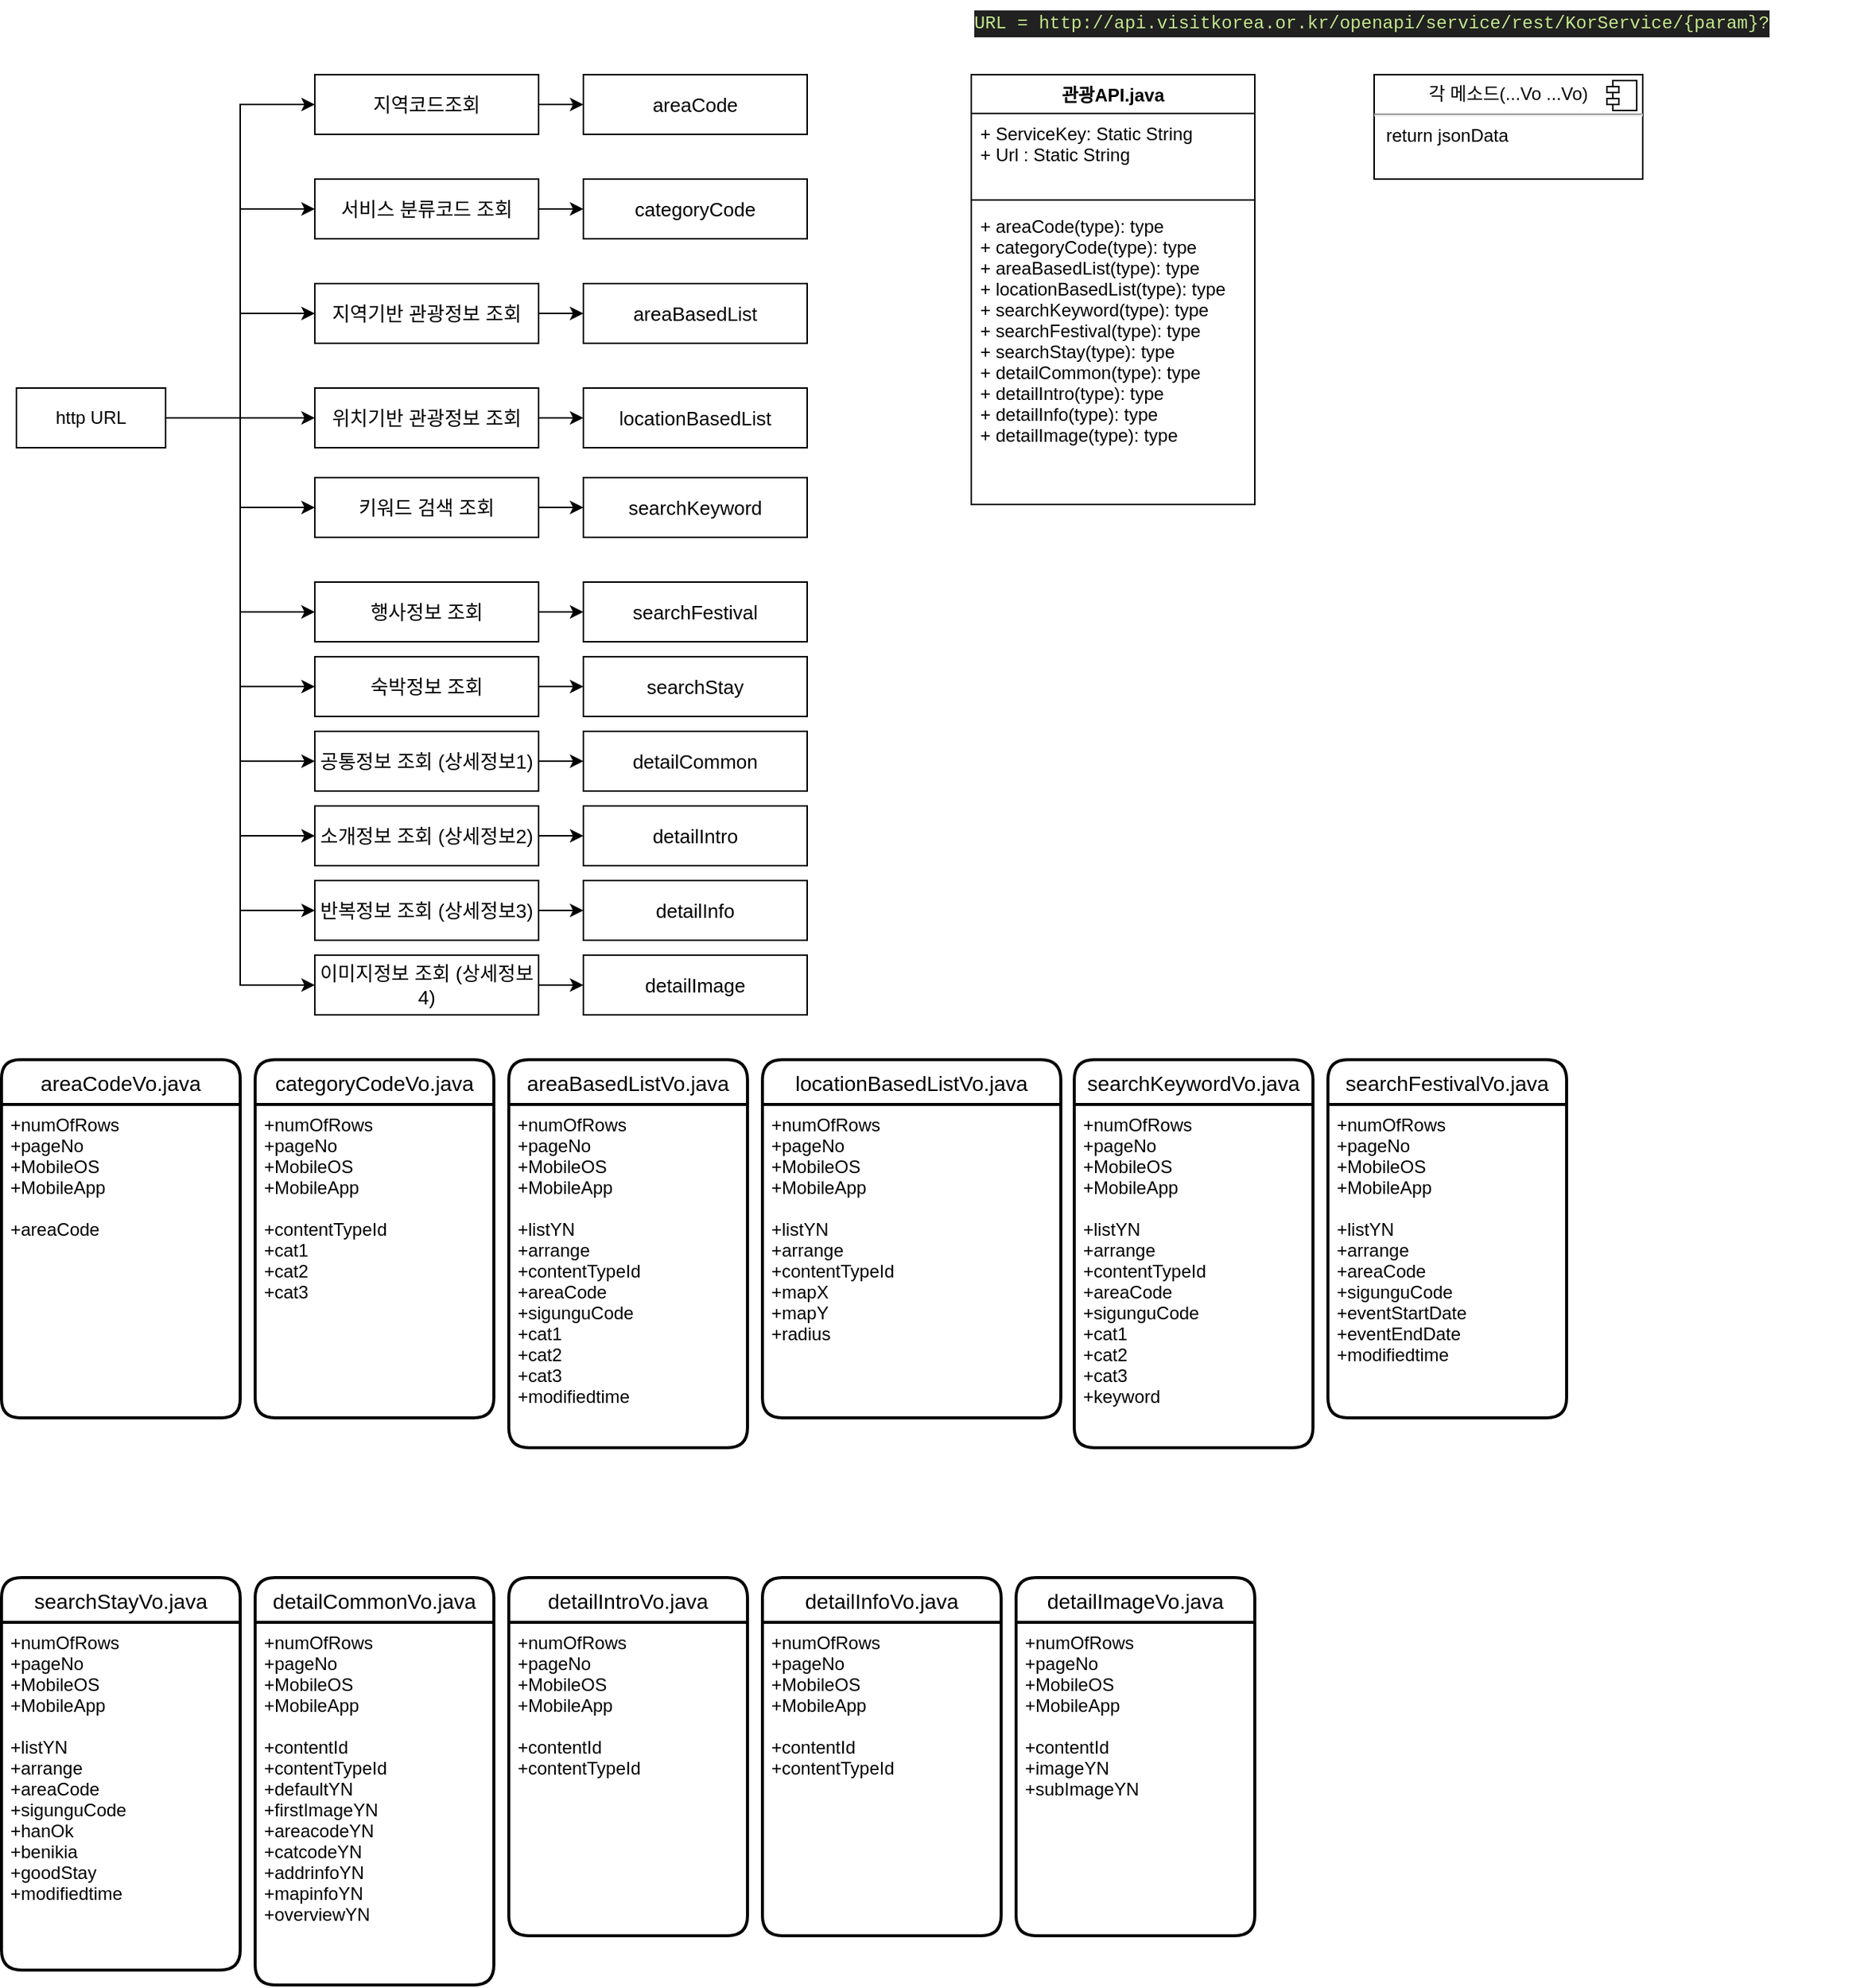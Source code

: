 <mxfile version="18.0.4" type="github" pages="6">
  <diagram id="kFHUTUfpjfE5d9n7E_Rr" name="관광 API 설계">
    <mxGraphModel dx="2518" dy="2475" grid="1" gridSize="10" guides="1" tooltips="1" connect="1" arrows="1" fold="1" page="1" pageScale="1" pageWidth="827" pageHeight="1169" math="0" shadow="0">
      <root>
        <mxCell id="lXbBp450f2uTPPJqZjJi-0" />
        <mxCell id="lXbBp450f2uTPPJqZjJi-1" parent="lXbBp450f2uTPPJqZjJi-0" />
        <mxCell id="lXbBp450f2uTPPJqZjJi-28" style="edgeStyle=orthogonalEdgeStyle;rounded=0;orthogonalLoop=1;jettySize=auto;html=1;exitX=1;exitY=0.5;exitDx=0;exitDy=0;entryX=0;entryY=0.5;entryDx=0;entryDy=0;fontSize=13;" parent="lXbBp450f2uTPPJqZjJi-1" source="lXbBp450f2uTPPJqZjJi-3" target="lXbBp450f2uTPPJqZjJi-5" edge="1">
          <mxGeometry relative="1" as="geometry" />
        </mxCell>
        <mxCell id="lXbBp450f2uTPPJqZjJi-30" style="edgeStyle=orthogonalEdgeStyle;rounded=0;orthogonalLoop=1;jettySize=auto;html=1;exitX=1;exitY=0.5;exitDx=0;exitDy=0;entryX=0;entryY=0.5;entryDx=0;entryDy=0;fontSize=13;" parent="lXbBp450f2uTPPJqZjJi-1" source="lXbBp450f2uTPPJqZjJi-3" target="lXbBp450f2uTPPJqZjJi-26" edge="1">
          <mxGeometry relative="1" as="geometry" />
        </mxCell>
        <mxCell id="lXbBp450f2uTPPJqZjJi-31" style="edgeStyle=orthogonalEdgeStyle;rounded=0;orthogonalLoop=1;jettySize=auto;html=1;exitX=1;exitY=0.5;exitDx=0;exitDy=0;entryX=0;entryY=0.5;entryDx=0;entryDy=0;fontSize=13;" parent="lXbBp450f2uTPPJqZjJi-1" source="lXbBp450f2uTPPJqZjJi-3" target="lXbBp450f2uTPPJqZjJi-7" edge="1">
          <mxGeometry relative="1" as="geometry" />
        </mxCell>
        <mxCell id="lXbBp450f2uTPPJqZjJi-46" style="edgeStyle=orthogonalEdgeStyle;rounded=0;orthogonalLoop=1;jettySize=auto;html=1;exitX=1;exitY=0.5;exitDx=0;exitDy=0;fontSize=13;entryX=0;entryY=0.5;entryDx=0;entryDy=0;" parent="lXbBp450f2uTPPJqZjJi-1" source="lXbBp450f2uTPPJqZjJi-3" target="lXbBp450f2uTPPJqZjJi-8" edge="1">
          <mxGeometry relative="1" as="geometry" />
        </mxCell>
        <mxCell id="lXbBp450f2uTPPJqZjJi-47" style="edgeStyle=orthogonalEdgeStyle;rounded=0;orthogonalLoop=1;jettySize=auto;html=1;entryX=0;entryY=0.5;entryDx=0;entryDy=0;fontSize=13;" parent="lXbBp450f2uTPPJqZjJi-1" source="lXbBp450f2uTPPJqZjJi-3" target="lXbBp450f2uTPPJqZjJi-9" edge="1">
          <mxGeometry relative="1" as="geometry" />
        </mxCell>
        <mxCell id="lXbBp450f2uTPPJqZjJi-48" style="edgeStyle=orthogonalEdgeStyle;rounded=0;orthogonalLoop=1;jettySize=auto;html=1;entryX=0;entryY=0.5;entryDx=0;entryDy=0;fontSize=13;" parent="lXbBp450f2uTPPJqZjJi-1" source="lXbBp450f2uTPPJqZjJi-3" target="lXbBp450f2uTPPJqZjJi-10" edge="1">
          <mxGeometry relative="1" as="geometry" />
        </mxCell>
        <mxCell id="lXbBp450f2uTPPJqZjJi-49" style="edgeStyle=orthogonalEdgeStyle;rounded=0;orthogonalLoop=1;jettySize=auto;html=1;entryX=0;entryY=0.5;entryDx=0;entryDy=0;fontSize=13;" parent="lXbBp450f2uTPPJqZjJi-1" source="lXbBp450f2uTPPJqZjJi-3" target="lXbBp450f2uTPPJqZjJi-11" edge="1">
          <mxGeometry relative="1" as="geometry" />
        </mxCell>
        <mxCell id="lXbBp450f2uTPPJqZjJi-50" style="edgeStyle=orthogonalEdgeStyle;rounded=0;orthogonalLoop=1;jettySize=auto;html=1;entryX=0;entryY=0.5;entryDx=0;entryDy=0;fontSize=13;" parent="lXbBp450f2uTPPJqZjJi-1" source="lXbBp450f2uTPPJqZjJi-3" target="lXbBp450f2uTPPJqZjJi-12" edge="1">
          <mxGeometry relative="1" as="geometry" />
        </mxCell>
        <mxCell id="lXbBp450f2uTPPJqZjJi-51" style="edgeStyle=orthogonalEdgeStyle;rounded=0;orthogonalLoop=1;jettySize=auto;html=1;entryX=0;entryY=0.5;entryDx=0;entryDy=0;fontSize=13;" parent="lXbBp450f2uTPPJqZjJi-1" source="lXbBp450f2uTPPJqZjJi-3" target="lXbBp450f2uTPPJqZjJi-13" edge="1">
          <mxGeometry relative="1" as="geometry" />
        </mxCell>
        <mxCell id="lXbBp450f2uTPPJqZjJi-52" style="edgeStyle=orthogonalEdgeStyle;rounded=0;orthogonalLoop=1;jettySize=auto;html=1;entryX=0;entryY=0.5;entryDx=0;entryDy=0;fontSize=13;" parent="lXbBp450f2uTPPJqZjJi-1" source="lXbBp450f2uTPPJqZjJi-3" target="lXbBp450f2uTPPJqZjJi-14" edge="1">
          <mxGeometry relative="1" as="geometry" />
        </mxCell>
        <mxCell id="rqelC6BZ4dlRxNMPw3aB-37" style="edgeStyle=orthogonalEdgeStyle;rounded=0;orthogonalLoop=1;jettySize=auto;html=1;entryX=0;entryY=0.5;entryDx=0;entryDy=0;" parent="lXbBp450f2uTPPJqZjJi-1" source="lXbBp450f2uTPPJqZjJi-3" target="lXbBp450f2uTPPJqZjJi-6" edge="1">
          <mxGeometry relative="1" as="geometry" />
        </mxCell>
        <mxCell id="lXbBp450f2uTPPJqZjJi-3" value="http URL" style="whiteSpace=wrap;html=1;align=center;" parent="lXbBp450f2uTPPJqZjJi-1" vertex="1">
          <mxGeometry x="30" y="250" width="100" height="40" as="geometry" />
        </mxCell>
        <mxCell id="lXbBp450f2uTPPJqZjJi-32" value="" style="edgeStyle=orthogonalEdgeStyle;rounded=0;orthogonalLoop=1;jettySize=auto;html=1;fontSize=13;" parent="lXbBp450f2uTPPJqZjJi-1" source="lXbBp450f2uTPPJqZjJi-5" target="lXbBp450f2uTPPJqZjJi-22" edge="1">
          <mxGeometry relative="1" as="geometry" />
        </mxCell>
        <mxCell id="lXbBp450f2uTPPJqZjJi-5" value="&lt;span style=&quot;font-size: 13px;&quot;&gt;지역코드조회&lt;/span&gt;" style="whiteSpace=wrap;html=1;align=center;fontSize=13;" parent="lXbBp450f2uTPPJqZjJi-1" vertex="1">
          <mxGeometry x="230" y="40" width="150" height="40" as="geometry" />
        </mxCell>
        <mxCell id="lXbBp450f2uTPPJqZjJi-33" value="" style="edgeStyle=orthogonalEdgeStyle;rounded=0;orthogonalLoop=1;jettySize=auto;html=1;fontSize=13;" parent="lXbBp450f2uTPPJqZjJi-1" source="lXbBp450f2uTPPJqZjJi-6" target="lXbBp450f2uTPPJqZjJi-23" edge="1">
          <mxGeometry relative="1" as="geometry" />
        </mxCell>
        <mxCell id="lXbBp450f2uTPPJqZjJi-6" value="&lt;meta charset=&quot;utf-8&quot; style=&quot;font-size: 13px;&quot;&gt;&lt;span style=&quot;color: rgb(0, 0, 0); font-size: 13px; font-style: normal; font-weight: normal; letter-spacing: normal; text-indent: 0px; text-transform: none; word-spacing: 0px; text-decoration: none; display: inline; float: none;&quot;&gt;서비스 분류코드 조회&lt;/span&gt;&lt;span style=&quot;color: rgb(0, 0, 0); font-size: 13px; font-style: normal; font-weight: normal; letter-spacing: normal; text-indent: 0px; text-transform: none; word-spacing: 0px; text-decoration: none; display: inline; float: none;&quot;&gt;&lt;/span&gt;" style="whiteSpace=wrap;html=1;align=center;fontSize=13;" parent="lXbBp450f2uTPPJqZjJi-1" vertex="1">
          <mxGeometry x="230" y="110" width="150" height="40" as="geometry" />
        </mxCell>
        <mxCell id="lXbBp450f2uTPPJqZjJi-35" value="" style="edgeStyle=orthogonalEdgeStyle;rounded=0;orthogonalLoop=1;jettySize=auto;html=1;fontSize=13;" parent="lXbBp450f2uTPPJqZjJi-1" source="lXbBp450f2uTPPJqZjJi-7" target="lXbBp450f2uTPPJqZjJi-24" edge="1">
          <mxGeometry relative="1" as="geometry" />
        </mxCell>
        <mxCell id="lXbBp450f2uTPPJqZjJi-7" value="&lt;meta charset=&quot;utf-8&quot; style=&quot;font-size: 13px;&quot;&gt;&lt;span style=&quot;color: rgb(0, 0, 0); font-size: 13px; font-style: normal; font-weight: normal; letter-spacing: normal; text-indent: 0px; text-transform: none; word-spacing: 0px; text-decoration: none; display: inline; float: none;&quot;&gt;위치기반 관광정보 조회&lt;/span&gt;&lt;span style=&quot;color: rgb(0, 0, 0); font-size: 13px; font-style: normal; font-weight: normal; letter-spacing: normal; text-indent: 0px; text-transform: none; word-spacing: 0px; text-decoration: none; display: inline; float: none;&quot;&gt;&lt;/span&gt;" style="whiteSpace=wrap;html=1;align=center;fontSize=13;" parent="lXbBp450f2uTPPJqZjJi-1" vertex="1">
          <mxGeometry x="230" y="250" width="150" height="40" as="geometry" />
        </mxCell>
        <mxCell id="lXbBp450f2uTPPJqZjJi-36" value="" style="edgeStyle=orthogonalEdgeStyle;rounded=0;orthogonalLoop=1;jettySize=auto;html=1;fontSize=13;" parent="lXbBp450f2uTPPJqZjJi-1" source="lXbBp450f2uTPPJqZjJi-8" target="lXbBp450f2uTPPJqZjJi-25" edge="1">
          <mxGeometry relative="1" as="geometry" />
        </mxCell>
        <mxCell id="lXbBp450f2uTPPJqZjJi-8" value="&lt;meta charset=&quot;utf-8&quot; style=&quot;font-size: 13px;&quot;&gt;&lt;span style=&quot;color: rgb(0, 0, 0); font-size: 13px; font-style: normal; font-weight: normal; letter-spacing: normal; text-indent: 0px; text-transform: none; word-spacing: 0px; text-decoration: none; display: inline; float: none;&quot;&gt;키워드 검색 조회&lt;/span&gt;&lt;span style=&quot;color: rgb(0, 0, 0); font-size: 13px; font-style: normal; font-weight: normal; letter-spacing: normal; text-indent: 0px; text-transform: none; word-spacing: 0px; text-decoration: none; display: inline; float: none;&quot;&gt;&lt;/span&gt;" style="whiteSpace=wrap;html=1;align=center;fontSize=13;" parent="lXbBp450f2uTPPJqZjJi-1" vertex="1">
          <mxGeometry x="230" y="310" width="150" height="40" as="geometry" />
        </mxCell>
        <mxCell id="lXbBp450f2uTPPJqZjJi-40" style="edgeStyle=orthogonalEdgeStyle;rounded=0;orthogonalLoop=1;jettySize=auto;html=1;entryX=0;entryY=0.5;entryDx=0;entryDy=0;fontSize=13;" parent="lXbBp450f2uTPPJqZjJi-1" source="lXbBp450f2uTPPJqZjJi-9" target="lXbBp450f2uTPPJqZjJi-16" edge="1">
          <mxGeometry relative="1" as="geometry" />
        </mxCell>
        <mxCell id="lXbBp450f2uTPPJqZjJi-9" value="&lt;meta charset=&quot;utf-8&quot; style=&quot;font-size: 13px;&quot;&gt;&lt;span style=&quot;color: rgb(0, 0, 0); font-size: 13px; font-style: normal; font-weight: normal; letter-spacing: normal; text-indent: 0px; text-transform: none; word-spacing: 0px; text-decoration: none; display: inline; float: none;&quot;&gt;행사정보 조회&lt;/span&gt;&lt;span style=&quot;color: rgb(0, 0, 0); font-size: 13px; font-style: normal; font-weight: normal; letter-spacing: normal; text-indent: 0px; text-transform: none; word-spacing: 0px; text-decoration: none; display: inline; float: none;&quot;&gt;&lt;/span&gt;" style="whiteSpace=wrap;html=1;align=center;fontSize=13;" parent="lXbBp450f2uTPPJqZjJi-1" vertex="1">
          <mxGeometry x="230" y="380" width="150" height="40" as="geometry" />
        </mxCell>
        <mxCell id="lXbBp450f2uTPPJqZjJi-41" style="edgeStyle=orthogonalEdgeStyle;rounded=0;orthogonalLoop=1;jettySize=auto;html=1;fontSize=13;" parent="lXbBp450f2uTPPJqZjJi-1" source="lXbBp450f2uTPPJqZjJi-10" target="lXbBp450f2uTPPJqZjJi-17" edge="1">
          <mxGeometry relative="1" as="geometry" />
        </mxCell>
        <mxCell id="lXbBp450f2uTPPJqZjJi-10" value="&lt;meta charset=&quot;utf-8&quot; style=&quot;font-size: 13px;&quot;&gt;&lt;span style=&quot;color: rgb(0, 0, 0); font-size: 13px; font-style: normal; font-weight: normal; letter-spacing: normal; text-indent: 0px; text-transform: none; word-spacing: 0px; text-decoration: none; display: inline; float: none;&quot;&gt;숙박정보 조회&lt;/span&gt;" style="whiteSpace=wrap;html=1;align=center;fontSize=13;" parent="lXbBp450f2uTPPJqZjJi-1" vertex="1">
          <mxGeometry x="230" y="430" width="150" height="40" as="geometry" />
        </mxCell>
        <mxCell id="lXbBp450f2uTPPJqZjJi-42" style="edgeStyle=orthogonalEdgeStyle;rounded=0;orthogonalLoop=1;jettySize=auto;html=1;fontSize=13;" parent="lXbBp450f2uTPPJqZjJi-1" source="lXbBp450f2uTPPJqZjJi-11" target="lXbBp450f2uTPPJqZjJi-18" edge="1">
          <mxGeometry relative="1" as="geometry" />
        </mxCell>
        <mxCell id="lXbBp450f2uTPPJqZjJi-11" value="&lt;meta charset=&quot;utf-8&quot; style=&quot;font-size: 13px;&quot;&gt;&lt;span style=&quot;color: rgb(0, 0, 0); font-size: 13px; font-style: normal; font-weight: normal; letter-spacing: normal; text-indent: 0px; text-transform: none; word-spacing: 0px; text-decoration: none; display: inline; float: none;&quot;&gt;공통정보 조회 (상세정보1)&lt;/span&gt;" style="whiteSpace=wrap;html=1;align=center;fontSize=13;" parent="lXbBp450f2uTPPJqZjJi-1" vertex="1">
          <mxGeometry x="230" y="480" width="150" height="40" as="geometry" />
        </mxCell>
        <mxCell id="lXbBp450f2uTPPJqZjJi-43" style="edgeStyle=orthogonalEdgeStyle;rounded=0;orthogonalLoop=1;jettySize=auto;html=1;fontSize=13;" parent="lXbBp450f2uTPPJqZjJi-1" source="lXbBp450f2uTPPJqZjJi-12" target="lXbBp450f2uTPPJqZjJi-19" edge="1">
          <mxGeometry relative="1" as="geometry" />
        </mxCell>
        <mxCell id="lXbBp450f2uTPPJqZjJi-12" value="&lt;meta charset=&quot;utf-8&quot; style=&quot;font-size: 13px;&quot;&gt;&lt;span style=&quot;color: rgb(0, 0, 0); font-size: 13px; font-style: normal; font-weight: normal; letter-spacing: normal; text-indent: 0px; text-transform: none; word-spacing: 0px; text-decoration: none; display: inline; float: none;&quot;&gt;소개정보 조회 (상세정보2)&lt;/span&gt;" style="whiteSpace=wrap;html=1;align=center;fontSize=13;" parent="lXbBp450f2uTPPJqZjJi-1" vertex="1">
          <mxGeometry x="230" y="530" width="150" height="40" as="geometry" />
        </mxCell>
        <mxCell id="lXbBp450f2uTPPJqZjJi-44" style="edgeStyle=orthogonalEdgeStyle;rounded=0;orthogonalLoop=1;jettySize=auto;html=1;fontSize=13;" parent="lXbBp450f2uTPPJqZjJi-1" source="lXbBp450f2uTPPJqZjJi-13" target="lXbBp450f2uTPPJqZjJi-20" edge="1">
          <mxGeometry relative="1" as="geometry" />
        </mxCell>
        <mxCell id="lXbBp450f2uTPPJqZjJi-13" value="&lt;meta charset=&quot;utf-8&quot; style=&quot;font-size: 13px;&quot;&gt;&lt;span style=&quot;color: rgb(0, 0, 0); font-size: 13px; font-style: normal; font-weight: normal; letter-spacing: normal; text-indent: 0px; text-transform: none; word-spacing: 0px; text-decoration: none; display: inline; float: none;&quot;&gt;반복정보 조회 (상세정보3)&lt;/span&gt;" style="whiteSpace=wrap;html=1;align=center;fontSize=13;" parent="lXbBp450f2uTPPJqZjJi-1" vertex="1">
          <mxGeometry x="230" y="580" width="150" height="40" as="geometry" />
        </mxCell>
        <mxCell id="lXbBp450f2uTPPJqZjJi-45" style="edgeStyle=orthogonalEdgeStyle;rounded=0;orthogonalLoop=1;jettySize=auto;html=1;fontSize=13;" parent="lXbBp450f2uTPPJqZjJi-1" source="lXbBp450f2uTPPJqZjJi-14" target="lXbBp450f2uTPPJqZjJi-21" edge="1">
          <mxGeometry relative="1" as="geometry" />
        </mxCell>
        <mxCell id="lXbBp450f2uTPPJqZjJi-14" value="&lt;meta charset=&quot;utf-8&quot; style=&quot;font-size: 13px;&quot;&gt;&lt;span style=&quot;color: rgb(0, 0, 0); font-size: 13px; font-style: normal; font-weight: normal; letter-spacing: normal; text-indent: 0px; text-transform: none; word-spacing: 0px; text-decoration: none; display: inline; float: none;&quot;&gt;이미지정보 조회 (상세정보4)&lt;/span&gt;" style="whiteSpace=wrap;html=1;align=center;fontSize=13;" parent="lXbBp450f2uTPPJqZjJi-1" vertex="1">
          <mxGeometry x="230" y="630" width="150" height="40" as="geometry" />
        </mxCell>
        <mxCell id="lXbBp450f2uTPPJqZjJi-16" value="&lt;span style=&quot;color: rgb(0, 0, 0); font-size: 13px; font-style: normal; font-weight: normal; letter-spacing: normal; text-indent: 0px; text-transform: none; word-spacing: 0px; text-decoration: none; display: inline; float: none;&quot;&gt;searchFestival&lt;/span&gt;" style="whiteSpace=wrap;html=1;align=center;fontSize=13;" parent="lXbBp450f2uTPPJqZjJi-1" vertex="1">
          <mxGeometry x="410" y="380" width="150" height="40" as="geometry" />
        </mxCell>
        <mxCell id="lXbBp450f2uTPPJqZjJi-17" value="&lt;span style=&quot;color: rgb(0, 0, 0); font-size: 13px; font-style: normal; font-weight: normal; letter-spacing: normal; text-indent: 0px; text-transform: none; word-spacing: 0px; text-decoration: none; display: inline; float: none;&quot;&gt;searchStay&lt;/span&gt;" style="whiteSpace=wrap;html=1;align=center;fontSize=13;" parent="lXbBp450f2uTPPJqZjJi-1" vertex="1">
          <mxGeometry x="410" y="430" width="150" height="40" as="geometry" />
        </mxCell>
        <mxCell id="lXbBp450f2uTPPJqZjJi-18" value="&lt;span style=&quot;color: rgb(0, 0, 0); font-size: 13px; font-style: normal; font-weight: normal; letter-spacing: normal; text-indent: 0px; text-transform: none; word-spacing: 0px; text-decoration: none; display: inline; float: none;&quot;&gt;detailCommon&lt;/span&gt;" style="whiteSpace=wrap;html=1;align=center;fontSize=13;" parent="lXbBp450f2uTPPJqZjJi-1" vertex="1">
          <mxGeometry x="410" y="480" width="150" height="40" as="geometry" />
        </mxCell>
        <mxCell id="lXbBp450f2uTPPJqZjJi-19" value="&lt;span style=&quot;color: rgb(0, 0, 0); font-size: 13px; font-style: normal; font-weight: normal; letter-spacing: normal; text-indent: 0px; text-transform: none; word-spacing: 0px; text-decoration: none; display: inline; float: none;&quot;&gt;detailIntro&lt;/span&gt;" style="whiteSpace=wrap;html=1;align=center;fontSize=13;" parent="lXbBp450f2uTPPJqZjJi-1" vertex="1">
          <mxGeometry x="410" y="530" width="150" height="40" as="geometry" />
        </mxCell>
        <mxCell id="lXbBp450f2uTPPJqZjJi-20" value="&lt;span style=&quot;font-size: 13px;&quot;&gt;detailInfo&lt;/span&gt;" style="whiteSpace=wrap;html=1;align=center;fontSize=13;" parent="lXbBp450f2uTPPJqZjJi-1" vertex="1">
          <mxGeometry x="410" y="580" width="150" height="40" as="geometry" />
        </mxCell>
        <mxCell id="lXbBp450f2uTPPJqZjJi-21" value="&lt;span style=&quot;color: rgb(0, 0, 0); font-size: 13px; font-style: normal; font-weight: normal; letter-spacing: normal; text-indent: 0px; text-transform: none; word-spacing: 0px; text-decoration: none; display: inline; float: none;&quot;&gt;detailImage&lt;/span&gt;" style="whiteSpace=wrap;html=1;align=center;fontSize=13;" parent="lXbBp450f2uTPPJqZjJi-1" vertex="1">
          <mxGeometry x="410" y="630" width="150" height="40" as="geometry" />
        </mxCell>
        <mxCell id="lXbBp450f2uTPPJqZjJi-22" value="&lt;span style=&quot;font-size: 13px;&quot;&gt;areaCode&lt;/span&gt;" style="whiteSpace=wrap;html=1;align=center;fontSize=13;" parent="lXbBp450f2uTPPJqZjJi-1" vertex="1">
          <mxGeometry x="410" y="40" width="150" height="40" as="geometry" />
        </mxCell>
        <mxCell id="lXbBp450f2uTPPJqZjJi-23" value="&lt;span style=&quot;color: rgb(0, 0, 0); font-size: 13px; font-style: normal; font-weight: normal; letter-spacing: normal; text-indent: 0px; text-transform: none; word-spacing: 0px; text-decoration: none; display: inline; float: none;&quot;&gt;categoryCode&lt;/span&gt;" style="whiteSpace=wrap;html=1;align=center;fontSize=13;" parent="lXbBp450f2uTPPJqZjJi-1" vertex="1">
          <mxGeometry x="410" y="110" width="150" height="40" as="geometry" />
        </mxCell>
        <mxCell id="lXbBp450f2uTPPJqZjJi-24" value="&lt;span style=&quot;color: rgb(0, 0, 0); font-size: 13px; font-style: normal; font-weight: normal; letter-spacing: normal; text-indent: 0px; text-transform: none; word-spacing: 0px; text-decoration: none; display: inline; float: none;&quot;&gt;locationBasedList&lt;/span&gt;" style="whiteSpace=wrap;html=1;align=center;fontSize=13;" parent="lXbBp450f2uTPPJqZjJi-1" vertex="1">
          <mxGeometry x="410" y="250" width="150" height="40" as="geometry" />
        </mxCell>
        <mxCell id="lXbBp450f2uTPPJqZjJi-25" value="&lt;span style=&quot;color: rgb(0, 0, 0); font-size: 13px; font-style: normal; font-weight: normal; letter-spacing: normal; text-indent: 0px; text-transform: none; word-spacing: 0px; text-decoration: none; display: inline; float: none;&quot;&gt;searchKeyword&lt;/span&gt;" style="whiteSpace=wrap;html=1;align=center;fontSize=13;" parent="lXbBp450f2uTPPJqZjJi-1" vertex="1">
          <mxGeometry x="410" y="310" width="150" height="40" as="geometry" />
        </mxCell>
        <mxCell id="lXbBp450f2uTPPJqZjJi-34" value="" style="edgeStyle=orthogonalEdgeStyle;rounded=0;orthogonalLoop=1;jettySize=auto;html=1;fontSize=13;" parent="lXbBp450f2uTPPJqZjJi-1" source="lXbBp450f2uTPPJqZjJi-26" target="lXbBp450f2uTPPJqZjJi-27" edge="1">
          <mxGeometry relative="1" as="geometry" />
        </mxCell>
        <mxCell id="lXbBp450f2uTPPJqZjJi-26" value="&lt;meta charset=&quot;utf-8&quot; style=&quot;font-size: 13px;&quot;&gt;&lt;span style=&quot;color: rgb(0, 0, 0); font-size: 13px; font-style: normal; font-weight: normal; letter-spacing: normal; text-indent: 0px; text-transform: none; word-spacing: 0px; text-decoration: none; display: inline; float: none;&quot;&gt;지역기반 관광정보 조회&lt;/span&gt;&lt;span style=&quot;color: rgb(0, 0, 0); font-size: 13px; font-style: normal; font-weight: normal; letter-spacing: normal; text-indent: 0px; text-transform: none; word-spacing: 0px; text-decoration: none; display: inline; float: none;&quot;&gt;&lt;/span&gt;" style="whiteSpace=wrap;html=1;align=center;fontSize=13;" parent="lXbBp450f2uTPPJqZjJi-1" vertex="1">
          <mxGeometry x="230" y="180" width="150" height="40" as="geometry" />
        </mxCell>
        <mxCell id="lXbBp450f2uTPPJqZjJi-27" value="&lt;span style=&quot;color: rgb(0, 0, 0); font-size: 13px; font-style: normal; font-weight: normal; letter-spacing: normal; text-indent: 0px; text-transform: none; word-spacing: 0px; text-decoration: none; display: inline; float: none;&quot;&gt;areaBasedList&lt;/span&gt;" style="whiteSpace=wrap;html=1;align=center;fontSize=13;" parent="lXbBp450f2uTPPJqZjJi-1" vertex="1">
          <mxGeometry x="410" y="180" width="150" height="40" as="geometry" />
        </mxCell>
        <mxCell id="lXbBp450f2uTPPJqZjJi-57" value="categoryCodeVo.java" style="swimlane;childLayout=stackLayout;horizontal=1;startSize=30;horizontalStack=0;rounded=1;fontSize=14;fontStyle=0;strokeWidth=2;resizeParent=0;resizeLast=1;shadow=0;dashed=0;align=center;" parent="lXbBp450f2uTPPJqZjJi-1" vertex="1">
          <mxGeometry x="190" y="700" width="160" height="240" as="geometry" />
        </mxCell>
        <mxCell id="lXbBp450f2uTPPJqZjJi-58" value="+numOfRows&#xa;+pageNo&#xa;+MobileOS&#xa;+MobileApp&#xa;&#xa;+contentTypeId&#xa;+cat1&#xa;+cat2&#xa;+cat3" style="align=left;strokeColor=none;fillColor=none;spacingLeft=4;fontSize=12;verticalAlign=top;resizable=0;rotatable=0;part=1;" parent="lXbBp450f2uTPPJqZjJi-57" vertex="1">
          <mxGeometry y="30" width="160" height="210" as="geometry" />
        </mxCell>
        <mxCell id="lXbBp450f2uTPPJqZjJi-60" value="areaBasedListVo.java" style="swimlane;childLayout=stackLayout;horizontal=1;startSize=30;horizontalStack=0;rounded=1;fontSize=14;fontStyle=0;strokeWidth=2;resizeParent=0;resizeLast=1;shadow=0;dashed=0;align=center;" parent="lXbBp450f2uTPPJqZjJi-1" vertex="1">
          <mxGeometry x="360" y="700" width="160" height="260" as="geometry" />
        </mxCell>
        <mxCell id="lXbBp450f2uTPPJqZjJi-61" value="+numOfRows&#xa;+pageNo&#xa;+MobileOS&#xa;+MobileApp&#xa;&#xa;+listYN&#xa;+arrange&#xa;+contentTypeId&#xa;+areaCode&#xa;+sigunguCode&#xa;+cat1&#xa;+cat2&#xa;+cat3&#xa;+modifiedtime" style="align=left;strokeColor=none;fillColor=none;spacingLeft=4;fontSize=12;verticalAlign=top;resizable=0;rotatable=0;part=1;" parent="lXbBp450f2uTPPJqZjJi-60" vertex="1">
          <mxGeometry y="30" width="160" height="230" as="geometry" />
        </mxCell>
        <mxCell id="lXbBp450f2uTPPJqZjJi-62" value="locationBasedListVo.java" style="swimlane;childLayout=stackLayout;horizontal=1;startSize=30;horizontalStack=0;rounded=1;fontSize=14;fontStyle=0;strokeWidth=2;resizeParent=0;resizeLast=1;shadow=0;dashed=0;align=center;" parent="lXbBp450f2uTPPJqZjJi-1" vertex="1">
          <mxGeometry x="530" y="700" width="200" height="240" as="geometry" />
        </mxCell>
        <mxCell id="lXbBp450f2uTPPJqZjJi-63" value="+numOfRows&#xa;+pageNo&#xa;+MobileOS&#xa;+MobileApp&#xa;&#xa;+listYN&#xa;+arrange&#xa;+contentTypeId&#xa;+mapX&#xa;+mapY&#xa;+radius" style="align=left;strokeColor=none;fillColor=none;spacingLeft=4;fontSize=12;verticalAlign=top;resizable=0;rotatable=0;part=1;" parent="lXbBp450f2uTPPJqZjJi-62" vertex="1">
          <mxGeometry y="30" width="200" height="210" as="geometry" />
        </mxCell>
        <mxCell id="lXbBp450f2uTPPJqZjJi-64" value="searchKeywordVo.java" style="swimlane;childLayout=stackLayout;horizontal=1;startSize=30;horizontalStack=0;rounded=1;fontSize=14;fontStyle=0;strokeWidth=2;resizeParent=0;resizeLast=1;shadow=0;dashed=0;align=center;" parent="lXbBp450f2uTPPJqZjJi-1" vertex="1">
          <mxGeometry x="739" y="700" width="160" height="260" as="geometry" />
        </mxCell>
        <mxCell id="lXbBp450f2uTPPJqZjJi-65" value="+numOfRows&#xa;+pageNo&#xa;+MobileOS&#xa;+MobileApp&#xa;&#xa;+listYN&#xa;+arrange&#xa;+contentTypeId&#xa;+areaCode&#xa;+sigunguCode&#xa;+cat1&#xa;+cat2&#xa;+cat3&#xa;+keyword" style="align=left;strokeColor=none;fillColor=none;spacingLeft=4;fontSize=12;verticalAlign=top;resizable=0;rotatable=0;part=1;" parent="lXbBp450f2uTPPJqZjJi-64" vertex="1">
          <mxGeometry y="30" width="160" height="230" as="geometry" />
        </mxCell>
        <mxCell id="lXbBp450f2uTPPJqZjJi-66" value="detailCommonVo.java" style="swimlane;childLayout=stackLayout;horizontal=1;startSize=30;horizontalStack=0;rounded=1;fontSize=14;fontStyle=0;strokeWidth=2;resizeParent=0;resizeLast=1;shadow=0;dashed=0;align=center;" parent="lXbBp450f2uTPPJqZjJi-1" vertex="1">
          <mxGeometry x="190" y="1047" width="160" height="273" as="geometry" />
        </mxCell>
        <mxCell id="lXbBp450f2uTPPJqZjJi-67" value="+numOfRows&#xa;+pageNo&#xa;+MobileOS&#xa;+MobileApp&#xa;&#xa;+contentId&#xa;+contentTypeId&#xa;+defaultYN&#xa;+firstImageYN&#xa;+areacodeYN&#xa;+catcodeYN&#xa;+addrinfoYN&#xa;+mapinfoYN&#xa;+overviewYN" style="align=left;strokeColor=none;fillColor=none;spacingLeft=4;fontSize=12;verticalAlign=top;resizable=0;rotatable=0;part=1;" parent="lXbBp450f2uTPPJqZjJi-66" vertex="1">
          <mxGeometry y="30" width="160" height="243" as="geometry" />
        </mxCell>
        <mxCell id="lXbBp450f2uTPPJqZjJi-68" value="detailIntroVo.java" style="swimlane;childLayout=stackLayout;horizontal=1;startSize=30;horizontalStack=0;rounded=1;fontSize=14;fontStyle=0;strokeWidth=2;resizeParent=0;resizeLast=1;shadow=0;dashed=0;align=center;" parent="lXbBp450f2uTPPJqZjJi-1" vertex="1">
          <mxGeometry x="360" y="1047" width="160" height="240" as="geometry" />
        </mxCell>
        <mxCell id="lXbBp450f2uTPPJqZjJi-69" value="+numOfRows&#xa;+pageNo&#xa;+MobileOS&#xa;+MobileApp&#xa;&#xa;+contentId&#xa;+contentTypeId" style="align=left;strokeColor=none;fillColor=none;spacingLeft=4;fontSize=12;verticalAlign=top;resizable=0;rotatable=0;part=1;" parent="lXbBp450f2uTPPJqZjJi-68" vertex="1">
          <mxGeometry y="30" width="160" height="210" as="geometry" />
        </mxCell>
        <mxCell id="lXbBp450f2uTPPJqZjJi-70" value="detailInfoVo.java" style="swimlane;childLayout=stackLayout;horizontal=1;startSize=30;horizontalStack=0;rounded=1;fontSize=14;fontStyle=0;strokeWidth=2;resizeParent=0;resizeLast=1;shadow=0;dashed=0;align=center;" parent="lXbBp450f2uTPPJqZjJi-1" vertex="1">
          <mxGeometry x="530" y="1047" width="160" height="240" as="geometry" />
        </mxCell>
        <mxCell id="lXbBp450f2uTPPJqZjJi-71" value="+numOfRows&#xa;+pageNo&#xa;+MobileOS&#xa;+MobileApp&#xa;&#xa;+contentId&#xa;+contentTypeId" style="align=left;strokeColor=none;fillColor=none;spacingLeft=4;fontSize=12;verticalAlign=top;resizable=0;rotatable=0;part=1;" parent="lXbBp450f2uTPPJqZjJi-70" vertex="1">
          <mxGeometry y="30" width="160" height="210" as="geometry" />
        </mxCell>
        <mxCell id="lXbBp450f2uTPPJqZjJi-72" value="detailImageVo.java" style="swimlane;childLayout=stackLayout;horizontal=1;startSize=30;horizontalStack=0;rounded=1;fontSize=14;fontStyle=0;strokeWidth=2;resizeParent=0;resizeLast=1;shadow=0;dashed=0;align=center;" parent="lXbBp450f2uTPPJqZjJi-1" vertex="1">
          <mxGeometry x="700" y="1047" width="160" height="240" as="geometry" />
        </mxCell>
        <mxCell id="lXbBp450f2uTPPJqZjJi-73" value="+numOfRows&#xa;+pageNo&#xa;+MobileOS&#xa;+MobileApp&#xa;&#xa;+contentId&#xa;+imageYN&#xa;+subImageYN&#xa;" style="align=left;strokeColor=none;fillColor=none;spacingLeft=4;fontSize=12;verticalAlign=top;resizable=0;rotatable=0;part=1;" parent="lXbBp450f2uTPPJqZjJi-72" vertex="1">
          <mxGeometry y="30" width="160" height="210" as="geometry" />
        </mxCell>
        <mxCell id="lXbBp450f2uTPPJqZjJi-74" value="areaCodeVo.java" style="swimlane;childLayout=stackLayout;horizontal=1;startSize=30;horizontalStack=0;rounded=1;fontSize=14;fontStyle=0;strokeWidth=2;resizeParent=0;resizeLast=1;shadow=0;align=center;arcSize=14;" parent="lXbBp450f2uTPPJqZjJi-1" vertex="1">
          <mxGeometry x="20" y="700" width="160" height="240" as="geometry" />
        </mxCell>
        <mxCell id="lXbBp450f2uTPPJqZjJi-75" value="+numOfRows&#xa;+pageNo&#xa;+MobileOS&#xa;+MobileApp&#xa;&#xa;+areaCode" style="align=left;strokeColor=none;fillColor=none;spacingLeft=4;fontSize=12;verticalAlign=top;resizable=0;rotatable=0;part=1;" parent="lXbBp450f2uTPPJqZjJi-74" vertex="1">
          <mxGeometry y="30" width="160" height="210" as="geometry" />
        </mxCell>
        <mxCell id="lXbBp450f2uTPPJqZjJi-76" value="searchStayVo.java" style="swimlane;childLayout=stackLayout;horizontal=1;startSize=30;horizontalStack=0;rounded=1;fontSize=14;fontStyle=0;strokeWidth=2;resizeParent=0;resizeLast=1;shadow=0;dashed=0;align=center;" parent="lXbBp450f2uTPPJqZjJi-1" vertex="1">
          <mxGeometry x="20" y="1047" width="160" height="263" as="geometry" />
        </mxCell>
        <mxCell id="lXbBp450f2uTPPJqZjJi-77" value="+numOfRows&#xa;+pageNo&#xa;+MobileOS&#xa;+MobileApp&#xa;&#xa;+listYN&#xa;+arrange&#xa;+areaCode&#xa;+sigunguCode&#xa;+hanOk&#xa;+benikia&#xa;+goodStay&#xa;+modifiedtime" style="align=left;strokeColor=none;fillColor=none;spacingLeft=4;fontSize=12;verticalAlign=top;resizable=0;rotatable=0;part=1;" parent="lXbBp450f2uTPPJqZjJi-76" vertex="1">
          <mxGeometry y="30" width="160" height="233" as="geometry" />
        </mxCell>
        <mxCell id="lXbBp450f2uTPPJqZjJi-78" value="searchFestivalVo.java" style="swimlane;childLayout=stackLayout;horizontal=1;startSize=30;horizontalStack=0;rounded=1;fontSize=14;fontStyle=0;strokeWidth=2;resizeParent=0;resizeLast=1;shadow=0;dashed=0;align=center;" parent="lXbBp450f2uTPPJqZjJi-1" vertex="1">
          <mxGeometry x="909" y="700" width="160" height="240" as="geometry" />
        </mxCell>
        <mxCell id="lXbBp450f2uTPPJqZjJi-79" value="+numOfRows&#xa;+pageNo&#xa;+MobileOS&#xa;+MobileApp&#xa;&#xa;+listYN&#xa;+arrange&#xa;+areaCode&#xa;+sigunguCode&#xa;+eventStartDate&#xa;+eventEndDate&#xa;+modifiedtime" style="align=left;strokeColor=none;fillColor=none;spacingLeft=4;fontSize=12;verticalAlign=top;resizable=0;rotatable=0;part=1;" parent="lXbBp450f2uTPPJqZjJi-78" vertex="1">
          <mxGeometry y="30" width="160" height="210" as="geometry" />
        </mxCell>
        <mxCell id="rqelC6BZ4dlRxNMPw3aB-7" value="관광API.java" style="swimlane;fontStyle=1;align=center;verticalAlign=top;childLayout=stackLayout;horizontal=1;startSize=26;horizontalStack=0;resizeParent=1;resizeParentMax=0;resizeLast=0;collapsible=1;marginBottom=0;" parent="lXbBp450f2uTPPJqZjJi-1" vertex="1">
          <mxGeometry x="670" y="40" width="190" height="288" as="geometry">
            <mxRectangle x="1150" y="62" width="100" height="26" as="alternateBounds" />
          </mxGeometry>
        </mxCell>
        <mxCell id="rqelC6BZ4dlRxNMPw3aB-8" value="+ ServiceKey: Static String &#xa;+ Url : Static String" style="text;strokeColor=none;fillColor=none;align=left;verticalAlign=top;spacingLeft=4;spacingRight=4;overflow=hidden;rotatable=0;points=[[0,0.5],[1,0.5]];portConstraint=eastwest;" parent="rqelC6BZ4dlRxNMPw3aB-7" vertex="1">
          <mxGeometry y="26" width="190" height="54" as="geometry" />
        </mxCell>
        <mxCell id="rqelC6BZ4dlRxNMPw3aB-9" value="" style="line;strokeWidth=1;fillColor=none;align=left;verticalAlign=middle;spacingTop=-1;spacingLeft=3;spacingRight=3;rotatable=0;labelPosition=right;points=[];portConstraint=eastwest;" parent="rqelC6BZ4dlRxNMPw3aB-7" vertex="1">
          <mxGeometry y="80" width="190" height="8" as="geometry" />
        </mxCell>
        <mxCell id="rqelC6BZ4dlRxNMPw3aB-10" value="+ areaCode(type): type&#xa;+ categoryCode(type): type&#xa;+ areaBasedList(type): type&#xa;+ locationBasedList(type): type&#xa;+ searchKeyword(type): type&#xa;+ searchFestival(type): type&#xa;+ searchStay(type): type&#xa;+ detailCommon(type): type&#xa;+ detailIntro(type): type&#xa;+ detailInfo(type): type&#xa;+ detailImage(type): type" style="text;strokeColor=none;fillColor=none;align=left;verticalAlign=top;spacingLeft=4;spacingRight=4;overflow=hidden;rotatable=0;points=[[0,0.5],[1,0.5]];portConstraint=eastwest;" parent="rqelC6BZ4dlRxNMPw3aB-7" vertex="1">
          <mxGeometry y="88" width="190" height="200" as="geometry" />
        </mxCell>
        <mxCell id="rqelC6BZ4dlRxNMPw3aB-29" value="&lt;p style=&quot;margin: 0px ; margin-top: 6px ; text-align: center&quot;&gt;&lt;span style=&quot;text-align: left&quot;&gt;각 메소드(...Vo ...Vo)&lt;/span&gt;&lt;br&gt;&lt;/p&gt;&lt;hr&gt;&lt;p style=&quot;margin: 0px ; margin-left: 8px&quot;&gt;return jsonData&lt;/p&gt;" style="align=left;overflow=fill;html=1;dropTarget=0;" parent="lXbBp450f2uTPPJqZjJi-1" vertex="1">
          <mxGeometry x="940" y="40" width="180" height="70" as="geometry" />
        </mxCell>
        <mxCell id="rqelC6BZ4dlRxNMPw3aB-30" value="" style="shape=component;jettyWidth=8;jettyHeight=4;" parent="rqelC6BZ4dlRxNMPw3aB-29" vertex="1">
          <mxGeometry x="1" width="20" height="20" relative="1" as="geometry">
            <mxPoint x="-24" y="4" as="offset" />
          </mxGeometry>
        </mxCell>
        <mxCell id="rqelC6BZ4dlRxNMPw3aB-34" value="&lt;div style=&quot;font-style: normal ; font-weight: normal ; letter-spacing: normal ; text-indent: 0px ; text-transform: none ; word-spacing: 0px ; text-decoration: none ; color: rgb(238 , 255 , 255) ; background-color: rgb(33 , 33 , 33) ; font-family: &amp;#34;menlo&amp;#34; , &amp;#34;monaco&amp;#34; , &amp;#34;courier new&amp;#34; , monospace ; font-size: 12px ; line-height: 18px&quot;&gt;&lt;div&gt;&lt;span style=&quot;color: rgb(195 , 232 , 141)&quot;&gt;URL =&amp;nbsp;&lt;/span&gt;&lt;span style=&quot;color: rgb(195 , 232 , 141) ; font-size: 12px&quot;&gt;http://api.visitkorea.or.kr/openapi/service/rest/KorService/{param}?&lt;/span&gt;&lt;/div&gt;&lt;/div&gt;" style="text;whiteSpace=wrap;html=1;" parent="lXbBp450f2uTPPJqZjJi-1" vertex="1">
          <mxGeometry x="670" y="-10" width="600" height="30" as="geometry" />
        </mxCell>
      </root>
    </mxGraphModel>
  </diagram>
  <diagram id="7TSFoViKYzdKVJ21e60X" name="소셜 로그인">
    <mxGraphModel dx="2066" dy="2225" grid="1" gridSize="10" guides="1" tooltips="1" connect="1" arrows="1" fold="1" page="1" pageScale="1" pageWidth="827" pageHeight="1169" math="0" shadow="0">
      <root>
        <mxCell id="G5j-phL4okllxpkn0Yw7-0" />
        <mxCell id="G5j-phL4okllxpkn0Yw7-1" parent="G5j-phL4okllxpkn0Yw7-0" />
        <mxCell id="dzCvoFmeXFI6vAIhdyDi-83" value="" style="edgeStyle=orthogonalEdgeStyle;rounded=0;orthogonalLoop=1;jettySize=auto;html=1;" parent="G5j-phL4okllxpkn0Yw7-1" source="dzCvoFmeXFI6vAIhdyDi-47" target="dzCvoFmeXFI6vAIhdyDi-51" edge="1">
          <mxGeometry relative="1" as="geometry" />
        </mxCell>
        <mxCell id="dzCvoFmeXFI6vAIhdyDi-84" style="edgeStyle=orthogonalEdgeStyle;rounded=0;orthogonalLoop=1;jettySize=auto;html=1;entryX=0;entryY=0.5;entryDx=0;entryDy=0;" parent="G5j-phL4okllxpkn0Yw7-1" source="dzCvoFmeXFI6vAIhdyDi-47" target="dzCvoFmeXFI6vAIhdyDi-48" edge="1">
          <mxGeometry relative="1" as="geometry" />
        </mxCell>
        <mxCell id="dzCvoFmeXFI6vAIhdyDi-85" style="edgeStyle=orthogonalEdgeStyle;rounded=0;orthogonalLoop=1;jettySize=auto;html=1;" parent="G5j-phL4okllxpkn0Yw7-1" source="dzCvoFmeXFI6vAIhdyDi-47" target="dzCvoFmeXFI6vAIhdyDi-49" edge="1">
          <mxGeometry relative="1" as="geometry" />
        </mxCell>
        <mxCell id="dzCvoFmeXFI6vAIhdyDi-86" style="edgeStyle=orthogonalEdgeStyle;rounded=0;orthogonalLoop=1;jettySize=auto;html=1;entryX=0;entryY=0.5;entryDx=0;entryDy=0;" parent="G5j-phL4okllxpkn0Yw7-1" source="dzCvoFmeXFI6vAIhdyDi-47" target="dzCvoFmeXFI6vAIhdyDi-52" edge="1">
          <mxGeometry relative="1" as="geometry" />
        </mxCell>
        <mxCell id="suaejps_ZelaaKT2eUZ4-3" style="edgeStyle=orthogonalEdgeStyle;rounded=0;orthogonalLoop=1;jettySize=auto;html=1;exitX=1;exitY=0.5;exitDx=0;exitDy=0;entryX=0;entryY=0.5;entryDx=0;entryDy=0;" parent="G5j-phL4okllxpkn0Yw7-1" source="dzCvoFmeXFI6vAIhdyDi-47" target="suaejps_ZelaaKT2eUZ4-2" edge="1">
          <mxGeometry relative="1" as="geometry" />
        </mxCell>
        <mxCell id="dzCvoFmeXFI6vAIhdyDi-47" value="로그인&lt;br&gt;페이지" style="ellipse;whiteSpace=wrap;html=1;" parent="G5j-phL4okllxpkn0Yw7-1" vertex="1">
          <mxGeometry x="30" y="120" width="75" height="50" as="geometry" />
        </mxCell>
        <mxCell id="suaejps_ZelaaKT2eUZ4-24" style="edgeStyle=orthogonalEdgeStyle;rounded=0;orthogonalLoop=1;jettySize=auto;html=1;" parent="G5j-phL4okllxpkn0Yw7-1" source="dzCvoFmeXFI6vAIhdyDi-48" target="dzCvoFmeXFI6vAIhdyDi-57" edge="1">
          <mxGeometry relative="1" as="geometry">
            <Array as="points" />
          </mxGeometry>
        </mxCell>
        <mxCell id="dzCvoFmeXFI6vAIhdyDi-48" value="로그인" style="ellipse;whiteSpace=wrap;html=1;" parent="G5j-phL4okllxpkn0Yw7-1" vertex="1">
          <mxGeometry x="159" y="20" width="75" height="50" as="geometry" />
        </mxCell>
        <mxCell id="suaejps_ZelaaKT2eUZ4-21" style="edgeStyle=orthogonalEdgeStyle;rounded=0;orthogonalLoop=1;jettySize=auto;html=1;" parent="G5j-phL4okllxpkn0Yw7-1" source="dzCvoFmeXFI6vAIhdyDi-49" target="suaejps_ZelaaKT2eUZ4-17" edge="1">
          <mxGeometry relative="1" as="geometry" />
        </mxCell>
        <mxCell id="dzCvoFmeXFI6vAIhdyDi-49" value="회원가입" style="ellipse;whiteSpace=wrap;html=1;" parent="G5j-phL4okllxpkn0Yw7-1" vertex="1">
          <mxGeometry x="159" y="80" width="75" height="50" as="geometry" />
        </mxCell>
        <mxCell id="dzCvoFmeXFI6vAIhdyDi-54" value="" style="edgeStyle=orthogonalEdgeStyle;rounded=0;orthogonalLoop=1;jettySize=auto;html=1;" parent="G5j-phL4okllxpkn0Yw7-1" source="dzCvoFmeXFI6vAIhdyDi-51" target="dzCvoFmeXFI6vAIhdyDi-53" edge="1">
          <mxGeometry relative="1" as="geometry" />
        </mxCell>
        <mxCell id="dzCvoFmeXFI6vAIhdyDi-51" value="카카오 로그인" style="ellipse;whiteSpace=wrap;html=1;" parent="G5j-phL4okllxpkn0Yw7-1" vertex="1">
          <mxGeometry x="159" y="140" width="75" height="50" as="geometry" />
        </mxCell>
        <mxCell id="dzCvoFmeXFI6vAIhdyDi-61" value="" style="edgeStyle=orthogonalEdgeStyle;rounded=0;orthogonalLoop=1;jettySize=auto;html=1;" parent="G5j-phL4okllxpkn0Yw7-1" source="dzCvoFmeXFI6vAIhdyDi-52" target="dzCvoFmeXFI6vAIhdyDi-60" edge="1">
          <mxGeometry relative="1" as="geometry" />
        </mxCell>
        <mxCell id="dzCvoFmeXFI6vAIhdyDi-52" value="네이버 로그인" style="ellipse;whiteSpace=wrap;html=1;" parent="G5j-phL4okllxpkn0Yw7-1" vertex="1">
          <mxGeometry x="159" y="357" width="75" height="50" as="geometry" />
        </mxCell>
        <mxCell id="dzCvoFmeXFI6vAIhdyDi-56" value="" style="edgeStyle=orthogonalEdgeStyle;rounded=0;orthogonalLoop=1;jettySize=auto;html=1;" parent="G5j-phL4okllxpkn0Yw7-1" source="dzCvoFmeXFI6vAIhdyDi-53" target="dzCvoFmeXFI6vAIhdyDi-55" edge="1">
          <mxGeometry relative="1" as="geometry" />
        </mxCell>
        <mxCell id="dzCvoFmeXFI6vAIhdyDi-53" value="카카오&lt;br&gt;로그인 페이지" style="ellipse;whiteSpace=wrap;html=1;" parent="G5j-phL4okllxpkn0Yw7-1" vertex="1">
          <mxGeometry x="314" y="140" width="75" height="50" as="geometry" />
        </mxCell>
        <mxCell id="dzCvoFmeXFI6vAIhdyDi-90" value="" style="edgeStyle=orthogonalEdgeStyle;rounded=0;orthogonalLoop=1;jettySize=auto;html=1;" parent="G5j-phL4okllxpkn0Yw7-1" source="dzCvoFmeXFI6vAIhdyDi-55" target="dzCvoFmeXFI6vAIhdyDi-89" edge="1">
          <mxGeometry relative="1" as="geometry" />
        </mxCell>
        <mxCell id="dzCvoFmeXFI6vAIhdyDi-55" value="카카오 로그인" style="ellipse;whiteSpace=wrap;html=1;" parent="G5j-phL4okllxpkn0Yw7-1" vertex="1">
          <mxGeometry x="469" y="140" width="75" height="50" as="geometry" />
        </mxCell>
        <mxCell id="dzCvoFmeXFI6vAIhdyDi-57" value="메인페이지" style="ellipse;whiteSpace=wrap;html=1;" parent="G5j-phL4okllxpkn0Yw7-1" vertex="1">
          <mxGeometry x="822" y="19" width="75" height="50" as="geometry" />
        </mxCell>
        <mxCell id="dzCvoFmeXFI6vAIhdyDi-65" value="" style="edgeStyle=orthogonalEdgeStyle;rounded=0;orthogonalLoop=1;jettySize=auto;html=1;" parent="G5j-phL4okllxpkn0Yw7-1" source="dzCvoFmeXFI6vAIhdyDi-60" target="dzCvoFmeXFI6vAIhdyDi-64" edge="1">
          <mxGeometry relative="1" as="geometry" />
        </mxCell>
        <mxCell id="dzCvoFmeXFI6vAIhdyDi-60" value="네이버&lt;br&gt;로그인 페이지" style="ellipse;whiteSpace=wrap;html=1;" parent="G5j-phL4okllxpkn0Yw7-1" vertex="1">
          <mxGeometry x="314" y="357" width="75" height="50" as="geometry" />
        </mxCell>
        <mxCell id="suaejps_ZelaaKT2eUZ4-15" style="edgeStyle=orthogonalEdgeStyle;rounded=0;orthogonalLoop=1;jettySize=auto;html=1;" parent="G5j-phL4okllxpkn0Yw7-1" source="dzCvoFmeXFI6vAIhdyDi-64" target="dzCvoFmeXFI6vAIhdyDi-89" edge="1">
          <mxGeometry relative="1" as="geometry" />
        </mxCell>
        <mxCell id="dzCvoFmeXFI6vAIhdyDi-64" value="네이버 로그인" style="ellipse;whiteSpace=wrap;html=1;" parent="G5j-phL4okllxpkn0Yw7-1" vertex="1">
          <mxGeometry x="469" y="357" width="75" height="50" as="geometry" />
        </mxCell>
        <mxCell id="umpeVTju-0le55vOvQ4C-3" style="edgeStyle=orthogonalEdgeStyle;rounded=0;orthogonalLoop=1;jettySize=auto;html=1;" parent="G5j-phL4okllxpkn0Yw7-1" source="dzCvoFmeXFI6vAIhdyDi-89" target="umpeVTju-0le55vOvQ4C-1" edge="1">
          <mxGeometry relative="1" as="geometry" />
        </mxCell>
        <mxCell id="dzCvoFmeXFI6vAIhdyDi-89" value="회원정보" style="ellipse;whiteSpace=wrap;html=1;" parent="G5j-phL4okllxpkn0Yw7-1" vertex="1">
          <mxGeometry x="600" y="140" width="75" height="50" as="geometry" />
        </mxCell>
        <mxCell id="suaejps_ZelaaKT2eUZ4-0" value="&lt;h1&gt;이메일 필수 항목으로 받아 올 수 있을 경우.&lt;/h1&gt;&lt;p&gt;일반 회원가입 테이블&amp;nbsp;&lt;br&gt;소셜 회원가입 테이블&lt;br&gt;중복 회원가입 방지하기 위해 소셜 회원가입을 일반 회원가입 테이블과 통합적으로 처리할 예정.&lt;br&gt;이메일로 중복회원 가입 방지할 예정.&lt;/p&gt;&lt;p&gt;&lt;br&gt;&lt;/p&gt;" style="text;html=1;strokeColor=none;fillColor=none;spacing=5;spacingTop=-20;whiteSpace=wrap;overflow=hidden;rounded=0;" parent="G5j-phL4okllxpkn0Yw7-1" vertex="1">
          <mxGeometry x="60" y="-170" width="510" height="170" as="geometry" />
        </mxCell>
        <mxCell id="suaejps_ZelaaKT2eUZ4-11" style="edgeStyle=orthogonalEdgeStyle;rounded=0;orthogonalLoop=1;jettySize=auto;html=1;" parent="G5j-phL4okllxpkn0Yw7-1" source="suaejps_ZelaaKT2eUZ4-2" target="suaejps_ZelaaKT2eUZ4-4" edge="1">
          <mxGeometry relative="1" as="geometry" />
        </mxCell>
        <mxCell id="suaejps_ZelaaKT2eUZ4-2" value="애플 로그인" style="ellipse;whiteSpace=wrap;html=1;" parent="G5j-phL4okllxpkn0Yw7-1" vertex="1">
          <mxGeometry x="159" y="240" width="75" height="50" as="geometry" />
        </mxCell>
        <mxCell id="suaejps_ZelaaKT2eUZ4-12" style="edgeStyle=orthogonalEdgeStyle;rounded=0;orthogonalLoop=1;jettySize=auto;html=1;exitX=1;exitY=0.5;exitDx=0;exitDy=0;" parent="G5j-phL4okllxpkn0Yw7-1" source="suaejps_ZelaaKT2eUZ4-4" target="suaejps_ZelaaKT2eUZ4-5" edge="1">
          <mxGeometry relative="1" as="geometry" />
        </mxCell>
        <mxCell id="suaejps_ZelaaKT2eUZ4-4" value="애플&lt;br&gt;로그인 페이지" style="ellipse;whiteSpace=wrap;html=1;" parent="G5j-phL4okllxpkn0Yw7-1" vertex="1">
          <mxGeometry x="314" y="240" width="75" height="50" as="geometry" />
        </mxCell>
        <mxCell id="suaejps_ZelaaKT2eUZ4-14" style="edgeStyle=orthogonalEdgeStyle;rounded=0;orthogonalLoop=1;jettySize=auto;html=1;" parent="G5j-phL4okllxpkn0Yw7-1" source="suaejps_ZelaaKT2eUZ4-5" target="dzCvoFmeXFI6vAIhdyDi-89" edge="1">
          <mxGeometry relative="1" as="geometry" />
        </mxCell>
        <mxCell id="suaejps_ZelaaKT2eUZ4-5" value="애플 로그인" style="ellipse;whiteSpace=wrap;html=1;" parent="G5j-phL4okllxpkn0Yw7-1" vertex="1">
          <mxGeometry x="469" y="240" width="75" height="50" as="geometry" />
        </mxCell>
        <mxCell id="suaejps_ZelaaKT2eUZ4-20" style="edgeStyle=orthogonalEdgeStyle;rounded=0;orthogonalLoop=1;jettySize=auto;html=1;" parent="G5j-phL4okllxpkn0Yw7-1" source="suaejps_ZelaaKT2eUZ4-17" target="suaejps_ZelaaKT2eUZ4-19" edge="1">
          <mxGeometry relative="1" as="geometry" />
        </mxCell>
        <mxCell id="suaejps_ZelaaKT2eUZ4-17" value="회원가입&lt;br&gt;페이지" style="ellipse;whiteSpace=wrap;html=1;" parent="G5j-phL4okllxpkn0Yw7-1" vertex="1">
          <mxGeometry x="930" y="140" width="75" height="50" as="geometry" />
        </mxCell>
        <mxCell id="suaejps_ZelaaKT2eUZ4-22" style="edgeStyle=orthogonalEdgeStyle;rounded=0;orthogonalLoop=1;jettySize=auto;html=1;entryX=0.5;entryY=0;entryDx=0;entryDy=0;exitX=0.5;exitY=0;exitDx=0;exitDy=0;" parent="G5j-phL4okllxpkn0Yw7-1" source="suaejps_ZelaaKT2eUZ4-19" target="dzCvoFmeXFI6vAIhdyDi-47" edge="1">
          <mxGeometry relative="1" as="geometry">
            <Array as="points">
              <mxPoint x="1088" y="-30" />
              <mxPoint x="68" y="-30" />
            </Array>
          </mxGeometry>
        </mxCell>
        <mxCell id="suaejps_ZelaaKT2eUZ4-19" value="회원가입&lt;br&gt;완료" style="ellipse;whiteSpace=wrap;html=1;" parent="G5j-phL4okllxpkn0Yw7-1" vertex="1">
          <mxGeometry x="1050" y="140" width="75" height="50" as="geometry" />
        </mxCell>
        <mxCell id="suaejps_ZelaaKT2eUZ4-26" value="" style="edgeStyle=orthogonalEdgeStyle;rounded=0;orthogonalLoop=1;jettySize=auto;html=1;" parent="G5j-phL4okllxpkn0Yw7-1" source="suaejps_ZelaaKT2eUZ4-31" target="suaejps_ZelaaKT2eUZ4-37" edge="1">
          <mxGeometry relative="1" as="geometry" />
        </mxCell>
        <mxCell id="suaejps_ZelaaKT2eUZ4-27" style="edgeStyle=orthogonalEdgeStyle;rounded=0;orthogonalLoop=1;jettySize=auto;html=1;entryX=0;entryY=0.5;entryDx=0;entryDy=0;" parent="G5j-phL4okllxpkn0Yw7-1" source="suaejps_ZelaaKT2eUZ4-31" target="suaejps_ZelaaKT2eUZ4-33" edge="1">
          <mxGeometry relative="1" as="geometry" />
        </mxCell>
        <mxCell id="suaejps_ZelaaKT2eUZ4-28" style="edgeStyle=orthogonalEdgeStyle;rounded=0;orthogonalLoop=1;jettySize=auto;html=1;" parent="G5j-phL4okllxpkn0Yw7-1" source="suaejps_ZelaaKT2eUZ4-31" target="suaejps_ZelaaKT2eUZ4-35" edge="1">
          <mxGeometry relative="1" as="geometry" />
        </mxCell>
        <mxCell id="suaejps_ZelaaKT2eUZ4-29" style="edgeStyle=orthogonalEdgeStyle;rounded=0;orthogonalLoop=1;jettySize=auto;html=1;entryX=0;entryY=0.5;entryDx=0;entryDy=0;" parent="G5j-phL4okllxpkn0Yw7-1" source="suaejps_ZelaaKT2eUZ4-31" target="suaejps_ZelaaKT2eUZ4-39" edge="1">
          <mxGeometry relative="1" as="geometry" />
        </mxCell>
        <mxCell id="suaejps_ZelaaKT2eUZ4-30" style="edgeStyle=orthogonalEdgeStyle;rounded=0;orthogonalLoop=1;jettySize=auto;html=1;exitX=1;exitY=0.5;exitDx=0;exitDy=0;entryX=0;entryY=0.5;entryDx=0;entryDy=0;" parent="G5j-phL4okllxpkn0Yw7-1" source="suaejps_ZelaaKT2eUZ4-31" target="suaejps_ZelaaKT2eUZ4-53" edge="1">
          <mxGeometry relative="1" as="geometry" />
        </mxCell>
        <mxCell id="suaejps_ZelaaKT2eUZ4-31" value="로그인&lt;br&gt;페이지" style="ellipse;whiteSpace=wrap;html=1;" parent="G5j-phL4okllxpkn0Yw7-1" vertex="1">
          <mxGeometry x="30" y="770" width="75" height="50" as="geometry" />
        </mxCell>
        <mxCell id="suaejps_ZelaaKT2eUZ4-32" style="edgeStyle=orthogonalEdgeStyle;rounded=0;orthogonalLoop=1;jettySize=auto;html=1;entryX=0;entryY=0.5;entryDx=0;entryDy=0;" parent="G5j-phL4okllxpkn0Yw7-1" source="suaejps_ZelaaKT2eUZ4-33" target="suaejps_ZelaaKT2eUZ4-44" edge="1">
          <mxGeometry relative="1" as="geometry">
            <Array as="points">
              <mxPoint x="990" y="695" />
            </Array>
          </mxGeometry>
        </mxCell>
        <mxCell id="suaejps_ZelaaKT2eUZ4-33" value="로그인" style="ellipse;whiteSpace=wrap;html=1;" parent="G5j-phL4okllxpkn0Yw7-1" vertex="1">
          <mxGeometry x="159" y="670" width="75" height="50" as="geometry" />
        </mxCell>
        <mxCell id="suaejps_ZelaaKT2eUZ4-34" style="edgeStyle=orthogonalEdgeStyle;rounded=0;orthogonalLoop=1;jettySize=auto;html=1;" parent="G5j-phL4okllxpkn0Yw7-1" source="suaejps_ZelaaKT2eUZ4-35" target="suaejps_ZelaaKT2eUZ4-59" edge="1">
          <mxGeometry relative="1" as="geometry" />
        </mxCell>
        <mxCell id="suaejps_ZelaaKT2eUZ4-35" value="회원가입" style="ellipse;whiteSpace=wrap;html=1;" parent="G5j-phL4okllxpkn0Yw7-1" vertex="1">
          <mxGeometry x="159" y="730" width="75" height="50" as="geometry" />
        </mxCell>
        <mxCell id="suaejps_ZelaaKT2eUZ4-36" value="" style="edgeStyle=orthogonalEdgeStyle;rounded=0;orthogonalLoop=1;jettySize=auto;html=1;" parent="G5j-phL4okllxpkn0Yw7-1" source="suaejps_ZelaaKT2eUZ4-37" target="suaejps_ZelaaKT2eUZ4-41" edge="1">
          <mxGeometry relative="1" as="geometry" />
        </mxCell>
        <mxCell id="suaejps_ZelaaKT2eUZ4-37" value="카카오 로그인" style="ellipse;whiteSpace=wrap;html=1;" parent="G5j-phL4okllxpkn0Yw7-1" vertex="1">
          <mxGeometry x="159" y="790" width="75" height="50" as="geometry" />
        </mxCell>
        <mxCell id="suaejps_ZelaaKT2eUZ4-38" value="" style="edgeStyle=orthogonalEdgeStyle;rounded=0;orthogonalLoop=1;jettySize=auto;html=1;" parent="G5j-phL4okllxpkn0Yw7-1" source="suaejps_ZelaaKT2eUZ4-39" target="suaejps_ZelaaKT2eUZ4-46" edge="1">
          <mxGeometry relative="1" as="geometry" />
        </mxCell>
        <mxCell id="suaejps_ZelaaKT2eUZ4-39" value="네이버 로그인" style="ellipse;whiteSpace=wrap;html=1;" parent="G5j-phL4okllxpkn0Yw7-1" vertex="1">
          <mxGeometry x="159" y="1007" width="75" height="50" as="geometry" />
        </mxCell>
        <mxCell id="suaejps_ZelaaKT2eUZ4-40" value="" style="edgeStyle=orthogonalEdgeStyle;rounded=0;orthogonalLoop=1;jettySize=auto;html=1;" parent="G5j-phL4okllxpkn0Yw7-1" source="suaejps_ZelaaKT2eUZ4-41" target="suaejps_ZelaaKT2eUZ4-43" edge="1">
          <mxGeometry relative="1" as="geometry" />
        </mxCell>
        <mxCell id="suaejps_ZelaaKT2eUZ4-41" value="카카오&lt;br&gt;로그인 페이지" style="ellipse;whiteSpace=wrap;html=1;" parent="G5j-phL4okllxpkn0Yw7-1" vertex="1">
          <mxGeometry x="314" y="790" width="75" height="50" as="geometry" />
        </mxCell>
        <mxCell id="suaejps_ZelaaKT2eUZ4-42" value="" style="edgeStyle=orthogonalEdgeStyle;rounded=0;orthogonalLoop=1;jettySize=auto;html=1;" parent="G5j-phL4okllxpkn0Yw7-1" source="suaejps_ZelaaKT2eUZ4-43" target="suaejps_ZelaaKT2eUZ4-50" edge="1">
          <mxGeometry relative="1" as="geometry" />
        </mxCell>
        <mxCell id="suaejps_ZelaaKT2eUZ4-43" value="카카오 로그인" style="ellipse;whiteSpace=wrap;html=1;" parent="G5j-phL4okllxpkn0Yw7-1" vertex="1">
          <mxGeometry x="469" y="790" width="75" height="50" as="geometry" />
        </mxCell>
        <mxCell id="suaejps_ZelaaKT2eUZ4-44" value="메인페이지" style="ellipse;whiteSpace=wrap;html=1;" parent="G5j-phL4okllxpkn0Yw7-1" vertex="1">
          <mxGeometry x="1000" y="670" width="75" height="50" as="geometry" />
        </mxCell>
        <mxCell id="suaejps_ZelaaKT2eUZ4-45" value="" style="edgeStyle=orthogonalEdgeStyle;rounded=0;orthogonalLoop=1;jettySize=auto;html=1;" parent="G5j-phL4okllxpkn0Yw7-1" source="suaejps_ZelaaKT2eUZ4-46" target="suaejps_ZelaaKT2eUZ4-48" edge="1">
          <mxGeometry relative="1" as="geometry" />
        </mxCell>
        <mxCell id="suaejps_ZelaaKT2eUZ4-46" value="네이버&lt;br&gt;로그인 페이지" style="ellipse;whiteSpace=wrap;html=1;" parent="G5j-phL4okllxpkn0Yw7-1" vertex="1">
          <mxGeometry x="314" y="1007" width="75" height="50" as="geometry" />
        </mxCell>
        <mxCell id="suaejps_ZelaaKT2eUZ4-47" style="edgeStyle=orthogonalEdgeStyle;rounded=0;orthogonalLoop=1;jettySize=auto;html=1;" parent="G5j-phL4okllxpkn0Yw7-1" source="suaejps_ZelaaKT2eUZ4-48" target="suaejps_ZelaaKT2eUZ4-50" edge="1">
          <mxGeometry relative="1" as="geometry" />
        </mxCell>
        <mxCell id="suaejps_ZelaaKT2eUZ4-48" value="네이버 로그인" style="ellipse;whiteSpace=wrap;html=1;" parent="G5j-phL4okllxpkn0Yw7-1" vertex="1">
          <mxGeometry x="469" y="1007" width="75" height="50" as="geometry" />
        </mxCell>
        <mxCell id="suaejps_ZelaaKT2eUZ4-49" style="edgeStyle=orthogonalEdgeStyle;rounded=0;orthogonalLoop=1;jettySize=auto;html=1;" parent="G5j-phL4okllxpkn0Yw7-1" source="suaejps_ZelaaKT2eUZ4-50" target="suaejps_ZelaaKT2eUZ4-59" edge="1">
          <mxGeometry relative="1" as="geometry" />
        </mxCell>
        <mxCell id="suaejps_ZelaaKT2eUZ4-50" value="회원정보" style="ellipse;whiteSpace=wrap;html=1;" parent="G5j-phL4okllxpkn0Yw7-1" vertex="1">
          <mxGeometry x="600" y="790" width="75" height="50" as="geometry" />
        </mxCell>
        <mxCell id="suaejps_ZelaaKT2eUZ4-51" value="&lt;h1&gt;이메일을 받아오지 못 할 경우.&lt;/h1&gt;&lt;p&gt;일반 회원가입 테이블&amp;nbsp;&lt;br&gt;소셜 회원가입 테이블&lt;br&gt;중복 회원가입 방지하기 위해 소셜 회원가입을 일반 회원가입 테이블과 통합적으로 처리할 예정.&lt;br&gt;이메일로 중복회원 가입 방지할 예정.&lt;/p&gt;&lt;p&gt;&lt;br&gt;&lt;/p&gt;" style="text;html=1;strokeColor=none;fillColor=none;spacing=5;spacingTop=-20;whiteSpace=wrap;overflow=hidden;rounded=0;" parent="G5j-phL4okllxpkn0Yw7-1" vertex="1">
          <mxGeometry x="60" y="480" width="510" height="170" as="geometry" />
        </mxCell>
        <mxCell id="suaejps_ZelaaKT2eUZ4-52" style="edgeStyle=orthogonalEdgeStyle;rounded=0;orthogonalLoop=1;jettySize=auto;html=1;" parent="G5j-phL4okllxpkn0Yw7-1" source="suaejps_ZelaaKT2eUZ4-53" target="suaejps_ZelaaKT2eUZ4-55" edge="1">
          <mxGeometry relative="1" as="geometry" />
        </mxCell>
        <mxCell id="suaejps_ZelaaKT2eUZ4-53" value="애플 로그인" style="ellipse;whiteSpace=wrap;html=1;" parent="G5j-phL4okllxpkn0Yw7-1" vertex="1">
          <mxGeometry x="159" y="890" width="75" height="50" as="geometry" />
        </mxCell>
        <mxCell id="suaejps_ZelaaKT2eUZ4-54" style="edgeStyle=orthogonalEdgeStyle;rounded=0;orthogonalLoop=1;jettySize=auto;html=1;exitX=1;exitY=0.5;exitDx=0;exitDy=0;" parent="G5j-phL4okllxpkn0Yw7-1" source="suaejps_ZelaaKT2eUZ4-55" target="suaejps_ZelaaKT2eUZ4-57" edge="1">
          <mxGeometry relative="1" as="geometry" />
        </mxCell>
        <mxCell id="suaejps_ZelaaKT2eUZ4-55" value="애플&lt;br&gt;로그인 페이지" style="ellipse;whiteSpace=wrap;html=1;" parent="G5j-phL4okllxpkn0Yw7-1" vertex="1">
          <mxGeometry x="314" y="890" width="75" height="50" as="geometry" />
        </mxCell>
        <mxCell id="suaejps_ZelaaKT2eUZ4-56" style="edgeStyle=orthogonalEdgeStyle;rounded=0;orthogonalLoop=1;jettySize=auto;html=1;" parent="G5j-phL4okllxpkn0Yw7-1" source="suaejps_ZelaaKT2eUZ4-57" target="suaejps_ZelaaKT2eUZ4-50" edge="1">
          <mxGeometry relative="1" as="geometry" />
        </mxCell>
        <mxCell id="suaejps_ZelaaKT2eUZ4-57" value="애플 로그인" style="ellipse;whiteSpace=wrap;html=1;" parent="G5j-phL4okllxpkn0Yw7-1" vertex="1">
          <mxGeometry x="469" y="890" width="75" height="50" as="geometry" />
        </mxCell>
        <mxCell id="suaejps_ZelaaKT2eUZ4-58" style="edgeStyle=orthogonalEdgeStyle;rounded=0;orthogonalLoop=1;jettySize=auto;html=1;" parent="G5j-phL4okllxpkn0Yw7-1" source="suaejps_ZelaaKT2eUZ4-59" target="suaejps_ZelaaKT2eUZ4-61" edge="1">
          <mxGeometry relative="1" as="geometry" />
        </mxCell>
        <mxCell id="suaejps_ZelaaKT2eUZ4-59" value="회원가입&lt;br&gt;페이지" style="ellipse;whiteSpace=wrap;html=1;" parent="G5j-phL4okllxpkn0Yw7-1" vertex="1">
          <mxGeometry x="740" y="790" width="75" height="50" as="geometry" />
        </mxCell>
        <mxCell id="suaejps_ZelaaKT2eUZ4-60" style="edgeStyle=orthogonalEdgeStyle;rounded=0;orthogonalLoop=1;jettySize=auto;html=1;entryX=0.5;entryY=0;entryDx=0;entryDy=0;" parent="G5j-phL4okllxpkn0Yw7-1" source="suaejps_ZelaaKT2eUZ4-61" target="suaejps_ZelaaKT2eUZ4-31" edge="1">
          <mxGeometry relative="1" as="geometry">
            <Array as="points">
              <mxPoint x="898" y="620" />
              <mxPoint x="68" y="620" />
            </Array>
          </mxGeometry>
        </mxCell>
        <mxCell id="suaejps_ZelaaKT2eUZ4-61" value="회원가입&lt;br&gt;완료" style="ellipse;whiteSpace=wrap;html=1;" parent="G5j-phL4okllxpkn0Yw7-1" vertex="1">
          <mxGeometry x="860" y="790" width="75" height="50" as="geometry" />
        </mxCell>
        <mxCell id="umpeVTju-0le55vOvQ4C-4" style="edgeStyle=orthogonalEdgeStyle;rounded=0;orthogonalLoop=1;jettySize=auto;html=1;" parent="G5j-phL4okllxpkn0Yw7-1" source="umpeVTju-0le55vOvQ4C-1" target="suaejps_ZelaaKT2eUZ4-17" edge="1">
          <mxGeometry relative="1" as="geometry" />
        </mxCell>
        <mxCell id="umpeVTju-0le55vOvQ4C-9" value="No" style="edgeLabel;html=1;align=center;verticalAlign=middle;resizable=0;points=[];" parent="umpeVTju-0le55vOvQ4C-4" vertex="1" connectable="0">
          <mxGeometry x="-0.126" y="3" relative="1" as="geometry">
            <mxPoint x="-32" y="3" as="offset" />
          </mxGeometry>
        </mxCell>
        <mxCell id="umpeVTju-0le55vOvQ4C-5" style="edgeStyle=orthogonalEdgeStyle;rounded=0;orthogonalLoop=1;jettySize=auto;html=1;entryX=0.5;entryY=1;entryDx=0;entryDy=0;" parent="G5j-phL4okllxpkn0Yw7-1" source="umpeVTju-0le55vOvQ4C-1" target="dzCvoFmeXFI6vAIhdyDi-57" edge="1">
          <mxGeometry relative="1" as="geometry">
            <Array as="points">
              <mxPoint x="787" y="90" />
              <mxPoint x="860" y="90" />
            </Array>
          </mxGeometry>
        </mxCell>
        <mxCell id="umpeVTju-0le55vOvQ4C-8" value="Yes" style="edgeLabel;html=1;align=center;verticalAlign=middle;resizable=0;points=[];" parent="umpeVTju-0le55vOvQ4C-5" vertex="1" connectable="0">
          <mxGeometry x="-0.896" y="-1" relative="1" as="geometry">
            <mxPoint y="-6" as="offset" />
          </mxGeometry>
        </mxCell>
        <mxCell id="umpeVTju-0le55vOvQ4C-1" value="이메일 유무" style="rhombus;whiteSpace=wrap;html=1;" parent="G5j-phL4okllxpkn0Yw7-1" vertex="1">
          <mxGeometry x="747" y="125" width="80" height="80" as="geometry" />
        </mxCell>
      </root>
    </mxGraphModel>
  </diagram>
  <diagram id="YOmD0kXWxS8xvpvF7nBD" name="로그인">
    <mxGraphModel dx="2066" dy="1056" grid="1" gridSize="10" guides="1" tooltips="1" connect="1" arrows="1" fold="1" page="1" pageScale="1" pageWidth="3300" pageHeight="4681" math="0" shadow="0">
      <root>
        <mxCell id="0" />
        <mxCell id="1" parent="0" />
        <mxCell id="DJ8Y8l9gTPi3G3LFztnH-1" value="" style="shape=umlLifeline;participant=umlActor;perimeter=lifelinePerimeter;whiteSpace=wrap;html=1;container=1;collapsible=0;recursiveResize=0;verticalAlign=top;spacingTop=36;outlineConnect=0;" parent="1" vertex="1">
          <mxGeometry x="70" y="93" width="20" height="627" as="geometry" />
        </mxCell>
        <mxCell id="DJ8Y8l9gTPi3G3LFztnH-2" value="" style="html=1;points=[];perimeter=orthogonalPerimeter;" parent="DJ8Y8l9gTPi3G3LFztnH-1" vertex="1">
          <mxGeometry x="5" y="70" width="10" height="40" as="geometry" />
        </mxCell>
        <mxCell id="DJ8Y8l9gTPi3G3LFztnH-3" value="login" style="shape=umlLifeline;perimeter=lifelinePerimeter;whiteSpace=wrap;html=1;container=1;collapsible=0;recursiveResize=0;outlineConnect=0;" parent="1" vertex="1">
          <mxGeometry x="180" y="93" width="100" height="627" as="geometry" />
        </mxCell>
        <mxCell id="DJ8Y8l9gTPi3G3LFztnH-4" value="" style="html=1;points=[];perimeter=orthogonalPerimeter;" parent="DJ8Y8l9gTPi3G3LFztnH-3" vertex="1">
          <mxGeometry x="45" y="70" width="10" height="40" as="geometry" />
        </mxCell>
        <mxCell id="DJ8Y8l9gTPi3G3LFztnH-5" value="UserApi&lt;br&gt;Controller.java" style="shape=umlLifeline;perimeter=lifelinePerimeter;whiteSpace=wrap;html=1;container=1;collapsible=0;recursiveResize=0;outlineConnect=0;" parent="1" vertex="1">
          <mxGeometry x="365" y="93" width="110" height="627" as="geometry" />
        </mxCell>
        <mxCell id="_O-tzww7k63cqT1Rh6wn-2" value="" style="edgeStyle=orthogonalEdgeStyle;rounded=0;orthogonalLoop=1;jettySize=auto;html=1;" parent="DJ8Y8l9gTPi3G3LFztnH-5" source="DJ8Y8l9gTPi3G3LFztnH-6" target="UuxAwMNc86Wh1yXALW8D-8" edge="1">
          <mxGeometry relative="1" as="geometry" />
        </mxCell>
        <mxCell id="DJ8Y8l9gTPi3G3LFztnH-6" value="" style="html=1;points=[];perimeter=orthogonalPerimeter;" parent="DJ8Y8l9gTPi3G3LFztnH-5" vertex="1">
          <mxGeometry x="50" y="70" width="10" height="40" as="geometry" />
        </mxCell>
        <mxCell id="_O-tzww7k63cqT1Rh6wn-9" value="" style="edgeStyle=orthogonalEdgeStyle;rounded=0;orthogonalLoop=1;jettySize=auto;html=1;" parent="DJ8Y8l9gTPi3G3LFztnH-5" source="UuxAwMNc86Wh1yXALW8D-8" target="_O-tzww7k63cqT1Rh6wn-8" edge="1">
          <mxGeometry relative="1" as="geometry" />
        </mxCell>
        <mxCell id="UuxAwMNc86Wh1yXALW8D-8" value="" style="html=1;points=[];perimeter=orthogonalPerimeter;" parent="DJ8Y8l9gTPi3G3LFztnH-5" vertex="1">
          <mxGeometry x="50" y="147" width="10" height="40" as="geometry" />
        </mxCell>
        <mxCell id="_O-tzww7k63cqT1Rh6wn-8" value="" style="html=1;points=[];perimeter=orthogonalPerimeter;" parent="DJ8Y8l9gTPi3G3LFztnH-5" vertex="1">
          <mxGeometry x="50" y="217" width="10" height="40" as="geometry" />
        </mxCell>
        <mxCell id="DJ8Y8l9gTPi3G3LFztnH-7" value="JwtTokenUtil.java" style="shape=umlLifeline;perimeter=lifelinePerimeter;whiteSpace=wrap;html=1;container=1;collapsible=0;recursiveResize=0;outlineConnect=0;" parent="1" vertex="1">
          <mxGeometry x="560" y="93" width="110" height="627" as="geometry" />
        </mxCell>
        <mxCell id="UuxAwMNc86Wh1yXALW8D-9" value="" style="html=1;points=[];perimeter=orthogonalPerimeter;" parent="DJ8Y8l9gTPi3G3LFztnH-7" vertex="1">
          <mxGeometry x="50" y="147" width="10" height="40" as="geometry" />
        </mxCell>
        <mxCell id="DJ8Y8l9gTPi3G3LFztnH-8" value="사용자 정보 전달." style="html=1;verticalAlign=bottom;endArrow=block;rounded=0;" parent="1" source="DJ8Y8l9gTPi3G3LFztnH-6" target="UuxAwMNc86Wh1yXALW8D-5" edge="1">
          <mxGeometry x="-0.759" width="80" relative="1" as="geometry">
            <mxPoint x="230" y="173" as="sourcePoint" />
            <mxPoint x="310" y="173" as="targetPoint" />
            <Array as="points">
              <mxPoint x="520" y="163" />
            </Array>
            <mxPoint as="offset" />
          </mxGeometry>
        </mxCell>
        <mxCell id="DJ8Y8l9gTPi3G3LFztnH-9" value="아이디, 패스워드 전달." style="html=1;verticalAlign=bottom;endArrow=block;rounded=0;" parent="1" source="DJ8Y8l9gTPi3G3LFztnH-4" target="DJ8Y8l9gTPi3G3LFztnH-6" edge="1">
          <mxGeometry width="80" relative="1" as="geometry">
            <mxPoint x="229.997" y="163" as="sourcePoint" />
            <mxPoint x="340" y="173" as="targetPoint" />
            <Array as="points">
              <mxPoint x="330" y="163" />
            </Array>
          </mxGeometry>
        </mxCell>
        <mxCell id="DJ8Y8l9gTPi3G3LFztnH-11" value="로그인 성공." style="html=1;verticalAlign=bottom;endArrow=open;dashed=1;endSize=8;rounded=0;" parent="1" source="DJ8Y8l9gTPi3G3LFztnH-4" target="DJ8Y8l9gTPi3G3LFztnH-2" edge="1">
          <mxGeometry relative="1" as="geometry">
            <mxPoint x="425.0" y="213" as="sourcePoint" />
            <mxPoint x="245" y="213" as="targetPoint" />
            <Array as="points">
              <mxPoint x="150" y="203" />
            </Array>
          </mxGeometry>
        </mxCell>
        <mxCell id="DJ8Y8l9gTPi3G3LFztnH-12" value="로그인 버튼 클릭." style="html=1;verticalAlign=bottom;endArrow=block;rounded=0;" parent="1" source="DJ8Y8l9gTPi3G3LFztnH-2" target="DJ8Y8l9gTPi3G3LFztnH-4" edge="1">
          <mxGeometry width="80" relative="1" as="geometry">
            <mxPoint x="245" y="173" as="sourcePoint" />
            <mxPoint x="425.0" y="173" as="targetPoint" />
            <Array as="points">
              <mxPoint x="150" y="163" />
            </Array>
          </mxGeometry>
        </mxCell>
        <mxCell id="DJ8Y8l9gTPi3G3LFztnH-13" value="사용자" style="text;html=1;align=center;verticalAlign=middle;resizable=0;points=[];autosize=1;strokeColor=none;fillColor=none;" parent="1" vertex="1">
          <mxGeometry x="56" y="67" width="50" height="20" as="geometry" />
        </mxCell>
        <mxCell id="DJ8Y8l9gTPi3G3LFztnH-14" value="" style="html=1;verticalAlign=bottom;endArrow=block;rounded=0;" parent="1" edge="1">
          <mxGeometry width="80" relative="1" as="geometry">
            <mxPoint x="106" y="113" as="sourcePoint" />
            <mxPoint x="166" y="113" as="targetPoint" />
          </mxGeometry>
        </mxCell>
        <mxCell id="DJ8Y8l9gTPi3G3LFztnH-15" value="" style="html=1;verticalAlign=bottom;endArrow=block;rounded=0;" parent="1" edge="1">
          <mxGeometry width="80" relative="1" as="geometry">
            <mxPoint x="290" y="113" as="sourcePoint" />
            <mxPoint x="350" y="113" as="targetPoint" />
          </mxGeometry>
        </mxCell>
        <mxCell id="DJ8Y8l9gTPi3G3LFztnH-16" value="" style="html=1;verticalAlign=bottom;endArrow=block;rounded=0;" parent="1" edge="1">
          <mxGeometry width="80" relative="1" as="geometry">
            <mxPoint x="490" y="113" as="sourcePoint" />
            <mxPoint x="550" y="113" as="targetPoint" />
          </mxGeometry>
        </mxCell>
        <mxCell id="UuxAwMNc86Wh1yXALW8D-2" value="조회 결과 값 반환." style="html=1;verticalAlign=bottom;endArrow=open;dashed=1;endSize=8;rounded=0;" parent="1" source="UuxAwMNc86Wh1yXALW8D-5" target="DJ8Y8l9gTPi3G3LFztnH-6" edge="1">
          <mxGeometry x="-0.743" relative="1" as="geometry">
            <mxPoint x="530" y="190" as="sourcePoint" />
            <mxPoint x="245" y="213" as="targetPoint" />
            <Array as="points">
              <mxPoint x="510" y="200" />
            </Array>
            <mxPoint as="offset" />
          </mxGeometry>
        </mxCell>
        <mxCell id="UuxAwMNc86Wh1yXALW8D-4" value="DB" style="shape=umlLifeline;perimeter=lifelinePerimeter;whiteSpace=wrap;html=1;container=1;collapsible=0;recursiveResize=0;outlineConnect=0;" parent="1" vertex="1">
          <mxGeometry x="748" y="93" width="110" height="627" as="geometry" />
        </mxCell>
        <mxCell id="UuxAwMNc86Wh1yXALW8D-5" value="" style="html=1;points=[];perimeter=orthogonalPerimeter;" parent="UuxAwMNc86Wh1yXALW8D-4" vertex="1">
          <mxGeometry x="50" y="70" width="10" height="40" as="geometry" />
        </mxCell>
        <mxCell id="_O-tzww7k63cqT1Rh6wn-10" value="" style="html=1;points=[];perimeter=orthogonalPerimeter;" parent="UuxAwMNc86Wh1yXALW8D-4" vertex="1">
          <mxGeometry x="50" y="217" width="10" height="40" as="geometry" />
        </mxCell>
        <mxCell id="UuxAwMNc86Wh1yXALW8D-7" value="사용자 정보 전달." style="html=1;verticalAlign=bottom;endArrow=block;rounded=0;" parent="1" source="UuxAwMNc86Wh1yXALW8D-8" target="UuxAwMNc86Wh1yXALW8D-9" edge="1">
          <mxGeometry width="80" relative="1" as="geometry">
            <mxPoint x="425.0" y="220.0" as="sourcePoint" />
            <mxPoint x="610.0" y="220.0" as="targetPoint" />
            <Array as="points">
              <mxPoint x="510" y="240" />
            </Array>
          </mxGeometry>
        </mxCell>
        <mxCell id="_O-tzww7k63cqT1Rh6wn-3" value="억세스, 리프레쉬 토큰 반환." style="html=1;verticalAlign=bottom;endArrow=open;dashed=1;endSize=8;rounded=0;" parent="1" source="UuxAwMNc86Wh1yXALW8D-9" target="UuxAwMNc86Wh1yXALW8D-8" edge="1">
          <mxGeometry x="-0.027" relative="1" as="geometry">
            <mxPoint x="808" y="210" as="sourcePoint" />
            <mxPoint x="435" y="210" as="targetPoint" />
            <Array as="points">
              <mxPoint x="510" y="280" />
            </Array>
            <mxPoint as="offset" />
          </mxGeometry>
        </mxCell>
        <mxCell id="_O-tzww7k63cqT1Rh6wn-11" value="리프레쉬 토큰 저장." style="html=1;verticalAlign=bottom;endArrow=block;rounded=0;" parent="1" source="_O-tzww7k63cqT1Rh6wn-8" target="_O-tzww7k63cqT1Rh6wn-10" edge="1">
          <mxGeometry x="-0.705" width="80" relative="1" as="geometry">
            <mxPoint x="435" y="250" as="sourcePoint" />
            <mxPoint x="620" y="250" as="targetPoint" />
            <Array as="points">
              <mxPoint x="610" y="310" />
            </Array>
            <mxPoint as="offset" />
          </mxGeometry>
        </mxCell>
        <mxCell id="ZFm4kOk46ytlWjEODAK1-1" value="결과 값 반환." style="html=1;verticalAlign=bottom;endArrow=open;dashed=1;endSize=8;rounded=0;" parent="1" source="_O-tzww7k63cqT1Rh6wn-8" target="DJ8Y8l9gTPi3G3LFztnH-4" edge="1">
          <mxGeometry relative="1" as="geometry">
            <mxPoint x="235" y="213" as="sourcePoint" />
            <mxPoint x="95" y="213" as="targetPoint" />
            <Array as="points">
              <mxPoint x="320" y="350" />
            </Array>
          </mxGeometry>
        </mxCell>
        <mxCell id="TF3WCRSvOA_TmStsOBof-3" value="" style="edgeStyle=elbowEdgeStyle;elbow=vertical;endArrow=classic;html=1;rounded=0;" parent="1" edge="1">
          <mxGeometry width="50" height="50" relative="1" as="geometry">
            <mxPoint x="420" y="80" as="sourcePoint" />
            <mxPoint x="799" y="84" as="targetPoint" />
            <Array as="points">
              <mxPoint x="800" y="40" />
            </Array>
          </mxGeometry>
        </mxCell>
        <mxCell id="2-4CFvO1I_hc_2mE8g3I-1" value="" style="line;strokeWidth=2;html=1;" parent="1" vertex="1">
          <mxGeometry x="80" y="380" width="720" height="10" as="geometry" />
        </mxCell>
        <mxCell id="2-4CFvO1I_hc_2mE8g3I-20" value="" style="html=1;points=[];perimeter=orthogonalPerimeter;" parent="1" vertex="1">
          <mxGeometry x="75" y="425" width="10" height="40" as="geometry" />
        </mxCell>
        <mxCell id="2-4CFvO1I_hc_2mE8g3I-21" value="" style="html=1;points=[];perimeter=orthogonalPerimeter;" parent="1" vertex="1">
          <mxGeometry x="225" y="425" width="10" height="40" as="geometry" />
        </mxCell>
        <mxCell id="2-4CFvO1I_hc_2mE8g3I-23" value="" style="html=1;points=[];perimeter=orthogonalPerimeter;" parent="1" vertex="1">
          <mxGeometry x="415" y="425" width="10" height="40" as="geometry" />
        </mxCell>
        <mxCell id="2-4CFvO1I_hc_2mE8g3I-28" value="사용자 정보 전달." style="html=1;verticalAlign=bottom;endArrow=block;rounded=0;" parent="1" source="2-4CFvO1I_hc_2mE8g3I-23" target="2-4CFvO1I_hc_2mE8g3I-33" edge="1">
          <mxGeometry x="-0.759" width="80" relative="1" as="geometry">
            <mxPoint x="230" y="435" as="sourcePoint" />
            <mxPoint x="310" y="435" as="targetPoint" />
            <Array as="points">
              <mxPoint x="520" y="425" />
            </Array>
            <mxPoint as="offset" />
          </mxGeometry>
        </mxCell>
        <mxCell id="2-4CFvO1I_hc_2mE8g3I-29" value="아이디, 패스워드 전달." style="html=1;verticalAlign=bottom;endArrow=block;rounded=0;" parent="1" source="2-4CFvO1I_hc_2mE8g3I-21" target="2-4CFvO1I_hc_2mE8g3I-23" edge="1">
          <mxGeometry width="80" relative="1" as="geometry">
            <mxPoint x="229.997" y="425" as="sourcePoint" />
            <mxPoint x="340" y="435" as="targetPoint" />
            <Array as="points">
              <mxPoint x="330" y="425" />
            </Array>
          </mxGeometry>
        </mxCell>
        <mxCell id="2-4CFvO1I_hc_2mE8g3I-30" value="로그인 실패." style="html=1;verticalAlign=bottom;endArrow=open;dashed=1;endSize=8;rounded=0;" parent="1" source="2-4CFvO1I_hc_2mE8g3I-21" target="2-4CFvO1I_hc_2mE8g3I-20" edge="1">
          <mxGeometry x="0.071" relative="1" as="geometry">
            <mxPoint x="425.0" y="475" as="sourcePoint" />
            <mxPoint x="245" y="475" as="targetPoint" />
            <Array as="points">
              <mxPoint x="150" y="465" />
            </Array>
            <mxPoint as="offset" />
          </mxGeometry>
        </mxCell>
        <mxCell id="2-4CFvO1I_hc_2mE8g3I-31" value="로그인 버튼 클릭." style="html=1;verticalAlign=bottom;endArrow=block;rounded=0;" parent="1" source="2-4CFvO1I_hc_2mE8g3I-20" target="2-4CFvO1I_hc_2mE8g3I-21" edge="1">
          <mxGeometry width="80" relative="1" as="geometry">
            <mxPoint x="245" y="435" as="sourcePoint" />
            <mxPoint x="425.0" y="435" as="targetPoint" />
            <Array as="points">
              <mxPoint x="150" y="425" />
            </Array>
          </mxGeometry>
        </mxCell>
        <mxCell id="2-4CFvO1I_hc_2mE8g3I-32" value="조회 결과 값 없음." style="html=1;verticalAlign=bottom;endArrow=open;dashed=1;endSize=8;rounded=0;" parent="1" source="2-4CFvO1I_hc_2mE8g3I-33" target="2-4CFvO1I_hc_2mE8g3I-23" edge="1">
          <mxGeometry x="-0.743" relative="1" as="geometry">
            <mxPoint x="798" y="464" as="sourcePoint" />
            <mxPoint x="425" y="464" as="targetPoint" />
            <Array as="points">
              <mxPoint x="510" y="464" />
            </Array>
            <mxPoint as="offset" />
          </mxGeometry>
        </mxCell>
        <mxCell id="2-4CFvO1I_hc_2mE8g3I-33" value="" style="html=1;points=[];perimeter=orthogonalPerimeter;" parent="1" vertex="1">
          <mxGeometry x="798" y="425" width="10" height="40" as="geometry" />
        </mxCell>
        <mxCell id="2-4CFvO1I_hc_2mE8g3I-39" value="에러 값&amp;nbsp;반환." style="html=1;verticalAlign=bottom;endArrow=open;dashed=1;endSize=8;rounded=0;" parent="1" source="2-4CFvO1I_hc_2mE8g3I-23" target="2-4CFvO1I_hc_2mE8g3I-21" edge="1">
          <mxGeometry x="0.071" relative="1" as="geometry">
            <mxPoint x="375" y="464.17" as="sourcePoint" />
            <mxPoint x="235" y="464.17" as="targetPoint" />
            <Array as="points">
              <mxPoint x="300" y="464.17" />
            </Array>
            <mxPoint as="offset" />
          </mxGeometry>
        </mxCell>
        <mxCell id="xbZZ5SWhak7vCTw7qonw-1" value="&lt;h1&gt;로그인 유지&lt;/h1&gt;&lt;div&gt;로그인 하면 자동로그인 유지 할 수 있는 방향은 무엇일까?&lt;/div&gt;" style="text;html=1;strokeColor=none;fillColor=none;spacing=5;spacingTop=-20;whiteSpace=wrap;overflow=hidden;rounded=0;" parent="1" vertex="1">
          <mxGeometry x="910" y="40" width="190" height="120" as="geometry" />
        </mxCell>
      </root>
    </mxGraphModel>
  </diagram>
  <diagram id="ZXe8zSn6AikqqajUzPpI" name="로그아웃">
    <mxGraphModel dx="2066" dy="1056" grid="1" gridSize="10" guides="1" tooltips="1" connect="1" arrows="1" fold="1" page="1" pageScale="1" pageWidth="827" pageHeight="1169" math="0" shadow="0">
      <root>
        <mxCell id="4YTgnSFq7QoES1KGb8y6-0" />
        <mxCell id="4YTgnSFq7QoES1KGb8y6-1" parent="4YTgnSFq7QoES1KGb8y6-0" />
        <mxCell id="vEAbK99vT7tc289Ps8B7-0" value="" style="shape=umlLifeline;participant=umlActor;perimeter=lifelinePerimeter;whiteSpace=wrap;html=1;container=1;collapsible=0;recursiveResize=0;verticalAlign=top;spacingTop=36;outlineConnect=0;" parent="4YTgnSFq7QoES1KGb8y6-1" vertex="1">
          <mxGeometry x="70" y="106" width="20" height="300" as="geometry" />
        </mxCell>
        <mxCell id="pqADDwxAmTjOMKDu-QYZ-9" value="" style="html=1;points=[];perimeter=orthogonalPerimeter;" parent="vEAbK99vT7tc289Ps8B7-0" vertex="1">
          <mxGeometry x="5" y="70" width="10" height="40" as="geometry" />
        </mxCell>
        <mxCell id="vEAbK99vT7tc289Ps8B7-1" value="logout 호출" style="shape=umlLifeline;perimeter=lifelinePerimeter;whiteSpace=wrap;html=1;container=1;collapsible=0;recursiveResize=0;outlineConnect=0;" parent="4YTgnSFq7QoES1KGb8y6-1" vertex="1">
          <mxGeometry x="180" y="106" width="100" height="300" as="geometry" />
        </mxCell>
        <mxCell id="pqADDwxAmTjOMKDu-QYZ-3" value="" style="html=1;points=[];perimeter=orthogonalPerimeter;" parent="vEAbK99vT7tc289Ps8B7-1" vertex="1">
          <mxGeometry x="45" y="70" width="10" height="40" as="geometry" />
        </mxCell>
        <mxCell id="vEAbK99vT7tc289Ps8B7-2" value="UserApi&lt;br&gt;Controller.java" style="shape=umlLifeline;perimeter=lifelinePerimeter;whiteSpace=wrap;html=1;container=1;collapsible=0;recursiveResize=0;outlineConnect=0;" parent="4YTgnSFq7QoES1KGb8y6-1" vertex="1">
          <mxGeometry x="365" y="106" width="110" height="300" as="geometry" />
        </mxCell>
        <mxCell id="pqADDwxAmTjOMKDu-QYZ-1" value="" style="html=1;points=[];perimeter=orthogonalPerimeter;" parent="vEAbK99vT7tc289Ps8B7-2" vertex="1">
          <mxGeometry x="50" y="70" width="10" height="40" as="geometry" />
        </mxCell>
        <mxCell id="vEAbK99vT7tc289Ps8B7-15" value="DB" style="shape=umlLifeline;perimeter=lifelinePerimeter;whiteSpace=wrap;html=1;container=1;collapsible=0;recursiveResize=0;outlineConnect=0;" parent="4YTgnSFq7QoES1KGb8y6-1" vertex="1">
          <mxGeometry x="560" y="106" width="110" height="300" as="geometry" />
        </mxCell>
        <mxCell id="vEAbK99vT7tc289Ps8B7-16" value="사용자 조회 후 리프레시 토큰 공백으로 수정." style="html=1;verticalAlign=bottom;endArrow=block;rounded=0;" parent="4YTgnSFq7QoES1KGb8y6-1" source="pqADDwxAmTjOMKDu-QYZ-1" target="vEAbK99vT7tc289Ps8B7-15" edge="1">
          <mxGeometry width="80" relative="1" as="geometry">
            <mxPoint x="230" y="186" as="sourcePoint" />
            <mxPoint x="310" y="186" as="targetPoint" />
            <Array as="points">
              <mxPoint x="520" y="176" />
            </Array>
          </mxGeometry>
        </mxCell>
        <mxCell id="pqADDwxAmTjOMKDu-QYZ-0" value="아이디, 패스워드 전달." style="html=1;verticalAlign=bottom;endArrow=block;rounded=0;" parent="4YTgnSFq7QoES1KGb8y6-1" source="pqADDwxAmTjOMKDu-QYZ-3" target="pqADDwxAmTjOMKDu-QYZ-1" edge="1">
          <mxGeometry width="80" relative="1" as="geometry">
            <mxPoint x="229.997" y="176" as="sourcePoint" />
            <mxPoint x="340" y="186" as="targetPoint" />
            <Array as="points">
              <mxPoint x="330" y="176" />
            </Array>
          </mxGeometry>
        </mxCell>
        <mxCell id="pqADDwxAmTjOMKDu-QYZ-2" value="결과 값 반환." style="html=1;verticalAlign=bottom;endArrow=open;dashed=1;endSize=8;rounded=0;" parent="4YTgnSFq7QoES1KGb8y6-1" source="pqADDwxAmTjOMKDu-QYZ-1" target="pqADDwxAmTjOMKDu-QYZ-3" edge="1">
          <mxGeometry relative="1" as="geometry">
            <mxPoint x="440" y="336" as="sourcePoint" />
            <mxPoint x="360" y="336" as="targetPoint" />
            <Array as="points">
              <mxPoint x="320" y="216" />
            </Array>
          </mxGeometry>
        </mxCell>
        <mxCell id="pqADDwxAmTjOMKDu-QYZ-4" value="로그아웃." style="html=1;verticalAlign=bottom;endArrow=open;dashed=1;endSize=8;rounded=0;" parent="4YTgnSFq7QoES1KGb8y6-1" source="pqADDwxAmTjOMKDu-QYZ-3" target="pqADDwxAmTjOMKDu-QYZ-9" edge="1">
          <mxGeometry relative="1" as="geometry">
            <mxPoint x="425.0" y="226" as="sourcePoint" />
            <mxPoint x="245" y="226" as="targetPoint" />
            <Array as="points">
              <mxPoint x="150" y="216" />
            </Array>
          </mxGeometry>
        </mxCell>
        <mxCell id="pqADDwxAmTjOMKDu-QYZ-5" value="로그아웃 버튼 클릭." style="html=1;verticalAlign=bottom;endArrow=block;rounded=0;" parent="4YTgnSFq7QoES1KGb8y6-1" source="pqADDwxAmTjOMKDu-QYZ-9" target="pqADDwxAmTjOMKDu-QYZ-3" edge="1">
          <mxGeometry width="80" relative="1" as="geometry">
            <mxPoint x="245" y="186" as="sourcePoint" />
            <mxPoint x="425.0" y="186" as="targetPoint" />
            <Array as="points">
              <mxPoint x="150" y="176" />
            </Array>
          </mxGeometry>
        </mxCell>
        <mxCell id="pqADDwxAmTjOMKDu-QYZ-6" value="사용자" style="text;html=1;align=center;verticalAlign=middle;resizable=0;points=[];autosize=1;strokeColor=none;fillColor=none;" parent="4YTgnSFq7QoES1KGb8y6-1" vertex="1">
          <mxGeometry x="56" y="80" width="50" height="20" as="geometry" />
        </mxCell>
        <mxCell id="EZULA1EXNjE_rm9ncD9g-0" value="" style="html=1;verticalAlign=bottom;endArrow=block;rounded=0;" parent="4YTgnSFq7QoES1KGb8y6-1" edge="1">
          <mxGeometry width="80" relative="1" as="geometry">
            <mxPoint x="106" y="126" as="sourcePoint" />
            <mxPoint x="166" y="126" as="targetPoint" />
          </mxGeometry>
        </mxCell>
        <mxCell id="EZULA1EXNjE_rm9ncD9g-1" value="" style="html=1;verticalAlign=bottom;endArrow=block;rounded=0;" parent="4YTgnSFq7QoES1KGb8y6-1" edge="1">
          <mxGeometry width="80" relative="1" as="geometry">
            <mxPoint x="290" y="126.0" as="sourcePoint" />
            <mxPoint x="350" y="126.0" as="targetPoint" />
          </mxGeometry>
        </mxCell>
        <mxCell id="EZULA1EXNjE_rm9ncD9g-2" value="" style="html=1;verticalAlign=bottom;endArrow=block;rounded=0;" parent="4YTgnSFq7QoES1KGb8y6-1" edge="1">
          <mxGeometry width="80" relative="1" as="geometry">
            <mxPoint x="490" y="126.0" as="sourcePoint" />
            <mxPoint x="550" y="126.0" as="targetPoint" />
          </mxGeometry>
        </mxCell>
      </root>
    </mxGraphModel>
  </diagram>
  <diagram id="bS9qWEF5c_eZzgafY8eb" name="토큰 재발급">
    <mxGraphModel dx="2066" dy="1056" grid="1" gridSize="10" guides="1" tooltips="1" connect="1" arrows="1" fold="1" page="1" pageScale="1" pageWidth="827" pageHeight="1169" math="0" shadow="0">
      <root>
        <mxCell id="LjsIW8q8Br0KL2-wZna4-0" />
        <mxCell id="LjsIW8q8Br0KL2-wZna4-1" parent="LjsIW8q8Br0KL2-wZna4-0" />
        <mxCell id="3l962juGJcQHS5jFyqtc-0" value="" style="shape=umlLifeline;participant=umlActor;perimeter=lifelinePerimeter;whiteSpace=wrap;html=1;container=1;collapsible=0;recursiveResize=0;verticalAlign=top;spacingTop=36;outlineConnect=0;" parent="LjsIW8q8Br0KL2-wZna4-1" vertex="1">
          <mxGeometry x="70" y="90" width="20" height="1080" as="geometry" />
        </mxCell>
        <mxCell id="23qSdStgSVn4yYcoxyF6-15" value="4" style="ellipse;whiteSpace=wrap;html=1;aspect=fixed;" parent="3l962juGJcQHS5jFyqtc-0" vertex="1">
          <mxGeometry x="-35" y="780" width="40" height="40" as="geometry" />
        </mxCell>
        <mxCell id="3l962juGJcQHS5jFyqtc-1" value="OOO.js" style="shape=umlLifeline;perimeter=lifelinePerimeter;whiteSpace=wrap;html=1;container=1;collapsible=0;recursiveResize=0;outlineConnect=0;" parent="LjsIW8q8Br0KL2-wZna4-1" vertex="1">
          <mxGeometry x="180" y="90" width="100" height="1080" as="geometry" />
        </mxCell>
        <mxCell id="3l962juGJcQHS5jFyqtc-2" value="" style="html=1;points=[];perimeter=orthogonalPerimeter;" parent="3l962juGJcQHS5jFyqtc-1" vertex="1">
          <mxGeometry x="45" y="59" width="10" height="35" as="geometry" />
        </mxCell>
        <mxCell id="Cnfbf4DLPL6F6PavA3N5-25" value="" style="html=1;points=[];perimeter=orthogonalPerimeter;" parent="3l962juGJcQHS5jFyqtc-1" vertex="1">
          <mxGeometry x="45" y="228" width="10" height="35" as="geometry" />
        </mxCell>
        <mxCell id="Cnfbf4DLPL6F6PavA3N5-59" value="" style="edgeStyle=orthogonalEdgeStyle;rounded=0;orthogonalLoop=1;jettySize=auto;html=1;" parent="3l962juGJcQHS5jFyqtc-1" source="Cnfbf4DLPL6F6PavA3N5-39" target="Cnfbf4DLPL6F6PavA3N5-58" edge="1">
          <mxGeometry relative="1" as="geometry" />
        </mxCell>
        <mxCell id="Cnfbf4DLPL6F6PavA3N5-39" value="" style="html=1;points=[];perimeter=orthogonalPerimeter;" parent="3l962juGJcQHS5jFyqtc-1" vertex="1">
          <mxGeometry x="45" y="363" width="10" height="35" as="geometry" />
        </mxCell>
        <mxCell id="Cnfbf4DLPL6F6PavA3N5-58" value="" style="html=1;points=[];perimeter=orthogonalPerimeter;" parent="3l962juGJcQHS5jFyqtc-1" vertex="1">
          <mxGeometry x="45" y="442" width="10" height="35" as="geometry" />
        </mxCell>
        <mxCell id="3l962juGJcQHS5jFyqtc-19" value="Interceptor.java" style="shape=umlLifeline;perimeter=lifelinePerimeter;whiteSpace=wrap;html=1;container=1;collapsible=0;recursiveResize=0;outlineConnect=0;" parent="LjsIW8q8Br0KL2-wZna4-1" vertex="1">
          <mxGeometry x="370" y="90" width="100" height="1080" as="geometry" />
        </mxCell>
        <mxCell id="Cnfbf4DLPL6F6PavA3N5-14" value="" style="edgeStyle=orthogonalEdgeStyle;rounded=0;orthogonalLoop=1;jettySize=auto;html=1;" parent="3l962juGJcQHS5jFyqtc-19" source="Cnfbf4DLPL6F6PavA3N5-2" target="Cnfbf4DLPL6F6PavA3N5-13" edge="1">
          <mxGeometry relative="1" as="geometry" />
        </mxCell>
        <mxCell id="Cnfbf4DLPL6F6PavA3N5-2" value="" style="html=1;points=[];perimeter=orthogonalPerimeter;" parent="3l962juGJcQHS5jFyqtc-19" vertex="1">
          <mxGeometry x="45" y="59" width="10" height="35" as="geometry" />
        </mxCell>
        <mxCell id="Cnfbf4DLPL6F6PavA3N5-13" value="" style="html=1;points=[];perimeter=orthogonalPerimeter;" parent="3l962juGJcQHS5jFyqtc-19" vertex="1">
          <mxGeometry x="45" y="130" width="10" height="35" as="geometry" />
        </mxCell>
        <mxCell id="Cnfbf4DLPL6F6PavA3N5-26" value="" style="html=1;points=[];perimeter=orthogonalPerimeter;" parent="3l962juGJcQHS5jFyqtc-19" vertex="1">
          <mxGeometry x="45" y="227" width="10" height="35" as="geometry" />
        </mxCell>
        <mxCell id="Cnfbf4DLPL6F6PavA3N5-41" value="" style="html=1;points=[];perimeter=orthogonalPerimeter;" parent="3l962juGJcQHS5jFyqtc-19" vertex="1">
          <mxGeometry x="45" y="362" width="10" height="35" as="geometry" />
        </mxCell>
        <mxCell id="Cnfbf4DLPL6F6PavA3N5-71" value="" style="html=1;points=[];perimeter=orthogonalPerimeter;" parent="3l962juGJcQHS5jFyqtc-19" vertex="1">
          <mxGeometry x="45" y="512" width="10" height="35" as="geometry" />
        </mxCell>
        <mxCell id="3l962juGJcQHS5jFyqtc-21" value="&lt;p class=&quot;p1&quot; style=&quot;margin: 0px ; font-stretch: normal ; font-size: 13px ; line-height: normal ; font-family: &amp;#34;helvetica neue&amp;#34;&quot;&gt;JwtToken&lt;br&gt;Provider.java&lt;/p&gt;" style="shape=umlLifeline;perimeter=lifelinePerimeter;whiteSpace=wrap;html=1;container=1;collapsible=0;recursiveResize=0;outlineConnect=0;" parent="LjsIW8q8Br0KL2-wZna4-1" vertex="1">
          <mxGeometry x="560" y="90" width="100" height="1080" as="geometry" />
        </mxCell>
        <mxCell id="Cnfbf4DLPL6F6PavA3N5-3" value="" style="html=1;points=[];perimeter=orthogonalPerimeter;" parent="3l962juGJcQHS5jFyqtc-21" vertex="1">
          <mxGeometry x="45" y="59" width="10" height="35" as="geometry" />
        </mxCell>
        <mxCell id="Cnfbf4DLPL6F6PavA3N5-42" value="" style="html=1;points=[];perimeter=orthogonalPerimeter;" parent="3l962juGJcQHS5jFyqtc-21" vertex="1">
          <mxGeometry x="45" y="362" width="10" height="35" as="geometry" />
        </mxCell>
        <mxCell id="3l962juGJcQHS5jFyqtc-23" value="OOO.java" style="shape=umlLifeline;perimeter=lifelinePerimeter;whiteSpace=wrap;html=1;container=1;collapsible=0;recursiveResize=0;outlineConnect=0;" parent="LjsIW8q8Br0KL2-wZna4-1" vertex="1">
          <mxGeometry x="940" y="90" width="102" height="1080" as="geometry" />
        </mxCell>
        <mxCell id="Cnfbf4DLPL6F6PavA3N5-15" value="" style="html=1;points=[];perimeter=orthogonalPerimeter;" parent="3l962juGJcQHS5jFyqtc-23" vertex="1">
          <mxGeometry x="46" y="130" width="10" height="35" as="geometry" />
        </mxCell>
        <mxCell id="3l962juGJcQHS5jFyqtc-25" value="억세스 토큰 생성.java" style="shape=umlLifeline;perimeter=lifelinePerimeter;whiteSpace=wrap;html=1;container=1;collapsible=0;recursiveResize=0;outlineConnect=0;" parent="LjsIW8q8Br0KL2-wZna4-1" vertex="1">
          <mxGeometry x="740" y="90" width="102" height="1080" as="geometry" />
        </mxCell>
        <mxCell id="Cnfbf4DLPL6F6PavA3N5-74" value="" style="html=1;points=[];perimeter=orthogonalPerimeter;" parent="3l962juGJcQHS5jFyqtc-25" vertex="1">
          <mxGeometry x="46" y="512" width="10" height="35" as="geometry" />
        </mxCell>
        <mxCell id="3l962juGJcQHS5jFyqtc-50" value="사용자 접근" style="html=1;verticalAlign=bottom;endArrow=block;rounded=0;" parent="LjsIW8q8Br0KL2-wZna4-1" edge="1">
          <mxGeometry width="80" relative="1" as="geometry">
            <mxPoint x="110" y="110" as="sourcePoint" />
            <mxPoint x="170" y="110" as="targetPoint" />
          </mxGeometry>
        </mxCell>
        <mxCell id="3l962juGJcQHS5jFyqtc-51" value="" style="html=1;verticalAlign=bottom;endArrow=block;rounded=0;" parent="LjsIW8q8Br0KL2-wZna4-1" edge="1">
          <mxGeometry width="80" relative="1" as="geometry">
            <mxPoint x="290" y="110" as="sourcePoint" />
            <mxPoint x="350" y="110" as="targetPoint" />
          </mxGeometry>
        </mxCell>
        <mxCell id="3l962juGJcQHS5jFyqtc-52" value="" style="html=1;verticalAlign=bottom;endArrow=block;rounded=0;" parent="LjsIW8q8Br0KL2-wZna4-1" edge="1">
          <mxGeometry width="80" relative="1" as="geometry">
            <mxPoint x="480" y="110" as="sourcePoint" />
            <mxPoint x="540" y="110" as="targetPoint" />
          </mxGeometry>
        </mxCell>
        <mxCell id="3l962juGJcQHS5jFyqtc-53" value="" style="edgeStyle=elbowEdgeStyle;elbow=vertical;endArrow=classic;html=1;rounded=0;" parent="LjsIW8q8Br0KL2-wZna4-1" edge="1">
          <mxGeometry width="50" height="50" relative="1" as="geometry">
            <mxPoint x="610" y="80" as="sourcePoint" />
            <mxPoint x="991" y="90" as="targetPoint" />
            <Array as="points">
              <mxPoint x="790" y="50" />
            </Array>
          </mxGeometry>
        </mxCell>
        <mxCell id="3l962juGJcQHS5jFyqtc-54" value="" style="edgeStyle=elbowEdgeStyle;elbow=vertical;endArrow=classic;html=1;rounded=0;dashed=1;" parent="LjsIW8q8Br0KL2-wZna4-1" edge="1">
          <mxGeometry width="50" height="50" relative="1" as="geometry">
            <mxPoint x="230" y="85" as="sourcePoint" />
            <mxPoint x="790" y="88" as="targetPoint" />
            <Array as="points">
              <mxPoint x="510" y="60" />
            </Array>
          </mxGeometry>
        </mxCell>
        <mxCell id="V70rs_yG2SxG3dg-TUHG-0" value="사용자" style="text;html=1;align=center;verticalAlign=middle;resizable=0;points=[];autosize=1;strokeColor=none;fillColor=none;" parent="LjsIW8q8Br0KL2-wZna4-1" vertex="1">
          <mxGeometry x="56" y="66" width="50" height="20" as="geometry" />
        </mxCell>
        <mxCell id="Cnfbf4DLPL6F6PavA3N5-4" value="" style="html=1;verticalAlign=bottom;endArrow=block;rounded=0;" parent="LjsIW8q8Br0KL2-wZna4-1" source="3l962juGJcQHS5jFyqtc-2" target="Cnfbf4DLPL6F6PavA3N5-2" edge="1">
          <mxGeometry x="0.877" width="80" relative="1" as="geometry">
            <mxPoint x="245" y="220" as="sourcePoint" />
            <mxPoint x="429.5" y="220" as="targetPoint" />
            <mxPoint as="offset" />
            <Array as="points">
              <mxPoint x="330" y="150" />
            </Array>
          </mxGeometry>
        </mxCell>
        <mxCell id="Cnfbf4DLPL6F6PavA3N5-5" value="억세스 토큰 전달." style="edgeLabel;html=1;align=center;verticalAlign=middle;resizable=0;points=[];" parent="Cnfbf4DLPL6F6PavA3N5-4" vertex="1" connectable="0">
          <mxGeometry x="0.597" relative="1" as="geometry">
            <mxPoint x="-58" as="offset" />
          </mxGeometry>
        </mxCell>
        <mxCell id="Cnfbf4DLPL6F6PavA3N5-6" value="" style="html=1;verticalAlign=bottom;endArrow=block;rounded=0;" parent="LjsIW8q8Br0KL2-wZna4-1" source="Cnfbf4DLPL6F6PavA3N5-2" target="Cnfbf4DLPL6F6PavA3N5-3" edge="1">
          <mxGeometry x="0.877" width="80" relative="1" as="geometry">
            <mxPoint x="245" y="160" as="sourcePoint" />
            <mxPoint x="425" y="160" as="targetPoint" />
            <mxPoint as="offset" />
            <Array as="points">
              <mxPoint x="520" y="150" />
            </Array>
          </mxGeometry>
        </mxCell>
        <mxCell id="Cnfbf4DLPL6F6PavA3N5-7" value="억세스 토큰 검증." style="edgeLabel;html=1;align=center;verticalAlign=middle;resizable=0;points=[];" parent="Cnfbf4DLPL6F6PavA3N5-6" vertex="1" connectable="0">
          <mxGeometry x="0.597" relative="1" as="geometry">
            <mxPoint x="-58" as="offset" />
          </mxGeometry>
        </mxCell>
        <mxCell id="Cnfbf4DLPL6F6PavA3N5-11" value="" style="html=1;verticalAlign=bottom;endArrow=open;dashed=1;endSize=8;rounded=0;" parent="LjsIW8q8Br0KL2-wZna4-1" source="Cnfbf4DLPL6F6PavA3N5-3" target="Cnfbf4DLPL6F6PavA3N5-2" edge="1">
          <mxGeometry x="-0.903" relative="1" as="geometry">
            <mxPoint x="605" y="200" as="sourcePoint" />
            <mxPoint x="420.5" y="200" as="targetPoint" />
            <mxPoint as="offset" />
            <Array as="points">
              <mxPoint x="510" y="180" />
            </Array>
          </mxGeometry>
        </mxCell>
        <mxCell id="Cnfbf4DLPL6F6PavA3N5-12" value="토큰 검증 완료." style="edgeLabel;html=1;align=center;verticalAlign=middle;resizable=0;points=[];" parent="Cnfbf4DLPL6F6PavA3N5-11" vertex="1" connectable="0">
          <mxGeometry x="-0.112" y="1" relative="1" as="geometry">
            <mxPoint x="-15" y="-1" as="offset" />
          </mxGeometry>
        </mxCell>
        <mxCell id="Cnfbf4DLPL6F6PavA3N5-17" value="" style="html=1;verticalAlign=bottom;endArrow=block;rounded=0;" parent="LjsIW8q8Br0KL2-wZna4-1" source="Cnfbf4DLPL6F6PavA3N5-13" target="Cnfbf4DLPL6F6PavA3N5-15" edge="1">
          <mxGeometry x="0.877" width="80" relative="1" as="geometry">
            <mxPoint x="440.0" y="236.97" as="sourcePoint" />
            <mxPoint x="620.0" y="236.97" as="targetPoint" />
            <mxPoint as="offset" />
            <Array as="points">
              <mxPoint x="535" y="220" />
            </Array>
          </mxGeometry>
        </mxCell>
        <mxCell id="Cnfbf4DLPL6F6PavA3N5-18" value="접근 허용." style="edgeLabel;html=1;align=center;verticalAlign=middle;resizable=0;points=[];" parent="Cnfbf4DLPL6F6PavA3N5-17" vertex="1" connectable="0">
          <mxGeometry x="0.597" relative="1" as="geometry">
            <mxPoint x="-403" as="offset" />
          </mxGeometry>
        </mxCell>
        <mxCell id="Cnfbf4DLPL6F6PavA3N5-19" value="" style="html=1;verticalAlign=bottom;endArrow=open;dashed=1;endSize=8;rounded=0;" parent="LjsIW8q8Br0KL2-wZna4-1" source="Cnfbf4DLPL6F6PavA3N5-15" target="3l962juGJcQHS5jFyqtc-2" edge="1">
          <mxGeometry x="-0.903" relative="1" as="geometry">
            <mxPoint x="860" y="290" as="sourcePoint" />
            <mxPoint x="560.0" y="290.0" as="targetPoint" />
            <mxPoint as="offset" />
            <Array as="points">
              <mxPoint x="340" y="254" />
            </Array>
          </mxGeometry>
        </mxCell>
        <mxCell id="Cnfbf4DLPL6F6PavA3N5-20" value="데이터 반환." style="edgeLabel;html=1;align=center;verticalAlign=middle;resizable=0;points=[];" parent="Cnfbf4DLPL6F6PavA3N5-19" vertex="1" connectable="0">
          <mxGeometry x="-0.112" y="1" relative="1" as="geometry">
            <mxPoint x="297" y="-1" as="offset" />
          </mxGeometry>
        </mxCell>
        <mxCell id="Cnfbf4DLPL6F6PavA3N5-21" value="" style="html=1;verticalAlign=bottom;endArrow=block;rounded=0;" parent="LjsIW8q8Br0KL2-wZna4-1" edge="1">
          <mxGeometry x="0.877" width="80" relative="1" as="geometry">
            <mxPoint x="79.447" y="149" as="sourcePoint" />
            <mxPoint x="225" y="149" as="targetPoint" />
            <mxPoint as="offset" />
            <Array as="points" />
          </mxGeometry>
        </mxCell>
        <mxCell id="Cnfbf4DLPL6F6PavA3N5-22" value="페이지 접속." style="edgeLabel;html=1;align=center;verticalAlign=middle;resizable=0;points=[];" parent="Cnfbf4DLPL6F6PavA3N5-21" vertex="1" connectable="0">
          <mxGeometry x="0.597" relative="1" as="geometry">
            <mxPoint x="-58" as="offset" />
          </mxGeometry>
        </mxCell>
        <mxCell id="Cnfbf4DLPL6F6PavA3N5-23" value="" style="html=1;verticalAlign=bottom;endArrow=open;dashed=1;endSize=8;rounded=0;" parent="LjsIW8q8Br0KL2-wZna4-1" source="3l962juGJcQHS5jFyqtc-2" target="3l962juGJcQHS5jFyqtc-0" edge="1">
          <mxGeometry x="-0.903" relative="1" as="geometry">
            <mxPoint x="225.0" y="200.0" as="sourcePoint" />
            <mxPoint x="45.0" y="200.0" as="targetPoint" />
            <mxPoint as="offset" />
            <Array as="points">
              <mxPoint x="150" y="180" />
            </Array>
          </mxGeometry>
        </mxCell>
        <mxCell id="Cnfbf4DLPL6F6PavA3N5-24" value="페이지 표출." style="edgeLabel;html=1;align=center;verticalAlign=middle;resizable=0;points=[];" parent="Cnfbf4DLPL6F6PavA3N5-23" vertex="1" connectable="0">
          <mxGeometry x="-0.112" y="1" relative="1" as="geometry">
            <mxPoint x="-23" y="-1" as="offset" />
          </mxGeometry>
        </mxCell>
        <mxCell id="Cnfbf4DLPL6F6PavA3N5-27" value="" style="html=1;verticalAlign=bottom;endArrow=block;rounded=0;" parent="LjsIW8q8Br0KL2-wZna4-1" source="Cnfbf4DLPL6F6PavA3N5-25" target="Cnfbf4DLPL6F6PavA3N5-26" edge="1">
          <mxGeometry x="0.877" width="80" relative="1" as="geometry">
            <mxPoint x="220" y="378" as="sourcePoint" />
            <mxPoint x="400" y="378" as="targetPoint" />
            <mxPoint as="offset" />
            <Array as="points">
              <mxPoint x="330" y="318" />
            </Array>
          </mxGeometry>
        </mxCell>
        <mxCell id="Cnfbf4DLPL6F6PavA3N5-28" value="억세스 토큰 전달." style="edgeLabel;html=1;align=center;verticalAlign=middle;resizable=0;points=[];" parent="Cnfbf4DLPL6F6PavA3N5-27" vertex="1" connectable="0">
          <mxGeometry x="0.597" relative="1" as="geometry">
            <mxPoint x="-58" as="offset" />
          </mxGeometry>
        </mxCell>
        <mxCell id="Cnfbf4DLPL6F6PavA3N5-29" value="" style="html=1;verticalAlign=bottom;endArrow=open;dashed=1;endSize=8;rounded=0;" parent="LjsIW8q8Br0KL2-wZna4-1" source="Cnfbf4DLPL6F6PavA3N5-26" target="Cnfbf4DLPL6F6PavA3N5-25" edge="1">
          <mxGeometry x="-0.903" relative="1" as="geometry">
            <mxPoint x="413.5" y="368.0" as="sourcePoint" />
            <mxPoint x="229" y="368.0" as="targetPoint" />
            <mxPoint as="offset" />
            <Array as="points">
              <mxPoint x="322" y="352" />
            </Array>
          </mxGeometry>
        </mxCell>
        <mxCell id="Cnfbf4DLPL6F6PavA3N5-32" value="출처를 알 수 없는 토큰 값." style="edgeLabel;html=1;align=center;verticalAlign=middle;resizable=0;points=[];" parent="Cnfbf4DLPL6F6PavA3N5-29" vertex="1" connectable="0">
          <mxGeometry x="-0.114" y="1" relative="1" as="geometry">
            <mxPoint x="-15" as="offset" />
          </mxGeometry>
        </mxCell>
        <mxCell id="Cnfbf4DLPL6F6PavA3N5-30" value="" style="html=1;verticalAlign=bottom;endArrow=block;rounded=0;" parent="LjsIW8q8Br0KL2-wZna4-1" target="Cnfbf4DLPL6F6PavA3N5-25" edge="1">
          <mxGeometry x="0.877" width="80" relative="1" as="geometry">
            <mxPoint x="79.447" y="318.0" as="sourcePoint" />
            <mxPoint x="225" y="318" as="targetPoint" />
            <mxPoint as="offset" />
            <Array as="points">
              <mxPoint x="150" y="318" />
            </Array>
          </mxGeometry>
        </mxCell>
        <mxCell id="Cnfbf4DLPL6F6PavA3N5-31" value="페이지 접속." style="edgeLabel;html=1;align=center;verticalAlign=middle;resizable=0;points=[];" parent="Cnfbf4DLPL6F6PavA3N5-30" vertex="1" connectable="0">
          <mxGeometry x="0.597" relative="1" as="geometry">
            <mxPoint x="-58" as="offset" />
          </mxGeometry>
        </mxCell>
        <mxCell id="Cnfbf4DLPL6F6PavA3N5-37" value="" style="html=1;verticalAlign=bottom;endArrow=open;dashed=1;endSize=8;rounded=0;" parent="LjsIW8q8Br0KL2-wZna4-1" source="Cnfbf4DLPL6F6PavA3N5-25" edge="1">
          <mxGeometry x="-0.903" relative="1" as="geometry">
            <mxPoint x="225" y="348" as="sourcePoint" />
            <mxPoint x="79.447" y="353" as="targetPoint" />
            <mxPoint as="offset" />
            <Array as="points">
              <mxPoint x="147" y="353" />
            </Array>
          </mxGeometry>
        </mxCell>
        <mxCell id="Cnfbf4DLPL6F6PavA3N5-38" value="재 로그인 요청." style="edgeLabel;html=1;align=center;verticalAlign=middle;resizable=0;points=[];" parent="Cnfbf4DLPL6F6PavA3N5-37" vertex="1" connectable="0">
          <mxGeometry x="-0.112" y="1" relative="1" as="geometry">
            <mxPoint x="-23" y="-1" as="offset" />
          </mxGeometry>
        </mxCell>
        <mxCell id="Cnfbf4DLPL6F6PavA3N5-43" value="" style="html=1;verticalAlign=bottom;endArrow=block;rounded=0;" parent="LjsIW8q8Br0KL2-wZna4-1" edge="1">
          <mxGeometry x="0.877" width="80" relative="1" as="geometry">
            <mxPoint x="79.63" y="452" as="sourcePoint" />
            <mxPoint x="225" y="452" as="targetPoint" />
            <mxPoint as="offset" />
            <Array as="points">
              <mxPoint x="150" y="452" />
            </Array>
          </mxGeometry>
        </mxCell>
        <mxCell id="Cnfbf4DLPL6F6PavA3N5-44" value="페이지 접속." style="edgeLabel;html=1;align=center;verticalAlign=middle;resizable=0;points=[];" parent="Cnfbf4DLPL6F6PavA3N5-43" vertex="1" connectable="0">
          <mxGeometry x="0.597" relative="1" as="geometry">
            <mxPoint x="-58" as="offset" />
          </mxGeometry>
        </mxCell>
        <mxCell id="Cnfbf4DLPL6F6PavA3N5-50" value="" style="html=1;verticalAlign=bottom;endArrow=block;rounded=0;" parent="LjsIW8q8Br0KL2-wZna4-1" source="Cnfbf4DLPL6F6PavA3N5-39" target="Cnfbf4DLPL6F6PavA3N5-41" edge="1">
          <mxGeometry x="0.877" width="80" relative="1" as="geometry">
            <mxPoint x="235" y="452" as="sourcePoint" />
            <mxPoint x="415" y="452" as="targetPoint" />
            <mxPoint as="offset" />
            <Array as="points">
              <mxPoint x="330" y="452" />
            </Array>
          </mxGeometry>
        </mxCell>
        <mxCell id="Cnfbf4DLPL6F6PavA3N5-51" value="억세스 토큰 전달." style="edgeLabel;html=1;align=center;verticalAlign=middle;resizable=0;points=[];" parent="Cnfbf4DLPL6F6PavA3N5-50" vertex="1" connectable="0">
          <mxGeometry x="0.597" relative="1" as="geometry">
            <mxPoint x="-58" as="offset" />
          </mxGeometry>
        </mxCell>
        <mxCell id="Cnfbf4DLPL6F6PavA3N5-52" value="" style="html=1;verticalAlign=bottom;endArrow=block;rounded=0;" parent="LjsIW8q8Br0KL2-wZna4-1" source="Cnfbf4DLPL6F6PavA3N5-41" target="Cnfbf4DLPL6F6PavA3N5-42" edge="1">
          <mxGeometry x="0.877" width="80" relative="1" as="geometry">
            <mxPoint x="425" y="452" as="sourcePoint" />
            <mxPoint x="605" y="452" as="targetPoint" />
            <mxPoint as="offset" />
            <Array as="points">
              <mxPoint x="520" y="452" />
            </Array>
          </mxGeometry>
        </mxCell>
        <mxCell id="Cnfbf4DLPL6F6PavA3N5-53" value="억세스 토큰 검증." style="edgeLabel;html=1;align=center;verticalAlign=middle;resizable=0;points=[];" parent="Cnfbf4DLPL6F6PavA3N5-52" vertex="1" connectable="0">
          <mxGeometry x="0.597" relative="1" as="geometry">
            <mxPoint x="-58" as="offset" />
          </mxGeometry>
        </mxCell>
        <mxCell id="Cnfbf4DLPL6F6PavA3N5-54" value="" style="html=1;verticalAlign=bottom;endArrow=open;dashed=1;endSize=8;rounded=0;" parent="LjsIW8q8Br0KL2-wZna4-1" source="Cnfbf4DLPL6F6PavA3N5-42" target="Cnfbf4DLPL6F6PavA3N5-41" edge="1">
          <mxGeometry x="-0.903" relative="1" as="geometry">
            <mxPoint x="605" y="487" as="sourcePoint" />
            <mxPoint x="425" y="487" as="targetPoint" />
            <mxPoint as="offset" />
            <Array as="points">
              <mxPoint x="510" y="487" />
            </Array>
          </mxGeometry>
        </mxCell>
        <mxCell id="Cnfbf4DLPL6F6PavA3N5-55" value="토큰 검증 실패." style="edgeLabel;html=1;align=center;verticalAlign=middle;resizable=0;points=[];" parent="Cnfbf4DLPL6F6PavA3N5-54" vertex="1" connectable="0">
          <mxGeometry x="-0.112" y="1" relative="1" as="geometry">
            <mxPoint x="-15" y="-1" as="offset" />
          </mxGeometry>
        </mxCell>
        <mxCell id="Cnfbf4DLPL6F6PavA3N5-56" value="" style="html=1;verticalAlign=bottom;endArrow=open;dashed=1;endSize=8;rounded=0;" parent="LjsIW8q8Br0KL2-wZna4-1" source="Cnfbf4DLPL6F6PavA3N5-41" target="Cnfbf4DLPL6F6PavA3N5-39" edge="1">
          <mxGeometry x="-0.903" relative="1" as="geometry">
            <mxPoint x="410" y="487" as="sourcePoint" />
            <mxPoint x="230" y="487" as="targetPoint" />
            <mxPoint as="offset" />
            <Array as="points">
              <mxPoint x="315" y="487" />
            </Array>
          </mxGeometry>
        </mxCell>
        <mxCell id="Cnfbf4DLPL6F6PavA3N5-57" value="토큰 검증 실패." style="edgeLabel;html=1;align=center;verticalAlign=middle;resizable=0;points=[];" parent="Cnfbf4DLPL6F6PavA3N5-56" vertex="1" connectable="0">
          <mxGeometry x="-0.112" y="1" relative="1" as="geometry">
            <mxPoint x="-15" y="-1" as="offset" />
          </mxGeometry>
        </mxCell>
        <mxCell id="Cnfbf4DLPL6F6PavA3N5-72" value="" style="edgeStyle=orthogonalEdgeStyle;rounded=0;orthogonalLoop=1;jettySize=auto;html=1;" parent="LjsIW8q8Br0KL2-wZna4-1" source="Cnfbf4DLPL6F6PavA3N5-61" target="Cnfbf4DLPL6F6PavA3N5-71" edge="1">
          <mxGeometry relative="1" as="geometry" />
        </mxCell>
        <mxCell id="Cnfbf4DLPL6F6PavA3N5-61" value="" style="html=1;points=[];perimeter=orthogonalPerimeter;" parent="LjsIW8q8Br0KL2-wZna4-1" vertex="1">
          <mxGeometry x="415" y="532" width="10" height="35" as="geometry" />
        </mxCell>
        <mxCell id="Cnfbf4DLPL6F6PavA3N5-62" value="" style="html=1;points=[];perimeter=orthogonalPerimeter;" parent="LjsIW8q8Br0KL2-wZna4-1" vertex="1">
          <mxGeometry x="605" y="532" width="10" height="35" as="geometry" />
        </mxCell>
        <mxCell id="Cnfbf4DLPL6F6PavA3N5-63" value="" style="html=1;verticalAlign=bottom;endArrow=block;rounded=0;" parent="LjsIW8q8Br0KL2-wZna4-1" source="Cnfbf4DLPL6F6PavA3N5-58" target="Cnfbf4DLPL6F6PavA3N5-61" edge="1">
          <mxGeometry x="0.877" width="80" relative="1" as="geometry">
            <mxPoint x="235" y="532" as="sourcePoint" />
            <mxPoint x="415" y="532" as="targetPoint" />
            <mxPoint as="offset" />
            <Array as="points">
              <mxPoint x="330" y="532" />
            </Array>
          </mxGeometry>
        </mxCell>
        <mxCell id="Cnfbf4DLPL6F6PavA3N5-64" value="억세스 토큰 생성 요청.&lt;br&gt;리프레쉬 토큰 전달." style="edgeLabel;html=1;align=center;verticalAlign=middle;resizable=0;points=[];" parent="Cnfbf4DLPL6F6PavA3N5-63" vertex="1" connectable="0">
          <mxGeometry x="0.597" relative="1" as="geometry">
            <mxPoint x="-58" as="offset" />
          </mxGeometry>
        </mxCell>
        <mxCell id="Cnfbf4DLPL6F6PavA3N5-65" value="" style="html=1;verticalAlign=bottom;endArrow=block;rounded=0;" parent="LjsIW8q8Br0KL2-wZna4-1" source="Cnfbf4DLPL6F6PavA3N5-61" target="Cnfbf4DLPL6F6PavA3N5-62" edge="1">
          <mxGeometry x="0.877" width="80" relative="1" as="geometry">
            <mxPoint x="425" y="532" as="sourcePoint" />
            <mxPoint x="605" y="532" as="targetPoint" />
            <mxPoint as="offset" />
            <Array as="points">
              <mxPoint x="520" y="532" />
            </Array>
          </mxGeometry>
        </mxCell>
        <mxCell id="Cnfbf4DLPL6F6PavA3N5-66" value="리프레쉬 토큰 검증." style="edgeLabel;html=1;align=center;verticalAlign=middle;resizable=0;points=[];" parent="Cnfbf4DLPL6F6PavA3N5-65" vertex="1" connectable="0">
          <mxGeometry x="0.597" relative="1" as="geometry">
            <mxPoint x="-58" as="offset" />
          </mxGeometry>
        </mxCell>
        <mxCell id="Cnfbf4DLPL6F6PavA3N5-67" value="" style="html=1;verticalAlign=bottom;endArrow=open;dashed=1;endSize=8;rounded=0;" parent="LjsIW8q8Br0KL2-wZna4-1" source="Cnfbf4DLPL6F6PavA3N5-62" target="Cnfbf4DLPL6F6PavA3N5-61" edge="1">
          <mxGeometry x="-0.903" relative="1" as="geometry">
            <mxPoint x="605" y="567" as="sourcePoint" />
            <mxPoint x="425" y="567" as="targetPoint" />
            <mxPoint as="offset" />
            <Array as="points">
              <mxPoint x="510" y="567" />
            </Array>
          </mxGeometry>
        </mxCell>
        <mxCell id="Cnfbf4DLPL6F6PavA3N5-68" value="토큰 검증 완료." style="edgeLabel;html=1;align=center;verticalAlign=middle;resizable=0;points=[];" parent="Cnfbf4DLPL6F6PavA3N5-67" vertex="1" connectable="0">
          <mxGeometry x="-0.112" y="1" relative="1" as="geometry">
            <mxPoint x="-15" y="-1" as="offset" />
          </mxGeometry>
        </mxCell>
        <mxCell id="Cnfbf4DLPL6F6PavA3N5-77" value="" style="html=1;verticalAlign=bottom;endArrow=block;rounded=0;" parent="LjsIW8q8Br0KL2-wZna4-1" source="Cnfbf4DLPL6F6PavA3N5-71" target="Cnfbf4DLPL6F6PavA3N5-74" edge="1">
          <mxGeometry x="0.877" width="80" relative="1" as="geometry">
            <mxPoint x="425" y="602" as="sourcePoint" />
            <mxPoint x="605" y="602" as="targetPoint" />
            <mxPoint as="offset" />
            <Array as="points">
              <mxPoint x="520" y="602" />
            </Array>
          </mxGeometry>
        </mxCell>
        <mxCell id="Cnfbf4DLPL6F6PavA3N5-78" value="리프레쉬 토큰 전달." style="edgeLabel;html=1;align=center;verticalAlign=middle;resizable=0;points=[];" parent="Cnfbf4DLPL6F6PavA3N5-77" vertex="1" connectable="0">
          <mxGeometry x="0.597" relative="1" as="geometry">
            <mxPoint x="-223" as="offset" />
          </mxGeometry>
        </mxCell>
        <mxCell id="Cnfbf4DLPL6F6PavA3N5-81" value="" style="html=1;verticalAlign=bottom;endArrow=open;dashed=1;endSize=8;rounded=0;" parent="LjsIW8q8Br0KL2-wZna4-1" source="Cnfbf4DLPL6F6PavA3N5-74" target="Cnfbf4DLPL6F6PavA3N5-71" edge="1">
          <mxGeometry x="-0.903" relative="1" as="geometry">
            <mxPoint x="605" y="632" as="sourcePoint" />
            <mxPoint x="425" y="632" as="targetPoint" />
            <mxPoint as="offset" />
            <Array as="points">
              <mxPoint x="608" y="635" />
            </Array>
          </mxGeometry>
        </mxCell>
        <mxCell id="Cnfbf4DLPL6F6PavA3N5-82" value="억세스 토큰 반환." style="edgeLabel;html=1;align=center;verticalAlign=middle;resizable=0;points=[];" parent="Cnfbf4DLPL6F6PavA3N5-81" vertex="1" connectable="0">
          <mxGeometry x="-0.112" y="1" relative="1" as="geometry">
            <mxPoint x="115" y="-1" as="offset" />
          </mxGeometry>
        </mxCell>
        <mxCell id="Cnfbf4DLPL6F6PavA3N5-85" value="" style="html=1;verticalAlign=bottom;endArrow=open;dashed=1;endSize=8;rounded=0;" parent="LjsIW8q8Br0KL2-wZna4-1" source="Cnfbf4DLPL6F6PavA3N5-71" target="Cnfbf4DLPL6F6PavA3N5-58" edge="1">
          <mxGeometry x="-0.903" relative="1" as="geometry">
            <mxPoint x="605" y="674" as="sourcePoint" />
            <mxPoint x="425" y="674" as="targetPoint" />
            <mxPoint as="offset" />
            <Array as="points">
              <mxPoint x="280" y="634" />
            </Array>
          </mxGeometry>
        </mxCell>
        <mxCell id="Cnfbf4DLPL6F6PavA3N5-86" value="억세스 토큰 반환." style="edgeLabel;html=1;align=center;verticalAlign=middle;resizable=0;points=[];" parent="Cnfbf4DLPL6F6PavA3N5-85" vertex="1" connectable="0">
          <mxGeometry x="-0.112" y="1" relative="1" as="geometry">
            <mxPoint x="1" y="-1" as="offset" />
          </mxGeometry>
        </mxCell>
        <mxCell id="Cnfbf4DLPL6F6PavA3N5-124" value="" style="html=1;points=[];perimeter=orthogonalPerimeter;" parent="LjsIW8q8Br0KL2-wZna4-1" vertex="1">
          <mxGeometry x="225" y="674" width="10" height="35" as="geometry" />
        </mxCell>
        <mxCell id="Cnfbf4DLPL6F6PavA3N5-125" value="" style="edgeStyle=orthogonalEdgeStyle;rounded=0;orthogonalLoop=1;jettySize=auto;html=1;" parent="LjsIW8q8Br0KL2-wZna4-1" source="Cnfbf4DLPL6F6PavA3N5-126" target="Cnfbf4DLPL6F6PavA3N5-127" edge="1">
          <mxGeometry relative="1" as="geometry" />
        </mxCell>
        <mxCell id="Cnfbf4DLPL6F6PavA3N5-126" value="" style="html=1;points=[];perimeter=orthogonalPerimeter;" parent="LjsIW8q8Br0KL2-wZna4-1" vertex="1">
          <mxGeometry x="415" y="674" width="10" height="35" as="geometry" />
        </mxCell>
        <mxCell id="Cnfbf4DLPL6F6PavA3N5-127" value="" style="html=1;points=[];perimeter=orthogonalPerimeter;" parent="LjsIW8q8Br0KL2-wZna4-1" vertex="1">
          <mxGeometry x="415" y="745" width="10" height="35" as="geometry" />
        </mxCell>
        <mxCell id="Cnfbf4DLPL6F6PavA3N5-128" value="" style="html=1;points=[];perimeter=orthogonalPerimeter;" parent="LjsIW8q8Br0KL2-wZna4-1" vertex="1">
          <mxGeometry x="605" y="674" width="10" height="35" as="geometry" />
        </mxCell>
        <mxCell id="Cnfbf4DLPL6F6PavA3N5-129" value="" style="html=1;points=[];perimeter=orthogonalPerimeter;" parent="LjsIW8q8Br0KL2-wZna4-1" vertex="1">
          <mxGeometry x="986" y="745" width="10" height="35" as="geometry" />
        </mxCell>
        <mxCell id="Cnfbf4DLPL6F6PavA3N5-130" value="" style="html=1;verticalAlign=bottom;endArrow=block;rounded=0;" parent="LjsIW8q8Br0KL2-wZna4-1" source="Cnfbf4DLPL6F6PavA3N5-124" target="Cnfbf4DLPL6F6PavA3N5-126" edge="1">
          <mxGeometry x="0.877" width="80" relative="1" as="geometry">
            <mxPoint x="245" y="745" as="sourcePoint" />
            <mxPoint x="429.5" y="745" as="targetPoint" />
            <mxPoint as="offset" />
            <Array as="points">
              <mxPoint x="330" y="675" />
            </Array>
          </mxGeometry>
        </mxCell>
        <mxCell id="Cnfbf4DLPL6F6PavA3N5-131" value="억세스 토큰 전달." style="edgeLabel;html=1;align=center;verticalAlign=middle;resizable=0;points=[];" parent="Cnfbf4DLPL6F6PavA3N5-130" vertex="1" connectable="0">
          <mxGeometry x="0.597" relative="1" as="geometry">
            <mxPoint x="-58" as="offset" />
          </mxGeometry>
        </mxCell>
        <mxCell id="Cnfbf4DLPL6F6PavA3N5-132" value="" style="html=1;verticalAlign=bottom;endArrow=block;rounded=0;" parent="LjsIW8q8Br0KL2-wZna4-1" source="Cnfbf4DLPL6F6PavA3N5-126" target="Cnfbf4DLPL6F6PavA3N5-128" edge="1">
          <mxGeometry x="0.877" width="80" relative="1" as="geometry">
            <mxPoint x="245" y="685" as="sourcePoint" />
            <mxPoint x="425" y="685" as="targetPoint" />
            <mxPoint as="offset" />
            <Array as="points">
              <mxPoint x="520" y="675" />
            </Array>
          </mxGeometry>
        </mxCell>
        <mxCell id="Cnfbf4DLPL6F6PavA3N5-133" value="억세스 토큰 검증." style="edgeLabel;html=1;align=center;verticalAlign=middle;resizable=0;points=[];" parent="Cnfbf4DLPL6F6PavA3N5-132" vertex="1" connectable="0">
          <mxGeometry x="0.597" relative="1" as="geometry">
            <mxPoint x="-58" as="offset" />
          </mxGeometry>
        </mxCell>
        <mxCell id="Cnfbf4DLPL6F6PavA3N5-134" value="" style="html=1;verticalAlign=bottom;endArrow=open;dashed=1;endSize=8;rounded=0;" parent="LjsIW8q8Br0KL2-wZna4-1" source="Cnfbf4DLPL6F6PavA3N5-128" target="Cnfbf4DLPL6F6PavA3N5-126" edge="1">
          <mxGeometry x="-0.903" relative="1" as="geometry">
            <mxPoint x="605" y="725" as="sourcePoint" />
            <mxPoint x="420.5" y="725" as="targetPoint" />
            <mxPoint as="offset" />
            <Array as="points">
              <mxPoint x="510" y="705" />
            </Array>
          </mxGeometry>
        </mxCell>
        <mxCell id="Cnfbf4DLPL6F6PavA3N5-135" value="토큰 검증 완료." style="edgeLabel;html=1;align=center;verticalAlign=middle;resizable=0;points=[];" parent="Cnfbf4DLPL6F6PavA3N5-134" vertex="1" connectable="0">
          <mxGeometry x="-0.112" y="1" relative="1" as="geometry">
            <mxPoint x="-15" y="-1" as="offset" />
          </mxGeometry>
        </mxCell>
        <mxCell id="Cnfbf4DLPL6F6PavA3N5-136" value="" style="html=1;verticalAlign=bottom;endArrow=block;rounded=0;" parent="LjsIW8q8Br0KL2-wZna4-1" source="Cnfbf4DLPL6F6PavA3N5-127" target="Cnfbf4DLPL6F6PavA3N5-129" edge="1">
          <mxGeometry x="0.877" width="80" relative="1" as="geometry">
            <mxPoint x="440.0" y="761.97" as="sourcePoint" />
            <mxPoint x="620.0" y="761.97" as="targetPoint" />
            <mxPoint as="offset" />
            <Array as="points">
              <mxPoint x="535" y="745" />
            </Array>
          </mxGeometry>
        </mxCell>
        <mxCell id="Cnfbf4DLPL6F6PavA3N5-137" value="접근 허용." style="edgeLabel;html=1;align=center;verticalAlign=middle;resizable=0;points=[];" parent="Cnfbf4DLPL6F6PavA3N5-136" vertex="1" connectable="0">
          <mxGeometry x="0.597" relative="1" as="geometry">
            <mxPoint x="-403" as="offset" />
          </mxGeometry>
        </mxCell>
        <mxCell id="Cnfbf4DLPL6F6PavA3N5-138" value="" style="html=1;verticalAlign=bottom;endArrow=open;dashed=1;endSize=8;rounded=0;" parent="LjsIW8q8Br0KL2-wZna4-1" source="Cnfbf4DLPL6F6PavA3N5-129" target="Cnfbf4DLPL6F6PavA3N5-124" edge="1">
          <mxGeometry x="-0.903" relative="1" as="geometry">
            <mxPoint x="860" y="815" as="sourcePoint" />
            <mxPoint x="560.0" y="815.0" as="targetPoint" />
            <mxPoint as="offset" />
            <Array as="points">
              <mxPoint x="340" y="779" />
            </Array>
          </mxGeometry>
        </mxCell>
        <mxCell id="Cnfbf4DLPL6F6PavA3N5-139" value="데이터 반환." style="edgeLabel;html=1;align=center;verticalAlign=middle;resizable=0;points=[];" parent="Cnfbf4DLPL6F6PavA3N5-138" vertex="1" connectable="0">
          <mxGeometry x="-0.112" y="1" relative="1" as="geometry">
            <mxPoint x="297" y="-1" as="offset" />
          </mxGeometry>
        </mxCell>
        <mxCell id="Cnfbf4DLPL6F6PavA3N5-88" value="" style="edgeStyle=orthogonalEdgeStyle;rounded=0;orthogonalLoop=1;jettySize=auto;html=1;" parent="LjsIW8q8Br0KL2-wZna4-1" source="Cnfbf4DLPL6F6PavA3N5-58" target="Cnfbf4DLPL6F6PavA3N5-124" edge="1">
          <mxGeometry relative="1" as="geometry">
            <mxPoint x="230" y="664.0" as="targetPoint" />
          </mxGeometry>
        </mxCell>
        <mxCell id="Cnfbf4DLPL6F6PavA3N5-140" value="" style="html=1;verticalAlign=bottom;endArrow=open;dashed=1;endSize=8;rounded=0;" parent="LjsIW8q8Br0KL2-wZna4-1" source="Cnfbf4DLPL6F6PavA3N5-124" edge="1">
          <mxGeometry x="-0.903" relative="1" as="geometry">
            <mxPoint x="225" y="714" as="sourcePoint" />
            <mxPoint x="79.389" y="704.0" as="targetPoint" />
            <mxPoint as="offset" />
            <Array as="points">
              <mxPoint x="150" y="704" />
            </Array>
          </mxGeometry>
        </mxCell>
        <mxCell id="Cnfbf4DLPL6F6PavA3N5-141" value="페이지 표출." style="edgeLabel;html=1;align=center;verticalAlign=middle;resizable=0;points=[];" parent="Cnfbf4DLPL6F6PavA3N5-140" vertex="1" connectable="0">
          <mxGeometry x="-0.112" y="1" relative="1" as="geometry">
            <mxPoint x="-23" y="-1" as="offset" />
          </mxGeometry>
        </mxCell>
        <mxCell id="Cnfbf4DLPL6F6PavA3N5-142" value="" style="line;strokeWidth=2;html=1;" parent="LjsIW8q8Br0KL2-wZna4-1" vertex="1">
          <mxGeometry x="80" y="279" width="910" height="10" as="geometry" />
        </mxCell>
        <mxCell id="Cnfbf4DLPL6F6PavA3N5-144" value="" style="line;strokeWidth=2;html=1;" parent="LjsIW8q8Br0KL2-wZna4-1" vertex="1">
          <mxGeometry x="80" y="394" width="910" height="10" as="geometry" />
        </mxCell>
        <mxCell id="Cnfbf4DLPL6F6PavA3N5-145" value="" style="line;strokeWidth=2;html=1;" parent="LjsIW8q8Br0KL2-wZna4-1" vertex="1">
          <mxGeometry x="80" y="810" width="910" height="10" as="geometry" />
        </mxCell>
        <mxCell id="QQMb3gOab6UQcz5-3otL-0" value="" style="edgeStyle=orthogonalEdgeStyle;rounded=0;orthogonalLoop=1;jettySize=auto;html=1;" parent="LjsIW8q8Br0KL2-wZna4-1" source="QQMb3gOab6UQcz5-3otL-1" target="QQMb3gOab6UQcz5-3otL-2" edge="1">
          <mxGeometry relative="1" as="geometry" />
        </mxCell>
        <mxCell id="QQMb3gOab6UQcz5-3otL-1" value="" style="html=1;points=[];perimeter=orthogonalPerimeter;" parent="LjsIW8q8Br0KL2-wZna4-1" vertex="1">
          <mxGeometry x="225" y="875" width="10" height="35" as="geometry" />
        </mxCell>
        <mxCell id="QQMb3gOab6UQcz5-3otL-2" value="" style="html=1;points=[];perimeter=orthogonalPerimeter;" parent="LjsIW8q8Br0KL2-wZna4-1" vertex="1">
          <mxGeometry x="225" y="954" width="10" height="35" as="geometry" />
        </mxCell>
        <mxCell id="QQMb3gOab6UQcz5-3otL-3" value="" style="html=1;points=[];perimeter=orthogonalPerimeter;" parent="LjsIW8q8Br0KL2-wZna4-1" vertex="1">
          <mxGeometry x="415" y="874" width="10" height="35" as="geometry" />
        </mxCell>
        <mxCell id="QQMb3gOab6UQcz5-3otL-5" value="" style="html=1;points=[];perimeter=orthogonalPerimeter;" parent="LjsIW8q8Br0KL2-wZna4-1" vertex="1">
          <mxGeometry x="605" y="874" width="10" height="35" as="geometry" />
        </mxCell>
        <mxCell id="QQMb3gOab6UQcz5-3otL-7" value="" style="html=1;verticalAlign=bottom;endArrow=block;rounded=0;" parent="LjsIW8q8Br0KL2-wZna4-1" edge="1">
          <mxGeometry x="0.877" width="80" relative="1" as="geometry">
            <mxPoint x="79.63" y="874" as="sourcePoint" />
            <mxPoint x="225" y="874" as="targetPoint" />
            <mxPoint as="offset" />
            <Array as="points">
              <mxPoint x="150" y="874" />
            </Array>
          </mxGeometry>
        </mxCell>
        <mxCell id="QQMb3gOab6UQcz5-3otL-8" value="페이지 접속." style="edgeLabel;html=1;align=center;verticalAlign=middle;resizable=0;points=[];" parent="QQMb3gOab6UQcz5-3otL-7" vertex="1" connectable="0">
          <mxGeometry x="0.597" relative="1" as="geometry">
            <mxPoint x="-58" as="offset" />
          </mxGeometry>
        </mxCell>
        <mxCell id="QQMb3gOab6UQcz5-3otL-9" value="" style="html=1;verticalAlign=bottom;endArrow=block;rounded=0;" parent="LjsIW8q8Br0KL2-wZna4-1" source="QQMb3gOab6UQcz5-3otL-1" target="QQMb3gOab6UQcz5-3otL-3" edge="1">
          <mxGeometry x="0.877" width="80" relative="1" as="geometry">
            <mxPoint x="235" y="874" as="sourcePoint" />
            <mxPoint x="415" y="874" as="targetPoint" />
            <mxPoint as="offset" />
            <Array as="points">
              <mxPoint x="330" y="874" />
            </Array>
          </mxGeometry>
        </mxCell>
        <mxCell id="QQMb3gOab6UQcz5-3otL-10" value="억세스 토큰 전달." style="edgeLabel;html=1;align=center;verticalAlign=middle;resizable=0;points=[];" parent="QQMb3gOab6UQcz5-3otL-9" vertex="1" connectable="0">
          <mxGeometry x="0.597" relative="1" as="geometry">
            <mxPoint x="-58" as="offset" />
          </mxGeometry>
        </mxCell>
        <mxCell id="QQMb3gOab6UQcz5-3otL-11" value="" style="html=1;verticalAlign=bottom;endArrow=block;rounded=0;" parent="LjsIW8q8Br0KL2-wZna4-1" source="QQMb3gOab6UQcz5-3otL-3" target="QQMb3gOab6UQcz5-3otL-5" edge="1">
          <mxGeometry x="0.877" width="80" relative="1" as="geometry">
            <mxPoint x="425" y="874" as="sourcePoint" />
            <mxPoint x="605" y="874" as="targetPoint" />
            <mxPoint as="offset" />
            <Array as="points">
              <mxPoint x="520" y="874" />
            </Array>
          </mxGeometry>
        </mxCell>
        <mxCell id="QQMb3gOab6UQcz5-3otL-12" value="억세스 토큰 검증." style="edgeLabel;html=1;align=center;verticalAlign=middle;resizable=0;points=[];" parent="QQMb3gOab6UQcz5-3otL-11" vertex="1" connectable="0">
          <mxGeometry x="0.597" relative="1" as="geometry">
            <mxPoint x="-58" as="offset" />
          </mxGeometry>
        </mxCell>
        <mxCell id="QQMb3gOab6UQcz5-3otL-13" value="" style="html=1;verticalAlign=bottom;endArrow=open;dashed=1;endSize=8;rounded=0;" parent="LjsIW8q8Br0KL2-wZna4-1" source="QQMb3gOab6UQcz5-3otL-5" target="QQMb3gOab6UQcz5-3otL-3" edge="1">
          <mxGeometry x="-0.903" relative="1" as="geometry">
            <mxPoint x="605" y="909" as="sourcePoint" />
            <mxPoint x="425" y="909" as="targetPoint" />
            <mxPoint as="offset" />
            <Array as="points">
              <mxPoint x="510" y="909" />
            </Array>
          </mxGeometry>
        </mxCell>
        <mxCell id="QQMb3gOab6UQcz5-3otL-14" value="토큰 검증 실패." style="edgeLabel;html=1;align=center;verticalAlign=middle;resizable=0;points=[];" parent="QQMb3gOab6UQcz5-3otL-13" vertex="1" connectable="0">
          <mxGeometry x="-0.112" y="1" relative="1" as="geometry">
            <mxPoint x="-15" y="-1" as="offset" />
          </mxGeometry>
        </mxCell>
        <mxCell id="QQMb3gOab6UQcz5-3otL-15" value="" style="html=1;verticalAlign=bottom;endArrow=open;dashed=1;endSize=8;rounded=0;" parent="LjsIW8q8Br0KL2-wZna4-1" source="QQMb3gOab6UQcz5-3otL-3" target="QQMb3gOab6UQcz5-3otL-1" edge="1">
          <mxGeometry x="-0.903" relative="1" as="geometry">
            <mxPoint x="410" y="909" as="sourcePoint" />
            <mxPoint x="230" y="909" as="targetPoint" />
            <mxPoint as="offset" />
            <Array as="points">
              <mxPoint x="315" y="909" />
            </Array>
          </mxGeometry>
        </mxCell>
        <mxCell id="QQMb3gOab6UQcz5-3otL-16" value="토큰 검증 실패." style="edgeLabel;html=1;align=center;verticalAlign=middle;resizable=0;points=[];" parent="QQMb3gOab6UQcz5-3otL-15" vertex="1" connectable="0">
          <mxGeometry x="-0.112" y="1" relative="1" as="geometry">
            <mxPoint x="-15" y="-1" as="offset" />
          </mxGeometry>
        </mxCell>
        <mxCell id="QQMb3gOab6UQcz5-3otL-18" value="" style="html=1;points=[];perimeter=orthogonalPerimeter;" parent="LjsIW8q8Br0KL2-wZna4-1" vertex="1">
          <mxGeometry x="415" y="954" width="10" height="35" as="geometry" />
        </mxCell>
        <mxCell id="QQMb3gOab6UQcz5-3otL-19" value="" style="html=1;points=[];perimeter=orthogonalPerimeter;" parent="LjsIW8q8Br0KL2-wZna4-1" vertex="1">
          <mxGeometry x="605" y="954" width="10" height="35" as="geometry" />
        </mxCell>
        <mxCell id="QQMb3gOab6UQcz5-3otL-20" value="" style="html=1;verticalAlign=bottom;endArrow=block;rounded=0;" parent="LjsIW8q8Br0KL2-wZna4-1" source="QQMb3gOab6UQcz5-3otL-2" target="QQMb3gOab6UQcz5-3otL-18" edge="1">
          <mxGeometry x="0.877" width="80" relative="1" as="geometry">
            <mxPoint x="235" y="954" as="sourcePoint" />
            <mxPoint x="415" y="954" as="targetPoint" />
            <mxPoint as="offset" />
            <Array as="points">
              <mxPoint x="330" y="954" />
            </Array>
          </mxGeometry>
        </mxCell>
        <mxCell id="QQMb3gOab6UQcz5-3otL-21" value="억세스 토큰 생성 요청.&lt;br&gt;리프레쉬 토큰 전달." style="edgeLabel;html=1;align=center;verticalAlign=middle;resizable=0;points=[];" parent="QQMb3gOab6UQcz5-3otL-20" vertex="1" connectable="0">
          <mxGeometry x="0.597" relative="1" as="geometry">
            <mxPoint x="-58" as="offset" />
          </mxGeometry>
        </mxCell>
        <mxCell id="QQMb3gOab6UQcz5-3otL-22" value="" style="html=1;verticalAlign=bottom;endArrow=block;rounded=0;" parent="LjsIW8q8Br0KL2-wZna4-1" source="QQMb3gOab6UQcz5-3otL-18" target="QQMb3gOab6UQcz5-3otL-19" edge="1">
          <mxGeometry x="0.877" width="80" relative="1" as="geometry">
            <mxPoint x="425" y="954" as="sourcePoint" />
            <mxPoint x="605" y="954" as="targetPoint" />
            <mxPoint as="offset" />
            <Array as="points">
              <mxPoint x="520" y="954" />
            </Array>
          </mxGeometry>
        </mxCell>
        <mxCell id="QQMb3gOab6UQcz5-3otL-23" value="리프레쉬 토큰 검증." style="edgeLabel;html=1;align=center;verticalAlign=middle;resizable=0;points=[];" parent="QQMb3gOab6UQcz5-3otL-22" vertex="1" connectable="0">
          <mxGeometry x="0.597" relative="1" as="geometry">
            <mxPoint x="-58" as="offset" />
          </mxGeometry>
        </mxCell>
        <mxCell id="QQMb3gOab6UQcz5-3otL-24" value="" style="html=1;verticalAlign=bottom;endArrow=open;dashed=1;endSize=8;rounded=0;" parent="LjsIW8q8Br0KL2-wZna4-1" source="QQMb3gOab6UQcz5-3otL-19" target="QQMb3gOab6UQcz5-3otL-18" edge="1">
          <mxGeometry x="-0.903" relative="1" as="geometry">
            <mxPoint x="605" y="989" as="sourcePoint" />
            <mxPoint x="425" y="989" as="targetPoint" />
            <mxPoint as="offset" />
            <Array as="points">
              <mxPoint x="510" y="989" />
            </Array>
          </mxGeometry>
        </mxCell>
        <mxCell id="QQMb3gOab6UQcz5-3otL-25" value="토큰 검증 실패." style="edgeLabel;html=1;align=center;verticalAlign=middle;resizable=0;points=[];" parent="QQMb3gOab6UQcz5-3otL-24" vertex="1" connectable="0">
          <mxGeometry x="-0.112" y="1" relative="1" as="geometry">
            <mxPoint x="-15" y="-1" as="offset" />
          </mxGeometry>
        </mxCell>
        <mxCell id="QQMb3gOab6UQcz5-3otL-35" value="" style="html=1;verticalAlign=bottom;endArrow=open;dashed=1;endSize=8;rounded=0;" parent="LjsIW8q8Br0KL2-wZna4-1" source="QQMb3gOab6UQcz5-3otL-18" target="QQMb3gOab6UQcz5-3otL-2" edge="1">
          <mxGeometry x="-0.903" relative="1" as="geometry">
            <mxPoint x="410" y="989" as="sourcePoint" />
            <mxPoint x="230" y="989" as="targetPoint" />
            <mxPoint as="offset" />
            <Array as="points">
              <mxPoint x="315" y="989" />
            </Array>
          </mxGeometry>
        </mxCell>
        <mxCell id="QQMb3gOab6UQcz5-3otL-36" value="토큰 검증 실패." style="edgeLabel;html=1;align=center;verticalAlign=middle;resizable=0;points=[];" parent="QQMb3gOab6UQcz5-3otL-35" vertex="1" connectable="0">
          <mxGeometry x="-0.112" y="1" relative="1" as="geometry">
            <mxPoint x="-15" y="-1" as="offset" />
          </mxGeometry>
        </mxCell>
        <mxCell id="QQMb3gOab6UQcz5-3otL-37" value="" style="html=1;verticalAlign=bottom;endArrow=open;dashed=1;endSize=8;rounded=0;" parent="LjsIW8q8Br0KL2-wZna4-1" source="QQMb3gOab6UQcz5-3otL-2" edge="1">
          <mxGeometry x="-0.903" relative="1" as="geometry">
            <mxPoint x="425" y="999" as="sourcePoint" />
            <mxPoint x="79.167" y="988" as="targetPoint" />
            <mxPoint as="offset" />
            <Array as="points" />
          </mxGeometry>
        </mxCell>
        <mxCell id="QQMb3gOab6UQcz5-3otL-38" value="재 로그인 요청." style="edgeLabel;html=1;align=center;verticalAlign=middle;resizable=0;points=[];" parent="QQMb3gOab6UQcz5-3otL-37" vertex="1" connectable="0">
          <mxGeometry x="-0.112" y="1" relative="1" as="geometry">
            <mxPoint x="-15" y="-1" as="offset" />
          </mxGeometry>
        </mxCell>
        <mxCell id="23qSdStgSVn4yYcoxyF6-12" value="1" style="ellipse;whiteSpace=wrap;html=1;aspect=fixed;" parent="LjsIW8q8Br0KL2-wZna4-1" vertex="1">
          <mxGeometry x="35" y="145" width="40" height="40" as="geometry" />
        </mxCell>
        <mxCell id="23qSdStgSVn4yYcoxyF6-13" value="2" style="ellipse;whiteSpace=wrap;html=1;aspect=fixed;" parent="LjsIW8q8Br0KL2-wZna4-1" vertex="1">
          <mxGeometry x="35" y="320" width="40" height="40" as="geometry" />
        </mxCell>
        <mxCell id="23qSdStgSVn4yYcoxyF6-14" value="3" style="ellipse;whiteSpace=wrap;html=1;aspect=fixed;" parent="LjsIW8q8Br0KL2-wZna4-1" vertex="1">
          <mxGeometry x="35" y="450" width="40" height="40" as="geometry" />
        </mxCell>
      </root>
    </mxGraphModel>
  </diagram>
  <diagram id="ZkXVZfXohzQ125EHeken" name="회원가입(일반,소셜)">
    <mxGraphModel dx="1797" dy="2087" grid="1" gridSize="10" guides="1" tooltips="1" connect="1" arrows="1" fold="1" page="1" pageScale="1" pageWidth="827" pageHeight="1169" math="0" shadow="0">
      <root>
        <mxCell id="-TerAhggDyYI6pz0avzV-0" />
        <mxCell id="-TerAhggDyYI6pz0avzV-1" parent="-TerAhggDyYI6pz0avzV-0" />
        <mxCell id="-TerAhggDyYI6pz0avzV-20" style="edgeStyle=orthogonalEdgeStyle;rounded=0;orthogonalLoop=1;jettySize=auto;html=1;" parent="-TerAhggDyYI6pz0avzV-1" source="-TerAhggDyYI6pz0avzV-2" target="-TerAhggDyYI6pz0avzV-8" edge="1">
          <mxGeometry relative="1" as="geometry">
            <mxPoint x="400" y="80.0" as="targetPoint" />
          </mxGeometry>
        </mxCell>
        <mxCell id="-TerAhggDyYI6pz0avzV-2" value="로그인 페이지" style="ellipse;whiteSpace=wrap;html=1;" parent="-TerAhggDyYI6pz0avzV-1" vertex="1">
          <mxGeometry x="60" y="40" width="120" height="80" as="geometry" />
        </mxCell>
        <mxCell id="-TerAhggDyYI6pz0avzV-21" style="edgeStyle=orthogonalEdgeStyle;rounded=0;orthogonalLoop=1;jettySize=auto;html=1;" parent="-TerAhggDyYI6pz0avzV-1" source="-TerAhggDyYI6pz0avzV-3" target="-TerAhggDyYI6pz0avzV-9" edge="1">
          <mxGeometry relative="1" as="geometry">
            <mxPoint x="400" y="260" as="targetPoint" />
          </mxGeometry>
        </mxCell>
        <mxCell id="-TerAhggDyYI6pz0avzV-3" value="회원가입 페이지" style="ellipse;whiteSpace=wrap;html=1;" parent="-TerAhggDyYI6pz0avzV-1" vertex="1">
          <mxGeometry x="60" y="220" width="120" height="80" as="geometry" />
        </mxCell>
        <mxCell id="L2D_k0ekQ1xY7EuMrV-q-70" value="" style="edgeStyle=orthogonalEdgeStyle;rounded=0;orthogonalLoop=1;jettySize=auto;html=1;" edge="1" parent="-TerAhggDyYI6pz0avzV-1" source="-TerAhggDyYI6pz0avzV-8" target="L2D_k0ekQ1xY7EuMrV-q-69">
          <mxGeometry relative="1" as="geometry" />
        </mxCell>
        <mxCell id="-TerAhggDyYI6pz0avzV-8" value="/user/login" style="ellipse;whiteSpace=wrap;html=1;" parent="-TerAhggDyYI6pz0avzV-1" vertex="1">
          <mxGeometry x="258" y="40" width="120" height="80" as="geometry" />
        </mxCell>
        <mxCell id="L2D_k0ekQ1xY7EuMrV-q-78" value="" style="edgeStyle=orthogonalEdgeStyle;rounded=0;orthogonalLoop=1;jettySize=auto;html=1;fontSize=18;" edge="1" parent="-TerAhggDyYI6pz0avzV-1" source="-TerAhggDyYI6pz0avzV-9" target="L2D_k0ekQ1xY7EuMrV-q-77">
          <mxGeometry relative="1" as="geometry" />
        </mxCell>
        <mxCell id="-TerAhggDyYI6pz0avzV-9" value="/user/signup" style="ellipse;whiteSpace=wrap;html=1;" parent="-TerAhggDyYI6pz0avzV-1" vertex="1">
          <mxGeometry x="258" y="220" width="120" height="80" as="geometry" />
        </mxCell>
        <mxCell id="-TerAhggDyYI6pz0avzV-22" style="edgeStyle=orthogonalEdgeStyle;rounded=0;orthogonalLoop=1;jettySize=auto;html=1;" parent="-TerAhggDyYI6pz0avzV-1" source="-TerAhggDyYI6pz0avzV-10" target="23EBmLrJbA53d0vyjRKf-6" edge="1">
          <mxGeometry relative="1" as="geometry">
            <mxPoint x="401" y="398" as="targetPoint" />
          </mxGeometry>
        </mxCell>
        <mxCell id="-TerAhggDyYI6pz0avzV-10" value="소셜 로그인 페이지" style="ellipse;whiteSpace=wrap;html=1;" parent="-TerAhggDyYI6pz0avzV-1" vertex="1">
          <mxGeometry x="60" y="358" width="120" height="80" as="geometry" />
        </mxCell>
        <mxCell id="-TerAhggDyYI6pz0avzV-55" value="" style="edgeStyle=orthogonalEdgeStyle;rounded=0;orthogonalLoop=1;jettySize=auto;html=1;" parent="-TerAhggDyYI6pz0avzV-1" source="-TerAhggDyYI6pz0avzV-14" target="-TerAhggDyYI6pz0avzV-54" edge="1">
          <mxGeometry relative="1" as="geometry" />
        </mxCell>
        <mxCell id="oRCL6GJX8AfoOJWfwv5T-0" style="edgeStyle=orthogonalEdgeStyle;rounded=0;orthogonalLoop=1;jettySize=auto;html=1;entryX=0;entryY=0.5;entryDx=0;entryDy=0;" parent="-TerAhggDyYI6pz0avzV-1" source="-TerAhggDyYI6pz0avzV-14" target="oRCL6GJX8AfoOJWfwv5T-1" edge="1">
          <mxGeometry relative="1" as="geometry">
            <mxPoint x="600" y="760" as="targetPoint" />
          </mxGeometry>
        </mxCell>
        <mxCell id="oRCL6GJX8AfoOJWfwv5T-3" style="edgeStyle=orthogonalEdgeStyle;rounded=0;orthogonalLoop=1;jettySize=auto;html=1;entryX=0;entryY=0.5;entryDx=0;entryDy=0;" parent="-TerAhggDyYI6pz0avzV-1" source="-TerAhggDyYI6pz0avzV-14" target="oRCL6GJX8AfoOJWfwv5T-2" edge="1">
          <mxGeometry relative="1" as="geometry" />
        </mxCell>
        <mxCell id="L2D_k0ekQ1xY7EuMrV-q-21" style="edgeStyle=orthogonalEdgeStyle;rounded=0;orthogonalLoop=1;jettySize=auto;html=1;entryX=0;entryY=0.5;entryDx=0;entryDy=0;" edge="1" parent="-TerAhggDyYI6pz0avzV-1" source="-TerAhggDyYI6pz0avzV-14" target="L2D_k0ekQ1xY7EuMrV-q-19">
          <mxGeometry relative="1" as="geometry" />
        </mxCell>
        <mxCell id="-TerAhggDyYI6pz0avzV-14" value="중복 체크는 어떻게 할 것 인가?&lt;br&gt;(전화번호, 아이디, 이메일)" style="text;html=1;strokeColor=default;fillColor=none;align=center;verticalAlign=middle;whiteSpace=wrap;rounded=0;" parent="-TerAhggDyYI6pz0avzV-1" vertex="1">
          <mxGeometry x="365" y="660" width="190" height="31" as="geometry" />
        </mxCell>
        <mxCell id="23EBmLrJbA53d0vyjRKf-1" value="" style="edgeStyle=orthogonalEdgeStyle;rounded=0;orthogonalLoop=1;jettySize=auto;html=1;" edge="1" parent="-TerAhggDyYI6pz0avzV-1" source="-TerAhggDyYI6pz0avzV-19" target="23EBmLrJbA53d0vyjRKf-0">
          <mxGeometry relative="1" as="geometry" />
        </mxCell>
        <mxCell id="-TerAhggDyYI6pz0avzV-19" value="&lt;h1&gt;소셜 토큰 처리&lt;/h1&gt;&lt;p&gt;&lt;span style=&quot;text-align: center&quot;&gt;소셜 로그인 시 억세스 토큰, 리프레쉬 토큰 처리는 어떻게 할 것인가?&lt;/span&gt;&lt;br&gt;&lt;/p&gt;" style="text;html=1;strokeColor=none;fillColor=none;spacing=5;spacingTop=-20;whiteSpace=wrap;overflow=hidden;rounded=0;" parent="-TerAhggDyYI6pz0avzV-1" vertex="1">
          <mxGeometry x="850" y="-60" width="190" height="120" as="geometry" />
        </mxCell>
        <mxCell id="-TerAhggDyYI6pz0avzV-48" value="사용자 관리" style="swimlane;childLayout=stackLayout;horizontal=1;startSize=30;horizontalStack=0;rounded=1;fontSize=14;fontStyle=0;strokeWidth=2;resizeParent=0;resizeLast=1;shadow=0;dashed=0;align=center;" parent="-TerAhggDyYI6pz0avzV-1" vertex="1">
          <mxGeometry x="40" y="650" width="210" height="250" as="geometry" />
        </mxCell>
        <mxCell id="-TerAhggDyYI6pz0avzV-49" value="USER_ID (X)&#xa;USER_NAME (X)&#xa;USER_PASSWORD (O)&#xa;USER_NICKNAME (O)&#xa;USER_BIRTHDAY (O)&#xa;USER_GENDER (O)&#xa;USER_EMAIL (O)&#xa;USER_PHONE_NUMBER (O)&#xa;USER_CREATE_DATE (O)&#xa;USER_UPDATE_DATE (O)&#xa;USER_PRIVACY_CONSENT (O)&#xa;USER_SOCIAL_LOGIN_TYPE (O)&#xa;USER_REFRESH_TOKEN (O)&#xa;USER_ACCSESS_TOKEN (O)" style="align=left;strokeColor=none;fillColor=none;spacingLeft=4;fontSize=12;verticalAlign=top;resizable=0;rotatable=0;part=1;" parent="-TerAhggDyYI6pz0avzV-48" vertex="1">
          <mxGeometry y="30" width="210" height="220" as="geometry" />
        </mxCell>
        <mxCell id="-TerAhggDyYI6pz0avzV-50" style="edgeStyle=orthogonalEdgeStyle;rounded=0;orthogonalLoop=1;jettySize=auto;html=1;" parent="-TerAhggDyYI6pz0avzV-1" source="-TerAhggDyYI6pz0avzV-49" target="-TerAhggDyYI6pz0avzV-14" edge="1">
          <mxGeometry relative="1" as="geometry">
            <mxPoint x="410" y="780" as="targetPoint" />
            <Array as="points">
              <mxPoint x="310" y="780" />
              <mxPoint x="310" y="675" />
            </Array>
          </mxGeometry>
        </mxCell>
        <mxCell id="-TerAhggDyYI6pz0avzV-54" value="전화번호, 이메일 필수 항목 가능?" style="text;html=1;strokeColor=default;fillColor=none;align=center;verticalAlign=middle;whiteSpace=wrap;rounded=0;" parent="-TerAhggDyYI6pz0avzV-1" vertex="1">
          <mxGeometry x="635" y="660" width="175" height="31" as="geometry" />
        </mxCell>
        <mxCell id="xYHijFXdj8NRUZ0KqdP4-1" value="" style="edgeStyle=orthogonalEdgeStyle;rounded=0;orthogonalLoop=1;jettySize=auto;html=1;" parent="-TerAhggDyYI6pz0avzV-1" source="-TerAhggDyYI6pz0avzV-61" target="xYHijFXdj8NRUZ0KqdP4-0" edge="1">
          <mxGeometry relative="1" as="geometry" />
        </mxCell>
        <mxCell id="-TerAhggDyYI6pz0avzV-61" value="사용자 관심 여행 항목 컬럼 추가&lt;br&gt;- 테이블을 생성해서 조인하는게 좋을까?" style="text;html=1;strokeColor=none;fillColor=none;align=center;verticalAlign=middle;whiteSpace=wrap;rounded=0;" parent="-TerAhggDyYI6pz0avzV-1" vertex="1">
          <mxGeometry x="357" y="1312" width="215" height="31" as="geometry" />
        </mxCell>
        <mxCell id="hh99yT1RWquxpOcY9oJI-0" style="edgeStyle=orthogonalEdgeStyle;rounded=0;orthogonalLoop=1;jettySize=auto;html=1;entryX=0;entryY=0.5;entryDx=0;entryDy=0;" parent="-TerAhggDyYI6pz0avzV-1" source="-TerAhggDyYI6pz0avzV-49" target="oRCL6GJX8AfoOJWfwv5T-12" edge="1">
          <mxGeometry relative="1" as="geometry">
            <mxPoint x="360" y="780" as="targetPoint" />
            <Array as="points">
              <mxPoint x="310" y="781" />
              <mxPoint x="310" y="1086" />
              <mxPoint x="357" y="1086" />
            </Array>
          </mxGeometry>
        </mxCell>
        <mxCell id="oRCL6GJX8AfoOJWfwv5T-7" style="edgeStyle=orthogonalEdgeStyle;rounded=0;orthogonalLoop=1;jettySize=auto;html=1;" parent="-TerAhggDyYI6pz0avzV-1" source="oRCL6GJX8AfoOJWfwv5T-1" target="oRCL6GJX8AfoOJWfwv5T-5" edge="1">
          <mxGeometry relative="1" as="geometry" />
        </mxCell>
        <mxCell id="oRCL6GJX8AfoOJWfwv5T-1" value="이메일로 중복체크 할 경우" style="text;html=1;strokeColor=#b85450;fillColor=#f8cecc;align=center;verticalAlign=middle;whiteSpace=wrap;rounded=0;" parent="-TerAhggDyYI6pz0avzV-1" vertex="1">
          <mxGeometry x="635" y="720" width="175" height="31" as="geometry" />
        </mxCell>
        <mxCell id="oRCL6GJX8AfoOJWfwv5T-11" style="edgeStyle=orthogonalEdgeStyle;rounded=0;orthogonalLoop=1;jettySize=auto;html=1;" parent="-TerAhggDyYI6pz0avzV-1" source="oRCL6GJX8AfoOJWfwv5T-2" target="oRCL6GJX8AfoOJWfwv5T-6" edge="1">
          <mxGeometry relative="1" as="geometry" />
        </mxCell>
        <mxCell id="oRCL6GJX8AfoOJWfwv5T-2" value="전화번호로 중복체크 할 경우" style="text;html=1;strokeColor=#b85450;fillColor=#f8cecc;align=center;verticalAlign=middle;whiteSpace=wrap;rounded=0;" parent="-TerAhggDyYI6pz0avzV-1" vertex="1">
          <mxGeometry x="635" y="790" width="175" height="31" as="geometry" />
        </mxCell>
        <mxCell id="L2D_k0ekQ1xY7EuMrV-q-31" value="" style="edgeStyle=orthogonalEdgeStyle;rounded=0;orthogonalLoop=1;jettySize=auto;html=1;" edge="1" parent="-TerAhggDyYI6pz0avzV-1" source="oRCL6GJX8AfoOJWfwv5T-5" target="L2D_k0ekQ1xY7EuMrV-q-30">
          <mxGeometry relative="1" as="geometry" />
        </mxCell>
        <mxCell id="oRCL6GJX8AfoOJWfwv5T-5" value="네이버,&amp;nbsp;카카오,&amp;nbsp;애플&lt;br style=&quot;-webkit-user-select: auto;&quot;&gt;같은 이메일을 사용하면?" style="text;html=1;strokeColor=default;fillColor=none;align=center;verticalAlign=middle;whiteSpace=wrap;rounded=0;" parent="-TerAhggDyYI6pz0avzV-1" vertex="1">
          <mxGeometry x="860" y="720" width="175" height="31" as="geometry" />
        </mxCell>
        <mxCell id="L2D_k0ekQ1xY7EuMrV-q-39" value="" style="edgeStyle=orthogonalEdgeStyle;rounded=0;orthogonalLoop=1;jettySize=auto;html=1;" edge="1" parent="-TerAhggDyYI6pz0avzV-1" source="oRCL6GJX8AfoOJWfwv5T-6" target="L2D_k0ekQ1xY7EuMrV-q-38">
          <mxGeometry relative="1" as="geometry" />
        </mxCell>
        <mxCell id="oRCL6GJX8AfoOJWfwv5T-6" value="가입하는 계정 마다 &lt;br&gt;전화번호가 같으면?" style="text;html=1;strokeColor=default;fillColor=none;align=center;verticalAlign=middle;whiteSpace=wrap;rounded=0;" parent="-TerAhggDyYI6pz0avzV-1" vertex="1">
          <mxGeometry x="860" y="790" width="175" height="31" as="geometry" />
        </mxCell>
        <mxCell id="L2D_k0ekQ1xY7EuMrV-q-106" value="" style="edgeStyle=orthogonalEdgeStyle;rounded=0;orthogonalLoop=1;jettySize=auto;html=1;fontSize=18;" edge="1" parent="-TerAhggDyYI6pz0avzV-1" source="oRCL6GJX8AfoOJWfwv5T-12" target="L2D_k0ekQ1xY7EuMrV-q-105">
          <mxGeometry relative="1" as="geometry" />
        </mxCell>
        <mxCell id="oRCL6GJX8AfoOJWfwv5T-12" value="계정 찾기 시도할 때?" style="text;html=1;align=center;verticalAlign=middle;whiteSpace=wrap;rounded=0;strokeColor=default;" parent="-TerAhggDyYI6pz0avzV-1" vertex="1">
          <mxGeometry x="357" y="1070" width="190" height="31" as="geometry" />
        </mxCell>
        <mxCell id="oRCL6GJX8AfoOJWfwv5T-14" style="edgeStyle=orthogonalEdgeStyle;rounded=0;orthogonalLoop=1;jettySize=auto;html=1;" parent="-TerAhggDyYI6pz0avzV-1" source="-TerAhggDyYI6pz0avzV-49" target="-TerAhggDyYI6pz0avzV-61" edge="1">
          <mxGeometry relative="1" as="geometry">
            <Array as="points">
              <mxPoint x="310" y="781" />
              <mxPoint x="310" y="1330" />
            </Array>
            <mxPoint x="350" y="1090" as="targetPoint" />
          </mxGeometry>
        </mxCell>
        <mxCell id="7TUv0LBYInB_1Q8w-Om5-1" style="edgeStyle=orthogonalEdgeStyle;rounded=0;orthogonalLoop=1;jettySize=auto;html=1;entryX=0;entryY=0.5;entryDx=0;entryDy=0;" parent="-TerAhggDyYI6pz0avzV-1" source="-TerAhggDyYI6pz0avzV-49" target="7TUv0LBYInB_1Q8w-Om5-2" edge="1">
          <mxGeometry relative="1" as="geometry">
            <mxPoint x="310" y="1110" as="targetPoint" />
            <Array as="points">
              <mxPoint x="310" y="780" />
              <mxPoint x="310" y="1482" />
              <mxPoint x="340" y="1482" />
            </Array>
          </mxGeometry>
        </mxCell>
        <mxCell id="5-6y4gPbJKuO67EGuX1_-1" value="" style="edgeStyle=orthogonalEdgeStyle;rounded=0;orthogonalLoop=1;jettySize=auto;html=1;" parent="-TerAhggDyYI6pz0avzV-1" source="7TUv0LBYInB_1Q8w-Om5-2" target="5-6y4gPbJKuO67EGuX1_-0" edge="1">
          <mxGeometry relative="1" as="geometry" />
        </mxCell>
        <mxCell id="7TUv0LBYInB_1Q8w-Om5-2" value="소셜 로그인 시 억세스 토큰, 리프레쉬 토큰 처리는 어떻게 할 것인가?" style="text;html=1;strokeColor=none;fillColor=none;align=center;verticalAlign=middle;whiteSpace=wrap;rounded=0;" parent="-TerAhggDyYI6pz0avzV-1" vertex="1">
          <mxGeometry x="357" y="1466" width="190" height="31" as="geometry" />
        </mxCell>
        <mxCell id="5-6y4gPbJKuO67EGuX1_-3" value="" style="edgeStyle=orthogonalEdgeStyle;rounded=0;orthogonalLoop=1;jettySize=auto;html=1;" parent="-TerAhggDyYI6pz0avzV-1" source="5-6y4gPbJKuO67EGuX1_-0" target="5-6y4gPbJKuO67EGuX1_-2" edge="1">
          <mxGeometry relative="1" as="geometry" />
        </mxCell>
        <mxCell id="5-6y4gPbJKuO67EGuX1_-5" value="" style="edgeStyle=orthogonalEdgeStyle;rounded=0;orthogonalLoop=1;jettySize=auto;html=1;entryX=0;entryY=0.5;entryDx=0;entryDy=0;" parent="-TerAhggDyYI6pz0avzV-1" source="5-6y4gPbJKuO67EGuX1_-0" target="5-6y4gPbJKuO67EGuX1_-4" edge="1">
          <mxGeometry relative="1" as="geometry" />
        </mxCell>
        <mxCell id="5-6y4gPbJKuO67EGuX1_-7" value="" style="edgeStyle=orthogonalEdgeStyle;rounded=0;orthogonalLoop=1;jettySize=auto;html=1;" parent="-TerAhggDyYI6pz0avzV-1" source="5-6y4gPbJKuO67EGuX1_-0" target="5-6y4gPbJKuO67EGuX1_-6" edge="1">
          <mxGeometry relative="1" as="geometry">
            <Array as="points">
              <mxPoint x="857" y="1481" />
              <mxPoint x="857" y="1571" />
            </Array>
          </mxGeometry>
        </mxCell>
        <mxCell id="5-6y4gPbJKuO67EGuX1_-0" value="소셜 억세스 토큰, 리프레쉬 토큰&lt;br&gt;올바른 토큰인지 검증 방법은?" style="text;html=1;strokeColor=none;fillColor=none;align=center;verticalAlign=middle;whiteSpace=wrap;rounded=0;" parent="-TerAhggDyYI6pz0avzV-1" vertex="1">
          <mxGeometry x="627" y="1466" width="190" height="31" as="geometry" />
        </mxCell>
        <mxCell id="5-6y4gPbJKuO67EGuX1_-14" value="" style="edgeStyle=orthogonalEdgeStyle;rounded=0;orthogonalLoop=1;jettySize=auto;html=1;" parent="-TerAhggDyYI6pz0avzV-1" source="5-6y4gPbJKuO67EGuX1_-2" target="5-6y4gPbJKuO67EGuX1_-13" edge="1">
          <mxGeometry relative="1" as="geometry" />
        </mxCell>
        <mxCell id="5-6y4gPbJKuO67EGuX1_-2" value="카카오 억세스, 리프레쉬 토큰" style="text;html=1;strokeColor=none;fillColor=none;align=center;verticalAlign=middle;whiteSpace=wrap;rounded=0;" parent="-TerAhggDyYI6pz0avzV-1" vertex="1">
          <mxGeometry x="897" y="1466" width="190" height="31" as="geometry" />
        </mxCell>
        <mxCell id="5-6y4gPbJKuO67EGuX1_-12" value="" style="edgeStyle=orthogonalEdgeStyle;rounded=0;orthogonalLoop=1;jettySize=auto;html=1;" parent="-TerAhggDyYI6pz0avzV-1" source="5-6y4gPbJKuO67EGuX1_-4" target="5-6y4gPbJKuO67EGuX1_-11" edge="1">
          <mxGeometry relative="1" as="geometry" />
        </mxCell>
        <mxCell id="5-6y4gPbJKuO67EGuX1_-4" value="네이버 억세스, 리프레쉬 토큰" style="text;html=1;strokeColor=none;fillColor=none;align=center;verticalAlign=middle;whiteSpace=wrap;rounded=0;" parent="-TerAhggDyYI6pz0avzV-1" vertex="1">
          <mxGeometry x="897" y="1376" width="190" height="31" as="geometry" />
        </mxCell>
        <mxCell id="5-6y4gPbJKuO67EGuX1_-16" value="" style="edgeStyle=orthogonalEdgeStyle;rounded=0;orthogonalLoop=1;jettySize=auto;html=1;" parent="-TerAhggDyYI6pz0avzV-1" source="5-6y4gPbJKuO67EGuX1_-6" target="5-6y4gPbJKuO67EGuX1_-15" edge="1">
          <mxGeometry relative="1" as="geometry" />
        </mxCell>
        <mxCell id="5-6y4gPbJKuO67EGuX1_-6" value="애플 억세스, 리프레쉬 토큰" style="text;html=1;strokeColor=none;fillColor=none;align=center;verticalAlign=middle;whiteSpace=wrap;rounded=0;" parent="-TerAhggDyYI6pz0avzV-1" vertex="1">
          <mxGeometry x="900" y="1556" width="180" height="31" as="geometry" />
        </mxCell>
        <mxCell id="5-6y4gPbJKuO67EGuX1_-18" value="" style="edgeStyle=orthogonalEdgeStyle;rounded=0;orthogonalLoop=1;jettySize=auto;html=1;" parent="-TerAhggDyYI6pz0avzV-1" source="5-6y4gPbJKuO67EGuX1_-11" target="5-6y4gPbJKuO67EGuX1_-17" edge="1">
          <mxGeometry relative="1" as="geometry" />
        </mxCell>
        <mxCell id="5-6y4gPbJKuO67EGuX1_-11" value="로직개발 필요" style="text;html=1;strokeColor=none;fillColor=none;align=center;verticalAlign=middle;whiteSpace=wrap;rounded=0;" parent="-TerAhggDyYI6pz0avzV-1" vertex="1">
          <mxGeometry x="1167" y="1376" width="190" height="31" as="geometry" />
        </mxCell>
        <mxCell id="5-6y4gPbJKuO67EGuX1_-19" style="edgeStyle=orthogonalEdgeStyle;rounded=0;orthogonalLoop=1;jettySize=auto;html=1;" parent="-TerAhggDyYI6pz0avzV-1" source="5-6y4gPbJKuO67EGuX1_-13" target="5-6y4gPbJKuO67EGuX1_-17" edge="1">
          <mxGeometry relative="1" as="geometry" />
        </mxCell>
        <mxCell id="5-6y4gPbJKuO67EGuX1_-13" value="로직개발 필요" style="text;html=1;strokeColor=none;fillColor=none;align=center;verticalAlign=middle;whiteSpace=wrap;rounded=0;" parent="-TerAhggDyYI6pz0avzV-1" vertex="1">
          <mxGeometry x="1167" y="1466" width="190" height="31" as="geometry" />
        </mxCell>
        <mxCell id="5-6y4gPbJKuO67EGuX1_-20" style="edgeStyle=orthogonalEdgeStyle;rounded=0;orthogonalLoop=1;jettySize=auto;html=1;" parent="-TerAhggDyYI6pz0avzV-1" source="5-6y4gPbJKuO67EGuX1_-15" target="5-6y4gPbJKuO67EGuX1_-17" edge="1">
          <mxGeometry relative="1" as="geometry" />
        </mxCell>
        <mxCell id="5-6y4gPbJKuO67EGuX1_-15" value="로직개발 필요" style="text;html=1;strokeColor=none;fillColor=none;align=center;verticalAlign=middle;whiteSpace=wrap;rounded=0;" parent="-TerAhggDyYI6pz0avzV-1" vertex="1">
          <mxGeometry x="1167" y="1556" width="190" height="31" as="geometry" />
        </mxCell>
        <mxCell id="5-6y4gPbJKuO67EGuX1_-17" value="시간이 지나면 자동으로 세션 제거 처리?" style="text;html=1;strokeColor=none;fillColor=none;align=center;verticalAlign=middle;whiteSpace=wrap;rounded=0;" parent="-TerAhggDyYI6pz0avzV-1" vertex="1">
          <mxGeometry x="1437" y="1376" width="190" height="31" as="geometry" />
        </mxCell>
        <mxCell id="xYHijFXdj8NRUZ0KqdP4-0" value="한국관광공사에서 제공하는 코드로 관심 여행 항목으로 설정하면 될 듯." style="text;html=1;strokeColor=none;fillColor=none;align=center;verticalAlign=middle;whiteSpace=wrap;rounded=0;" parent="-TerAhggDyYI6pz0avzV-1" vertex="1">
          <mxGeometry x="652" y="1312" width="215" height="31" as="geometry" />
        </mxCell>
        <mxCell id="23EBmLrJbA53d0vyjRKf-0" value="&lt;h1&gt;소셜 토큰 처리&lt;/h1&gt;&lt;div&gt;억세스 토큰과 리프레쉬 토큰을 DB 에 저장한다.&lt;/div&gt;&lt;div&gt;로그인에 성공하면 억세스 토큰을 클라이언트에게 전달한다.&lt;/div&gt;" style="text;html=1;strokeColor=none;fillColor=none;spacing=5;spacingTop=-20;whiteSpace=wrap;overflow=hidden;rounded=0;" vertex="1" parent="-TerAhggDyYI6pz0avzV-1">
          <mxGeometry x="1080" y="-60" width="190" height="120" as="geometry" />
        </mxCell>
        <mxCell id="L2D_k0ekQ1xY7EuMrV-q-7" value="" style="edgeStyle=orthogonalEdgeStyle;rounded=0;orthogonalLoop=1;jettySize=auto;html=1;" edge="1" parent="-TerAhggDyYI6pz0avzV-1" source="23EBmLrJbA53d0vyjRKf-6" target="L2D_k0ekQ1xY7EuMrV-q-6">
          <mxGeometry relative="1" as="geometry" />
        </mxCell>
        <mxCell id="23EBmLrJbA53d0vyjRKf-6" value="/user/info" style="ellipse;whiteSpace=wrap;html=1;" vertex="1" parent="-TerAhggDyYI6pz0avzV-1">
          <mxGeometry x="258" y="358" width="120" height="80" as="geometry" />
        </mxCell>
        <mxCell id="L2D_k0ekQ1xY7EuMrV-q-15" value="&lt;font style=&quot;font-size: 18px;&quot;&gt;true&lt;/font&gt;" style="edgeStyle=orthogonalEdgeStyle;rounded=0;orthogonalLoop=1;jettySize=auto;html=1;" edge="1" parent="-TerAhggDyYI6pz0avzV-1" source="L2D_k0ekQ1xY7EuMrV-q-6" target="L2D_k0ekQ1xY7EuMrV-q-92">
          <mxGeometry relative="1" as="geometry">
            <mxPoint x="607" y="398" as="targetPoint" />
          </mxGeometry>
        </mxCell>
        <mxCell id="L2D_k0ekQ1xY7EuMrV-q-97" style="edgeStyle=orthogonalEdgeStyle;rounded=0;orthogonalLoop=1;jettySize=auto;html=1;fontSize=18;" edge="1" parent="-TerAhggDyYI6pz0avzV-1" source="L2D_k0ekQ1xY7EuMrV-q-6" target="-TerAhggDyYI6pz0avzV-3">
          <mxGeometry relative="1" as="geometry">
            <mxPoint x="554.0" y="490" as="targetPoint" />
            <Array as="points">
              <mxPoint x="465" y="330" />
              <mxPoint x="120" y="330" />
            </Array>
          </mxGeometry>
        </mxCell>
        <mxCell id="L2D_k0ekQ1xY7EuMrV-q-99" value="false" style="edgeLabel;html=1;align=center;verticalAlign=middle;resizable=0;points=[];fontSize=18;" vertex="1" connectable="0" parent="L2D_k0ekQ1xY7EuMrV-q-97">
          <mxGeometry x="0.07" y="1" relative="1" as="geometry">
            <mxPoint x="17" y="1" as="offset" />
          </mxGeometry>
        </mxCell>
        <mxCell id="L2D_k0ekQ1xY7EuMrV-q-6" value="소셜 회원 정보 확인 시도" style="rhombus;whiteSpace=wrap;html=1;" vertex="1" parent="-TerAhggDyYI6pz0avzV-1">
          <mxGeometry x="426" y="358" width="79" height="80" as="geometry" />
        </mxCell>
        <mxCell id="L2D_k0ekQ1xY7EuMrV-q-23" value="" style="edgeStyle=orthogonalEdgeStyle;rounded=0;orthogonalLoop=1;jettySize=auto;html=1;" edge="1" parent="-TerAhggDyYI6pz0avzV-1" source="L2D_k0ekQ1xY7EuMrV-q-19" target="L2D_k0ekQ1xY7EuMrV-q-22">
          <mxGeometry relative="1" as="geometry" />
        </mxCell>
        <mxCell id="L2D_k0ekQ1xY7EuMrV-q-57" style="edgeStyle=orthogonalEdgeStyle;rounded=0;orthogonalLoop=1;jettySize=auto;html=1;entryX=0;entryY=0.5;entryDx=0;entryDy=0;" edge="1" parent="-TerAhggDyYI6pz0avzV-1" source="L2D_k0ekQ1xY7EuMrV-q-19" target="L2D_k0ekQ1xY7EuMrV-q-51">
          <mxGeometry relative="1" as="geometry" />
        </mxCell>
        <mxCell id="L2D_k0ekQ1xY7EuMrV-q-19" value="이메일과 전화번호 &lt;br&gt;둘 다&amp;nbsp;중복 체크할 경우" style="text;html=1;strokeColor=#82b366;fillColor=#d5e8d4;align=center;verticalAlign=middle;whiteSpace=wrap;rounded=0;" vertex="1" parent="-TerAhggDyYI6pz0avzV-1">
          <mxGeometry x="635" y="860" width="175" height="31" as="geometry" />
        </mxCell>
        <mxCell id="L2D_k0ekQ1xY7EuMrV-q-45" value="" style="edgeStyle=orthogonalEdgeStyle;rounded=0;orthogonalLoop=1;jettySize=auto;html=1;" edge="1" parent="-TerAhggDyYI6pz0avzV-1" source="L2D_k0ekQ1xY7EuMrV-q-22" target="L2D_k0ekQ1xY7EuMrV-q-44">
          <mxGeometry relative="1" as="geometry" />
        </mxCell>
        <mxCell id="L2D_k0ekQ1xY7EuMrV-q-22" value="이메일은 이미 존재하지만, &lt;br&gt;전화번호가 다르면?" style="text;html=1;align=center;verticalAlign=middle;whiteSpace=wrap;rounded=0;strokeColor=default;" vertex="1" parent="-TerAhggDyYI6pz0avzV-1">
          <mxGeometry x="859" y="860" width="175" height="31" as="geometry" />
        </mxCell>
        <mxCell id="L2D_k0ekQ1xY7EuMrV-q-33" value="" style="edgeStyle=orthogonalEdgeStyle;rounded=0;orthogonalLoop=1;jettySize=auto;html=1;" edge="1" parent="-TerAhggDyYI6pz0avzV-1" source="L2D_k0ekQ1xY7EuMrV-q-30">
          <mxGeometry relative="1" as="geometry">
            <mxPoint x="1240" y="735" as="targetPoint" />
          </mxGeometry>
        </mxCell>
        <mxCell id="L2D_k0ekQ1xY7EuMrV-q-30" value="이미 가입된 회원정보 입니다.&lt;br&gt;이전에 OOO 회원가입을 했습니다." style="whiteSpace=wrap;html=1;fillColor=#d5e8d4;strokeColor=#82b366;" vertex="1" parent="-TerAhggDyYI6pz0avzV-1">
          <mxGeometry x="1080" y="705.5" width="110" height="60" as="geometry" />
        </mxCell>
        <mxCell id="L2D_k0ekQ1xY7EuMrV-q-37" value="" style="edgeStyle=orthogonalEdgeStyle;rounded=0;orthogonalLoop=1;jettySize=auto;html=1;" edge="1" parent="-TerAhggDyYI6pz0avzV-1" source="L2D_k0ekQ1xY7EuMrV-q-32" target="L2D_k0ekQ1xY7EuMrV-q-36">
          <mxGeometry relative="1" as="geometry" />
        </mxCell>
        <mxCell id="L2D_k0ekQ1xY7EuMrV-q-32" value="네이버,&amp;nbsp;카카오,&amp;nbsp;애플&lt;br style=&quot;-webkit-user-select: auto;&quot;&gt;서로 다른 이메일을 사용하면?" style="text;html=1;strokeColor=default;fillColor=none;align=center;verticalAlign=middle;whiteSpace=wrap;rounded=0;" vertex="1" parent="-TerAhggDyYI6pz0avzV-1">
          <mxGeometry x="1240" y="719" width="175" height="31" as="geometry" />
        </mxCell>
        <mxCell id="L2D_k0ekQ1xY7EuMrV-q-36" value="회원가입 성공" style="whiteSpace=wrap;html=1;fillColor=#f8cecc;strokeColor=#b85450;" vertex="1" parent="-TerAhggDyYI6pz0avzV-1">
          <mxGeometry x="1450" y="705.5" width="110" height="60" as="geometry" />
        </mxCell>
        <mxCell id="L2D_k0ekQ1xY7EuMrV-q-41" value="" style="edgeStyle=orthogonalEdgeStyle;rounded=0;orthogonalLoop=1;jettySize=auto;html=1;" edge="1" parent="-TerAhggDyYI6pz0avzV-1" source="L2D_k0ekQ1xY7EuMrV-q-38" target="L2D_k0ekQ1xY7EuMrV-q-40">
          <mxGeometry relative="1" as="geometry" />
        </mxCell>
        <mxCell id="L2D_k0ekQ1xY7EuMrV-q-38" value="이미 가입된 회원정보 입니다.&lt;br&gt;이전에 OOO 회원가입을 했습니다." style="whiteSpace=wrap;html=1;fillColor=#d5e8d4;strokeColor=#82b366;" vertex="1" parent="-TerAhggDyYI6pz0avzV-1">
          <mxGeometry x="1080" y="775.5" width="110" height="60" as="geometry" />
        </mxCell>
        <mxCell id="L2D_k0ekQ1xY7EuMrV-q-43" value="" style="edgeStyle=orthogonalEdgeStyle;rounded=0;orthogonalLoop=1;jettySize=auto;html=1;" edge="1" parent="-TerAhggDyYI6pz0avzV-1" source="L2D_k0ekQ1xY7EuMrV-q-40" target="L2D_k0ekQ1xY7EuMrV-q-42">
          <mxGeometry relative="1" as="geometry" />
        </mxCell>
        <mxCell id="L2D_k0ekQ1xY7EuMrV-q-40" value="가입하는 계정마다&lt;br&gt;전화번호가 다르면?" style="text;html=1;strokeColor=default;fillColor=none;align=center;verticalAlign=middle;whiteSpace=wrap;rounded=0;" vertex="1" parent="-TerAhggDyYI6pz0avzV-1">
          <mxGeometry x="1240" y="790" width="175" height="31" as="geometry" />
        </mxCell>
        <mxCell id="L2D_k0ekQ1xY7EuMrV-q-42" value="회원가입 성공" style="whiteSpace=wrap;html=1;fillColor=#f8cecc;strokeColor=#b85450;" vertex="1" parent="-TerAhggDyYI6pz0avzV-1">
          <mxGeometry x="1450" y="775.5" width="110" height="60" as="geometry" />
        </mxCell>
        <mxCell id="L2D_k0ekQ1xY7EuMrV-q-47" value="" style="edgeStyle=orthogonalEdgeStyle;rounded=0;orthogonalLoop=1;jettySize=auto;html=1;" edge="1" parent="-TerAhggDyYI6pz0avzV-1" source="L2D_k0ekQ1xY7EuMrV-q-44" target="L2D_k0ekQ1xY7EuMrV-q-46">
          <mxGeometry relative="1" as="geometry" />
        </mxCell>
        <mxCell id="L2D_k0ekQ1xY7EuMrV-q-44" value="이미 가입된 회원정보 입니다.&lt;br&gt;이전에 OOO 회원가입을 했습니다." style="whiteSpace=wrap;html=1;fillColor=#d5e8d4;strokeColor=#82b366;" vertex="1" parent="-TerAhggDyYI6pz0avzV-1">
          <mxGeometry x="1080" y="845.5" width="110" height="60" as="geometry" />
        </mxCell>
        <mxCell id="L2D_k0ekQ1xY7EuMrV-q-49" value="" style="edgeStyle=orthogonalEdgeStyle;rounded=0;orthogonalLoop=1;jettySize=auto;html=1;" edge="1" parent="-TerAhggDyYI6pz0avzV-1" source="L2D_k0ekQ1xY7EuMrV-q-46" target="L2D_k0ekQ1xY7EuMrV-q-48">
          <mxGeometry relative="1" as="geometry" />
        </mxCell>
        <mxCell id="L2D_k0ekQ1xY7EuMrV-q-46" value="이메일은 다르지만&lt;br&gt;전화번호가 이미 존재하면?" style="text;html=1;strokeColor=default;fillColor=none;align=center;verticalAlign=middle;whiteSpace=wrap;rounded=0;" vertex="1" parent="-TerAhggDyYI6pz0avzV-1">
          <mxGeometry x="1240" y="860" width="175" height="31" as="geometry" />
        </mxCell>
        <mxCell id="L2D_k0ekQ1xY7EuMrV-q-48" value="이미 가입된 회원정보 입니다.&lt;br&gt;이전에 OOO 회원가입을 했습니다." style="whiteSpace=wrap;html=1;fillColor=#d5e8d4;strokeColor=#82b366;" vertex="1" parent="-TerAhggDyYI6pz0avzV-1">
          <mxGeometry x="1450" y="845.5" width="110" height="60" as="geometry" />
        </mxCell>
        <mxCell id="L2D_k0ekQ1xY7EuMrV-q-50" value="" style="edgeStyle=orthogonalEdgeStyle;rounded=0;orthogonalLoop=1;jettySize=auto;html=1;" edge="1" source="L2D_k0ekQ1xY7EuMrV-q-51" target="L2D_k0ekQ1xY7EuMrV-q-52" parent="-TerAhggDyYI6pz0avzV-1">
          <mxGeometry relative="1" as="geometry" />
        </mxCell>
        <mxCell id="L2D_k0ekQ1xY7EuMrV-q-51" value="이메일과 전화번호가 &lt;br&gt;이미 존재하면?" style="text;html=1;strokeColor=default;fillColor=none;align=center;verticalAlign=middle;whiteSpace=wrap;rounded=0;" vertex="1" parent="-TerAhggDyYI6pz0avzV-1">
          <mxGeometry x="859" y="930.5" width="175" height="31" as="geometry" />
        </mxCell>
        <mxCell id="L2D_k0ekQ1xY7EuMrV-q-56" value="" style="edgeStyle=orthogonalEdgeStyle;rounded=0;orthogonalLoop=1;jettySize=auto;html=1;" edge="1" parent="-TerAhggDyYI6pz0avzV-1" source="L2D_k0ekQ1xY7EuMrV-q-52" target="L2D_k0ekQ1xY7EuMrV-q-54">
          <mxGeometry relative="1" as="geometry" />
        </mxCell>
        <mxCell id="L2D_k0ekQ1xY7EuMrV-q-52" value="이미 가입된 회원정보 입니다.&lt;br&gt;이전에 OOO 회원가입을 했습니다." style="whiteSpace=wrap;html=1;fillColor=#d5e8d4;strokeColor=#82b366;" vertex="1" parent="-TerAhggDyYI6pz0avzV-1">
          <mxGeometry x="1080" y="916" width="110" height="60" as="geometry" />
        </mxCell>
        <mxCell id="L2D_k0ekQ1xY7EuMrV-q-53" value="" style="edgeStyle=orthogonalEdgeStyle;rounded=0;orthogonalLoop=1;jettySize=auto;html=1;" edge="1" source="L2D_k0ekQ1xY7EuMrV-q-54" target="L2D_k0ekQ1xY7EuMrV-q-55" parent="-TerAhggDyYI6pz0avzV-1">
          <mxGeometry relative="1" as="geometry" />
        </mxCell>
        <mxCell id="L2D_k0ekQ1xY7EuMrV-q-54" value="이메일과 전화번호가&lt;br&gt;존재하지 않다면?" style="text;html=1;strokeColor=default;fillColor=none;align=center;verticalAlign=middle;whiteSpace=wrap;rounded=0;" vertex="1" parent="-TerAhggDyYI6pz0avzV-1">
          <mxGeometry x="1239" y="930.5" width="175" height="31" as="geometry" />
        </mxCell>
        <mxCell id="L2D_k0ekQ1xY7EuMrV-q-55" value="회원가입 성공" style="whiteSpace=wrap;html=1;fillColor=#d5e8d4;strokeColor=#82b366;" vertex="1" parent="-TerAhggDyYI6pz0avzV-1">
          <mxGeometry x="1450" y="916" width="110" height="60" as="geometry" />
        </mxCell>
        <mxCell id="L2D_k0ekQ1xY7EuMrV-q-73" value="&lt;font style=&quot;font-size: 18px;&quot;&gt;false&lt;/font&gt;" style="edgeStyle=orthogonalEdgeStyle;rounded=0;orthogonalLoop=1;jettySize=auto;html=1;entryX=0.5;entryY=0;entryDx=0;entryDy=0;" edge="1" parent="-TerAhggDyYI6pz0avzV-1" source="L2D_k0ekQ1xY7EuMrV-q-69" target="-TerAhggDyYI6pz0avzV-2">
          <mxGeometry relative="1" as="geometry">
            <mxPoint x="575" y="20" as="targetPoint" />
            <Array as="points">
              <mxPoint x="464" />
              <mxPoint x="120" />
            </Array>
          </mxGeometry>
        </mxCell>
        <mxCell id="L2D_k0ekQ1xY7EuMrV-q-75" value="" style="edgeStyle=orthogonalEdgeStyle;rounded=0;orthogonalLoop=1;jettySize=auto;html=1;" edge="1" parent="-TerAhggDyYI6pz0avzV-1" source="L2D_k0ekQ1xY7EuMrV-q-69" target="L2D_k0ekQ1xY7EuMrV-q-74">
          <mxGeometry relative="1" as="geometry" />
        </mxCell>
        <mxCell id="L2D_k0ekQ1xY7EuMrV-q-76" value="true" style="edgeLabel;html=1;align=center;verticalAlign=middle;resizable=0;points=[];fontSize=18;" vertex="1" connectable="0" parent="L2D_k0ekQ1xY7EuMrV-q-75">
          <mxGeometry x="-0.129" y="-3" relative="1" as="geometry">
            <mxPoint y="-3" as="offset" />
          </mxGeometry>
        </mxCell>
        <mxCell id="L2D_k0ekQ1xY7EuMrV-q-69" value="로그인시도" style="rhombus;whiteSpace=wrap;html=1;" vertex="1" parent="-TerAhggDyYI6pz0avzV-1">
          <mxGeometry x="424.5" y="40" width="80" height="80" as="geometry" />
        </mxCell>
        <mxCell id="L2D_k0ekQ1xY7EuMrV-q-74" value="메인페이지" style="ellipse;whiteSpace=wrap;html=1;" vertex="1" parent="-TerAhggDyYI6pz0avzV-1">
          <mxGeometry x="718" y="50" width="120" height="60" as="geometry" />
        </mxCell>
        <mxCell id="L2D_k0ekQ1xY7EuMrV-q-81" value="true" style="edgeStyle=orthogonalEdgeStyle;rounded=0;orthogonalLoop=1;jettySize=auto;html=1;fontSize=18;" edge="1" parent="-TerAhggDyYI6pz0avzV-1" source="L2D_k0ekQ1xY7EuMrV-q-77" target="L2D_k0ekQ1xY7EuMrV-q-85">
          <mxGeometry relative="1" as="geometry">
            <mxPoint x="635" y="260" as="targetPoint" />
          </mxGeometry>
        </mxCell>
        <mxCell id="L2D_k0ekQ1xY7EuMrV-q-82" value="false" style="edgeStyle=orthogonalEdgeStyle;rounded=0;orthogonalLoop=1;jettySize=auto;html=1;entryX=0.5;entryY=0;entryDx=0;entryDy=0;fontSize=18;" edge="1" parent="-TerAhggDyYI6pz0avzV-1" source="L2D_k0ekQ1xY7EuMrV-q-77" target="-TerAhggDyYI6pz0avzV-3">
          <mxGeometry relative="1" as="geometry">
            <Array as="points">
              <mxPoint x="465" y="180" />
              <mxPoint x="120" y="180" />
            </Array>
          </mxGeometry>
        </mxCell>
        <mxCell id="L2D_k0ekQ1xY7EuMrV-q-77" value="회원가입시도" style="rhombus;whiteSpace=wrap;html=1;" vertex="1" parent="-TerAhggDyYI6pz0avzV-1">
          <mxGeometry x="424.5" y="220" width="80" height="80" as="geometry" />
        </mxCell>
        <mxCell id="L2D_k0ekQ1xY7EuMrV-q-87" value="" style="edgeStyle=orthogonalEdgeStyle;rounded=0;orthogonalLoop=1;jettySize=auto;html=1;fontSize=18;" edge="1" parent="-TerAhggDyYI6pz0avzV-1" source="L2D_k0ekQ1xY7EuMrV-q-85" target="L2D_k0ekQ1xY7EuMrV-q-86">
          <mxGeometry relative="1" as="geometry" />
        </mxCell>
        <mxCell id="L2D_k0ekQ1xY7EuMrV-q-88" value="true" style="edgeLabel;html=1;align=center;verticalAlign=middle;resizable=0;points=[];fontSize=18;" vertex="1" connectable="0" parent="L2D_k0ekQ1xY7EuMrV-q-87">
          <mxGeometry x="0.025" relative="1" as="geometry">
            <mxPoint as="offset" />
          </mxGeometry>
        </mxCell>
        <mxCell id="L2D_k0ekQ1xY7EuMrV-q-89" style="edgeStyle=orthogonalEdgeStyle;rounded=0;orthogonalLoop=1;jettySize=auto;html=1;fontSize=18;" edge="1" parent="-TerAhggDyYI6pz0avzV-1" source="L2D_k0ekQ1xY7EuMrV-q-85" target="-TerAhggDyYI6pz0avzV-2">
          <mxGeometry relative="1" as="geometry">
            <Array as="points">
              <mxPoint x="620" y="150" />
              <mxPoint x="120" y="150" />
            </Array>
          </mxGeometry>
        </mxCell>
        <mxCell id="L2D_k0ekQ1xY7EuMrV-q-90" value="false" style="edgeLabel;html=1;align=center;verticalAlign=middle;resizable=0;points=[];fontSize=18;" vertex="1" connectable="0" parent="L2D_k0ekQ1xY7EuMrV-q-89">
          <mxGeometry x="-0.719" relative="1" as="geometry">
            <mxPoint x="-68" as="offset" />
          </mxGeometry>
        </mxCell>
        <mxCell id="L2D_k0ekQ1xY7EuMrV-q-85" value="로그인시도" style="rhombus;whiteSpace=wrap;html=1;" vertex="1" parent="-TerAhggDyYI6pz0avzV-1">
          <mxGeometry x="578" y="220" width="80" height="80" as="geometry" />
        </mxCell>
        <mxCell id="L2D_k0ekQ1xY7EuMrV-q-86" value="메인페이지" style="ellipse;whiteSpace=wrap;html=1;" vertex="1" parent="-TerAhggDyYI6pz0avzV-1">
          <mxGeometry x="724" y="230" width="120" height="60" as="geometry" />
        </mxCell>
        <mxCell id="L2D_k0ekQ1xY7EuMrV-q-94" value="true" style="edgeStyle=orthogonalEdgeStyle;rounded=0;orthogonalLoop=1;jettySize=auto;html=1;fontSize=18;" edge="1" parent="-TerAhggDyYI6pz0avzV-1" source="L2D_k0ekQ1xY7EuMrV-q-92" target="L2D_k0ekQ1xY7EuMrV-q-93">
          <mxGeometry relative="1" as="geometry" />
        </mxCell>
        <mxCell id="L2D_k0ekQ1xY7EuMrV-q-103" value="" style="edgeStyle=orthogonalEdgeStyle;rounded=0;orthogonalLoop=1;jettySize=auto;html=1;fontSize=18;entryX=0.5;entryY=0;entryDx=0;entryDy=0;" edge="1" parent="-TerAhggDyYI6pz0avzV-1" source="L2D_k0ekQ1xY7EuMrV-q-92" target="-TerAhggDyYI6pz0avzV-14">
          <mxGeometry relative="1" as="geometry">
            <mxPoint x="618.5" y="490" as="targetPoint" />
            <Array as="points">
              <mxPoint x="619" y="520" />
              <mxPoint x="460" y="520" />
            </Array>
          </mxGeometry>
        </mxCell>
        <mxCell id="L2D_k0ekQ1xY7EuMrV-q-104" value="false&lt;br&gt;ex) 이미 카카오 계정이 있지만&lt;br&gt;네이버 계정으로 로그인 시도 했을 때" style="edgeLabel;html=1;align=center;verticalAlign=middle;resizable=0;points=[];fontSize=18;labelBorderColor=none;" vertex="1" connectable="0" parent="L2D_k0ekQ1xY7EuMrV-q-103">
          <mxGeometry x="-0.08" y="1" relative="1" as="geometry">
            <mxPoint as="offset" />
          </mxGeometry>
        </mxCell>
        <mxCell id="L2D_k0ekQ1xY7EuMrV-q-92" value="로그인시도" style="rhombus;whiteSpace=wrap;html=1;" vertex="1" parent="-TerAhggDyYI6pz0avzV-1">
          <mxGeometry x="579" y="358" width="79" height="80" as="geometry" />
        </mxCell>
        <mxCell id="L2D_k0ekQ1xY7EuMrV-q-93" value="메인페이지" style="ellipse;whiteSpace=wrap;html=1;" vertex="1" parent="-TerAhggDyYI6pz0avzV-1">
          <mxGeometry x="724" y="368" width="119" height="60" as="geometry" />
        </mxCell>
        <mxCell id="L2D_k0ekQ1xY7EuMrV-q-108" value="" style="edgeStyle=orthogonalEdgeStyle;rounded=0;orthogonalLoop=1;jettySize=auto;html=1;fontSize=18;" edge="1" parent="-TerAhggDyYI6pz0avzV-1" source="L2D_k0ekQ1xY7EuMrV-q-105" target="L2D_k0ekQ1xY7EuMrV-q-107">
          <mxGeometry relative="1" as="geometry" />
        </mxCell>
        <mxCell id="L2D_k0ekQ1xY7EuMrV-q-105" value="닉네임&lt;br&gt;생년월일&lt;br&gt;이메일&lt;br&gt;핸드폰번호&lt;br&gt;로그인 타입" style="text;html=1;align=center;verticalAlign=middle;whiteSpace=wrap;rounded=0;strokeColor=default;" vertex="1" parent="-TerAhggDyYI6pz0avzV-1">
          <mxGeometry x="627.5" y="1045.5" width="190" height="80" as="geometry" />
        </mxCell>
        <mxCell id="L2D_k0ekQ1xY7EuMrV-q-110" value="" style="edgeStyle=orthogonalEdgeStyle;rounded=0;orthogonalLoop=1;jettySize=auto;html=1;fontSize=18;" edge="1" parent="-TerAhggDyYI6pz0avzV-1" source="L2D_k0ekQ1xY7EuMrV-q-107" target="L2D_k0ekQ1xY7EuMrV-q-109">
          <mxGeometry relative="1" as="geometry" />
        </mxCell>
        <mxCell id="L2D_k0ekQ1xY7EuMrV-q-113" value="true" style="edgeLabel;html=1;align=center;verticalAlign=middle;resizable=0;points=[];fontSize=18;" vertex="1" connectable="0" parent="L2D_k0ekQ1xY7EuMrV-q-110">
          <mxGeometry x="-0.173" y="-3" relative="1" as="geometry">
            <mxPoint y="-2" as="offset" />
          </mxGeometry>
        </mxCell>
        <mxCell id="L2D_k0ekQ1xY7EuMrV-q-112" value="false" style="edgeStyle=orthogonalEdgeStyle;rounded=0;orthogonalLoop=1;jettySize=auto;html=1;fontSize=18;" edge="1" parent="-TerAhggDyYI6pz0avzV-1" source="L2D_k0ekQ1xY7EuMrV-q-107" target="L2D_k0ekQ1xY7EuMrV-q-111">
          <mxGeometry relative="1" as="geometry" />
        </mxCell>
        <mxCell id="L2D_k0ekQ1xY7EuMrV-q-107" value="찾기시도" style="rhombus;whiteSpace=wrap;html=1;fillColor=none;gradientColor=none;rounded=0;" vertex="1" parent="-TerAhggDyYI6pz0avzV-1">
          <mxGeometry x="880" y="1045.5" width="80" height="80" as="geometry" />
        </mxCell>
        <mxCell id="L2D_k0ekQ1xY7EuMrV-q-109" value="비밀번호 초기화" style="ellipse;whiteSpace=wrap;html=1;fillColor=none;gradientColor=none;rounded=0;" vertex="1" parent="-TerAhggDyYI6pz0avzV-1">
          <mxGeometry x="1020" y="1055.5" width="120" height="60" as="geometry" />
        </mxCell>
        <mxCell id="L2D_k0ekQ1xY7EuMrV-q-111" value="계정 찾기 페이지" style="ellipse;whiteSpace=wrap;html=1;fillColor=none;gradientColor=none;rounded=0;" vertex="1" parent="-TerAhggDyYI6pz0avzV-1">
          <mxGeometry x="860" y="1190" width="120" height="60" as="geometry" />
        </mxCell>
      </root>
    </mxGraphModel>
  </diagram>
</mxfile>
